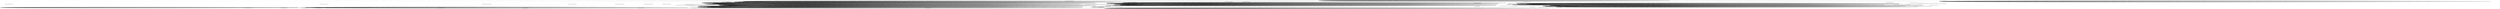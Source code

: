 digraph LM_orig_withSL {
s0 [label="s0"];
s1 [label="s1"];
s2 [label="s2"];
s3 [label="s3"];
s4 [label="s4"];
s5 [label="s5"];
s6 [label="s6"];
s7 [label="s7"];
s8 [label="s8"];
s9 [label="s9"];
s10 [label="s10"];
s11 [label="s11"];
s12 [label="s12"];
s13 [label="s13"];
s14 [label="s14"];
s15 [label="s15"];
s16 [label="s16"];
s17 [label="s17"];
s18 [label="s18"];
s19 [label="s19"];
s20 [label="s20"];
s21 [label="s21"];
s22 [label="s22"];
s23 [label="s23"];
s24 [label="s24"];
s25 [label="s25"];
s0 -> s0  [label="https:||lklamb.github.io|Test_Website|attribute_combinations.html;HREF;0;A;CLICK/NotOnCurrentPage"];
s0 -> s0  [label="https:||lklamb.github.io|Test_Website|attribute_combinations.html;HREF;1;B;CLICK/NotOnCurrentPage"];
s0 -> s0  [label="https:||lklamb.github.io|Test_Website|attribute_combinations.html;HREF;2;C;CLICK/NotOnCurrentPage"];
s0 -> s0  [label="https:||lklamb.github.io|Test_Website|attribute_combinations.html;HREF;3;F;CLICK/NotOnCurrentPage"];
s0 -> s0  [label="https:||lklamb.github.io|Test_Website|attribute_combinations.html;ONCHANGE;0;C;CLICK/NotOnCurrentPage"];
s0 -> s0  [label="https:||lklamb.github.io|Test_Website|attribute_combinations.html;ONCHANGE;1;D;CLICK/NotOnCurrentPage"];
s0 -> s0  [label="https:||lklamb.github.io|Test_Website|attribute_combinations.html;ONCHANGE;2;E;SELECT_OPTION;0;Stay/NotOnCurrentPage"];
s0 -> s0  [label="https:||lklamb.github.io|Test_Website|attribute_combinations.html;ONCHANGE;2;E;SELECT_OPTION;1;Go/NotOnCurrentPage"];
s0 -> s0  [label="https:||lklamb.github.io|Test_Website|attribute_combinations.html;ONCHANGE;3;G;SELECT_OPTION;0;hello/NotOnCurrentPage"];
s0 -> s0  [label="https:||lklamb.github.io|Test_Website|attribute_combinations.html;ONCHANGE;3;G;SELECT_OPTION;1;bye/NotOnCurrentPage"];
s0 -> s0  [label="https:||lklamb.github.io|Test_Website|attribute_combinations.html;ONCLICK;0;A;CLICK/NotOnCurrentPage"];
s0 -> s0  [label="https:||lklamb.github.io|Test_Website|attribute_combinations.html;ONCLICK;1;B;CLICK/NotOnCurrentPage"];
s0 -> s0  [label="https:||lklamb.github.io|Test_Website|attribute_combinations.html;ONCLICK;2;D;CLICK/NotOnCurrentPage"];
s0 -> s0  [label="https:||lklamb.github.io|Test_Website|attribute_combinations.html;ONCLICK;3;E;CLICK/NotOnCurrentPage"];
s0 -> s0  [label="https:||lklamb.github.io|Test_Website|attribute_combinations.html;ONMOUSEENTER;0;F;START_HOVER/NotOnCurrentPage"];
s0 -> s0  [label="https:||lklamb.github.io|Test_Website|attribute_combinations.html;ONMOUSEENTER;1;G;START_HOVER/NotOnCurrentPage"];
s0 -> s0  [label="https:||lklamb.github.io|Test_Website|attribute_combinations.html;ONMOUSEENTER;2;H;START_HOVER/NotOnCurrentPage"];
s0 -> s0  [label="https:||lklamb.github.io|Test_Website|attribute_combinations.html;ONMOUSEOVER;0;H;START_HOVER/NotOnCurrentPage"];
s0 -> s0  [label="https:||lklamb.github.io|Test_Website|basics.html;HREF;0;A;CLICK/NotOnCurrentPage"];
s0 -> s0  [label="https:||lklamb.github.io|Test_Website|basics.html;HREF;1;C;CLICK/NotOnCurrentPage"];
s0 -> s0  [label="https:||lklamb.github.io|Test_Website|basics.html;HREF;2;D;CLICK/NotOnCurrentPage"];
s0 -> s0  [label="https:||lklamb.github.io|Test_Website|basics.html;HREF;3;E2;CLICK/NotOnCurrentPage"];
s0 -> s0  [label="https:||lklamb.github.io|Test_Website|basics.html;HREF;4;F2 F3;CLICK/NotOnCurrentPage"];
s0 -> s0  [label="https:||lklamb.github.io|Test_Website|basics.html;ONCLICK;0;E1;CLICK/NotOnCurrentPage"];
s0 -> s0  [label="https:||lklamb.github.io|Test_Website|basics.html;ONCLICK;1;F1;CLICK/NotOnCurrentPage"];
s0 -> s0  [label="https:||lklamb.github.io|Test_Website|basics.html;ONCLICK;2;G;CLICK/NotOnCurrentPage"];
s0 -> s0  [label="https:||lklamb.github.io|Test_Website|checkboxes.html;HREF;0;A2;CLICK/NotOnCurrentPage"];
s0 -> s0  [label="https:||lklamb.github.io|Test_Website|checkboxes.html;HREF;1;B2;CLICK/NotOnCurrentPage"];
s0 -> s0  [label="https:||lklamb.github.io|Test_Website|checkboxes.html;ONCHANGE;0;A1;CLICK/NotOnCurrentPage"];
s0 -> s0  [label="https:||lklamb.github.io|Test_Website|checkboxes.html;ONCLICK;0;B1;CLICK/NotOnCurrentPage"];
s0 -> s0  [label="https:||lklamb.github.io|Test_Website|dropdowns.html;HREF;0;A2;CLICK/NotOnCurrentPage"];
s0 -> s0  [label="https:||lklamb.github.io|Test_Website|dropdowns.html;HREF;1;A3;CLICK/NotOnCurrentPage"];
s0 -> s0  [label="https:||lklamb.github.io|Test_Website|dropdowns.html;HREF;2;B2;CLICK/NotOnCurrentPage"];
s0 -> s0  [label="https:||lklamb.github.io|Test_Website|dropdowns.html;HREF;3;B3;CLICK/NotOnCurrentPage"];
s0 -> s0  [label="https:||lklamb.github.io|Test_Website|dropdowns.html;HREF;4;C2;CLICK/NotOnCurrentPage"];
s0 -> s0  [label="https:||lklamb.github.io|Test_Website|dropdowns.html;HREF;5;C3;CLICK/NotOnCurrentPage"];
s0 -> s0  [label="https:||lklamb.github.io|Test_Website|dropdowns.html;ONCLICK;0;A1;CLICK/NotOnCurrentPage"];
s0 -> s0  [label="https:||lklamb.github.io|Test_Website|dropdowns.html;ONMOUSEENTER;0;B1;START_HOVER/NotOnCurrentPage"];
s0 -> s0  [label="https:||lklamb.github.io|Test_Website|dropdowns.html;ONMOUSELEAVE;0;B1;END_HOVER/NotOnCurrentPage"];
s0 -> s0  [label="https:||lklamb.github.io|Test_Website|dropdowns.html;ONMOUSEOUT;0;C1;END_HOVER/NotOnCurrentPage"];
s0 -> s0  [label="https:||lklamb.github.io|Test_Website|dropdowns.html;ONMOUSEOVER;0;C1;START_HOVER/NotOnCurrentPage"];
s0 -> s1  [label="https:||lklamb.github.io|Test_Website|index.html;HREF;0;Basics: Hyperlinks & Buttons;CLICK/https:||lklamb.github.io|Test_Website|basics.html"];
s0 -> s2  [label="https:||lklamb.github.io|Test_Website|index.html;HREF;1;Map & Areas;CLICK/https:||lklamb.github.io|Test_Website|map_areas.html"];
s0 -> s3  [label="https:||lklamb.github.io|Test_Website|index.html;HREF;2;Dropdowns;CLICK/https:||lklamb.github.io|Test_Website|dropdowns.html"];
s0 -> s4  [label="https:||lklamb.github.io|Test_Website|index.html;HREF;3;Checkboxes;CLICK/https:||lklamb.github.io|Test_Website|checkboxes.html"];
s0 -> s5  [label="https:||lklamb.github.io|Test_Website|index.html;HREF;4;Selections & Choices;CLICK/https:||lklamb.github.io|Test_Website|selections_choices.html"];
s0 -> s6  [label="https:||lklamb.github.io|Test_Website|index.html;HREF;5;Attribute Combinations;CLICK/https:||lklamb.github.io|Test_Website|attribute_combinations.html"];
s0 -> s7  [label="https:||lklamb.github.io|Test_Website|index.html;HREF;6;Tabs & Windows;CLICK/https:||lklamb.github.io|Test_Website|tabs_windows.html"];
s0 -> s8  [label="https:||lklamb.github.io|Test_Website|index.html;HREF;7;Empty Page;CLICK/https:||lklamb.github.io|Test_Website|empty.html"];
s0 -> s0  [label="https:||lklamb.github.io|Test_Website|map_areas.html;HREF;0;D;CLICK/NotOnCurrentPage"];
s0 -> s0  [label="https:||lklamb.github.io|Test_Website|map_areas.html;HREF;1;A;CLICK/NotOnCurrentPage"];
s0 -> s0  [label="https:||lklamb.github.io|Test_Website|map_areas.html;HREF;2;B;CLICK/NotOnCurrentPage"];
s0 -> s0  [label="https:||lklamb.github.io|Test_Website|map_areas.html;HREF;3;C-covered;CLICK/NotOnCurrentPage"];
s0 -> s0  [label="https:||lklamb.github.io|Test_Website|selections_choices.html;HREF;0;A2;CLICK/NotOnCurrentPage"];
s0 -> s0  [label="https:||lklamb.github.io|Test_Website|selections_choices.html;HREF;1;B2;CLICK/NotOnCurrentPage"];
s0 -> s0  [label="https:||lklamb.github.io|Test_Website|selections_choices.html;HREF;2;C3;CLICK/NotOnCurrentPage"];
s0 -> s0  [label="https:||lklamb.github.io|Test_Website|selections_choices.html;ONCHANGE;0;A1;SELECT_OPTION;0;Inactive/NotOnCurrentPage"];
s0 -> s0  [label="https:||lklamb.github.io|Test_Website|selections_choices.html;ONCHANGE;0;A1;SELECT_OPTION;1;Active/NotOnCurrentPage"];
s0 -> s0  [label="https:||lklamb.github.io|Test_Website|selections_choices.html;ONCHANGE;1;B1;SELECT_OPTION;0;No/NotOnCurrentPage"];
s0 -> s0  [label="https:||lklamb.github.io|Test_Website|selections_choices.html;ONCHANGE;1;B1;SELECT_OPTION;1;Yes/NotOnCurrentPage"];
s0 -> s0  [label="https:||lklamb.github.io|Test_Website|selections_choices.html;ONCHANGE;2;C1-Yes ;CLICK/NotOnCurrentPage"];
s0 -> s0  [label="https:||lklamb.github.io|Test_Website|selections_choices.html;ONCHANGE;3;C2-No ;CLICK/NotOnCurrentPage"];
s0 -> s0  [label="https:||lklamb.github.io|Test_Website|tabs_windows.html;HREF;0;A;CLICK/NotOnCurrentPage"];
s0 -> s0  [label="https:||lklamb.github.io|Test_Website|tabs_windows.html;HREF;1;B;CLICK/NotOnCurrentPage"];
s0 -> s0  [label="https:||lklamb.github.io|Test_Website|tabs_windows.html;ONCLICK;0;B;CLICK/NotOnCurrentPage"];
s1 -> s1  [label="https:||lklamb.github.io|Test_Website|attribute_combinations.html;HREF;0;A;CLICK/NotOnCurrentPage"];
s1 -> s1  [label="https:||lklamb.github.io|Test_Website|attribute_combinations.html;HREF;1;B;CLICK/NotOnCurrentPage"];
s1 -> s1  [label="https:||lklamb.github.io|Test_Website|attribute_combinations.html;HREF;2;C;CLICK/NotOnCurrentPage"];
s1 -> s1  [label="https:||lklamb.github.io|Test_Website|attribute_combinations.html;HREF;3;F;CLICK/NotOnCurrentPage"];
s1 -> s1  [label="https:||lklamb.github.io|Test_Website|attribute_combinations.html;ONCHANGE;0;C;CLICK/NotOnCurrentPage"];
s1 -> s1  [label="https:||lklamb.github.io|Test_Website|attribute_combinations.html;ONCHANGE;1;D;CLICK/NotOnCurrentPage"];
s1 -> s1  [label="https:||lklamb.github.io|Test_Website|attribute_combinations.html;ONCHANGE;2;E;SELECT_OPTION;0;Stay/NotOnCurrentPage"];
s1 -> s1  [label="https:||lklamb.github.io|Test_Website|attribute_combinations.html;ONCHANGE;2;E;SELECT_OPTION;1;Go/NotOnCurrentPage"];
s1 -> s1  [label="https:||lklamb.github.io|Test_Website|attribute_combinations.html;ONCHANGE;3;G;SELECT_OPTION;0;hello/NotOnCurrentPage"];
s1 -> s1  [label="https:||lklamb.github.io|Test_Website|attribute_combinations.html;ONCHANGE;3;G;SELECT_OPTION;1;bye/NotOnCurrentPage"];
s1 -> s1  [label="https:||lklamb.github.io|Test_Website|attribute_combinations.html;ONCLICK;0;A;CLICK/NotOnCurrentPage"];
s1 -> s1  [label="https:||lklamb.github.io|Test_Website|attribute_combinations.html;ONCLICK;1;B;CLICK/NotOnCurrentPage"];
s1 -> s1  [label="https:||lklamb.github.io|Test_Website|attribute_combinations.html;ONCLICK;2;D;CLICK/NotOnCurrentPage"];
s1 -> s1  [label="https:||lklamb.github.io|Test_Website|attribute_combinations.html;ONCLICK;3;E;CLICK/NotOnCurrentPage"];
s1 -> s1  [label="https:||lklamb.github.io|Test_Website|attribute_combinations.html;ONMOUSEENTER;0;F;START_HOVER/NotOnCurrentPage"];
s1 -> s1  [label="https:||lklamb.github.io|Test_Website|attribute_combinations.html;ONMOUSEENTER;1;G;START_HOVER/NotOnCurrentPage"];
s1 -> s1  [label="https:||lklamb.github.io|Test_Website|attribute_combinations.html;ONMOUSEENTER;2;H;START_HOVER/NotOnCurrentPage"];
s1 -> s1  [label="https:||lklamb.github.io|Test_Website|attribute_combinations.html;ONMOUSEOVER;0;H;START_HOVER/NotOnCurrentPage"];
s1 -> s9  [label="https:||lklamb.github.io|Test_Website|basics.html;HREF;0;A;CLICK/https:||example.com|"];
s1 -> s5  [label="https:||lklamb.github.io|Test_Website|basics.html;HREF;1;C;CLICK/https:||lklamb.github.io|Test_Website|selections_choices.html"];
s1 -> s2  [label="https:||lklamb.github.io|Test_Website|basics.html;HREF;2;D;CLICK/https:||lklamb.github.io|Test_Website|map_areas.html"];
s1 -> s1  [label="https:||lklamb.github.io|Test_Website|basics.html;HREF;3;E2;CLICK/https:||lklamb.github.io|Test_Website|basics.html"];
s1 -> s4  [label="https:||lklamb.github.io|Test_Website|basics.html;HREF;4;F2 F3;CLICK/https:||lklamb.github.io|Test_Website|checkboxes.html"];
s1 -> s10  [label="https:||lklamb.github.io|Test_Website|basics.html;ONCLICK;0;E1;CLICK/https:||lklamb.github.io|Test_Website|basics.html"];
s1 -> s1  [label="https:||lklamb.github.io|Test_Website|basics.html;ONCLICK;1;F1;CLICK/https:||lklamb.github.io|Test_Website|basics.html"];
s1 -> s1  [label="https:||lklamb.github.io|Test_Website|basics.html;ONCLICK;2;G;CLICK/https:||lklamb.github.io|Test_Website|basics.html"];
s1 -> s1  [label="https:||lklamb.github.io|Test_Website|checkboxes.html;HREF;0;A2;CLICK/NotOnCurrentPage"];
s1 -> s1  [label="https:||lklamb.github.io|Test_Website|checkboxes.html;HREF;1;B2;CLICK/NotOnCurrentPage"];
s1 -> s1  [label="https:||lklamb.github.io|Test_Website|checkboxes.html;ONCHANGE;0;A1;CLICK/NotOnCurrentPage"];
s1 -> s1  [label="https:||lklamb.github.io|Test_Website|checkboxes.html;ONCLICK;0;B1;CLICK/NotOnCurrentPage"];
s1 -> s1  [label="https:||lklamb.github.io|Test_Website|dropdowns.html;HREF;0;A2;CLICK/NotOnCurrentPage"];
s1 -> s1  [label="https:||lklamb.github.io|Test_Website|dropdowns.html;HREF;1;A3;CLICK/NotOnCurrentPage"];
s1 -> s1  [label="https:||lklamb.github.io|Test_Website|dropdowns.html;HREF;2;B2;CLICK/NotOnCurrentPage"];
s1 -> s1  [label="https:||lklamb.github.io|Test_Website|dropdowns.html;HREF;3;B3;CLICK/NotOnCurrentPage"];
s1 -> s1  [label="https:||lklamb.github.io|Test_Website|dropdowns.html;HREF;4;C2;CLICK/NotOnCurrentPage"];
s1 -> s1  [label="https:||lklamb.github.io|Test_Website|dropdowns.html;HREF;5;C3;CLICK/NotOnCurrentPage"];
s1 -> s1  [label="https:||lklamb.github.io|Test_Website|dropdowns.html;ONCLICK;0;A1;CLICK/NotOnCurrentPage"];
s1 -> s1  [label="https:||lklamb.github.io|Test_Website|dropdowns.html;ONMOUSEENTER;0;B1;START_HOVER/NotOnCurrentPage"];
s1 -> s1  [label="https:||lklamb.github.io|Test_Website|dropdowns.html;ONMOUSELEAVE;0;B1;END_HOVER/NotOnCurrentPage"];
s1 -> s1  [label="https:||lklamb.github.io|Test_Website|dropdowns.html;ONMOUSEOUT;0;C1;END_HOVER/NotOnCurrentPage"];
s1 -> s1  [label="https:||lklamb.github.io|Test_Website|dropdowns.html;ONMOUSEOVER;0;C1;START_HOVER/NotOnCurrentPage"];
s1 -> s1  [label="https:||lklamb.github.io|Test_Website|index.html;HREF;0;Basics: Hyperlinks & Buttons;CLICK/NotOnCurrentPage"];
s1 -> s1  [label="https:||lklamb.github.io|Test_Website|index.html;HREF;1;Map & Areas;CLICK/NotOnCurrentPage"];
s1 -> s1  [label="https:||lklamb.github.io|Test_Website|index.html;HREF;2;Dropdowns;CLICK/NotOnCurrentPage"];
s1 -> s1  [label="https:||lklamb.github.io|Test_Website|index.html;HREF;3;Checkboxes;CLICK/NotOnCurrentPage"];
s1 -> s1  [label="https:||lklamb.github.io|Test_Website|index.html;HREF;4;Selections & Choices;CLICK/NotOnCurrentPage"];
s1 -> s1  [label="https:||lklamb.github.io|Test_Website|index.html;HREF;5;Attribute Combinations;CLICK/NotOnCurrentPage"];
s1 -> s1  [label="https:||lklamb.github.io|Test_Website|index.html;HREF;6;Tabs & Windows;CLICK/NotOnCurrentPage"];
s1 -> s1  [label="https:||lklamb.github.io|Test_Website|index.html;HREF;7;Empty Page;CLICK/NotOnCurrentPage"];
s1 -> s1  [label="https:||lklamb.github.io|Test_Website|map_areas.html;HREF;0;D;CLICK/NotOnCurrentPage"];
s1 -> s1  [label="https:||lklamb.github.io|Test_Website|map_areas.html;HREF;1;A;CLICK/NotOnCurrentPage"];
s1 -> s1  [label="https:||lklamb.github.io|Test_Website|map_areas.html;HREF;2;B;CLICK/NotOnCurrentPage"];
s1 -> s1  [label="https:||lklamb.github.io|Test_Website|map_areas.html;HREF;3;C-covered;CLICK/NotOnCurrentPage"];
s1 -> s1  [label="https:||lklamb.github.io|Test_Website|selections_choices.html;HREF;0;A2;CLICK/NotOnCurrentPage"];
s1 -> s1  [label="https:||lklamb.github.io|Test_Website|selections_choices.html;HREF;1;B2;CLICK/NotOnCurrentPage"];
s1 -> s1  [label="https:||lklamb.github.io|Test_Website|selections_choices.html;HREF;2;C3;CLICK/NotOnCurrentPage"];
s1 -> s1  [label="https:||lklamb.github.io|Test_Website|selections_choices.html;ONCHANGE;0;A1;SELECT_OPTION;0;Inactive/NotOnCurrentPage"];
s1 -> s1  [label="https:||lklamb.github.io|Test_Website|selections_choices.html;ONCHANGE;0;A1;SELECT_OPTION;1;Active/NotOnCurrentPage"];
s1 -> s1  [label="https:||lklamb.github.io|Test_Website|selections_choices.html;ONCHANGE;1;B1;SELECT_OPTION;0;No/NotOnCurrentPage"];
s1 -> s1  [label="https:||lklamb.github.io|Test_Website|selections_choices.html;ONCHANGE;1;B1;SELECT_OPTION;1;Yes/NotOnCurrentPage"];
s1 -> s1  [label="https:||lklamb.github.io|Test_Website|selections_choices.html;ONCHANGE;2;C1-Yes ;CLICK/NotOnCurrentPage"];
s1 -> s1  [label="https:||lklamb.github.io|Test_Website|selections_choices.html;ONCHANGE;3;C2-No ;CLICK/NotOnCurrentPage"];
s1 -> s1  [label="https:||lklamb.github.io|Test_Website|tabs_windows.html;HREF;0;A;CLICK/NotOnCurrentPage"];
s1 -> s1  [label="https:||lklamb.github.io|Test_Website|tabs_windows.html;HREF;1;B;CLICK/NotOnCurrentPage"];
s1 -> s1  [label="https:||lklamb.github.io|Test_Website|tabs_windows.html;ONCLICK;0;B;CLICK/NotOnCurrentPage"];
s2 -> s2  [label="https:||lklamb.github.io|Test_Website|attribute_combinations.html;HREF;0;A;CLICK/NotOnCurrentPage"];
s2 -> s2  [label="https:||lklamb.github.io|Test_Website|attribute_combinations.html;HREF;1;B;CLICK/NotOnCurrentPage"];
s2 -> s2  [label="https:||lklamb.github.io|Test_Website|attribute_combinations.html;HREF;2;C;CLICK/NotOnCurrentPage"];
s2 -> s2  [label="https:||lklamb.github.io|Test_Website|attribute_combinations.html;HREF;3;F;CLICK/NotOnCurrentPage"];
s2 -> s2  [label="https:||lklamb.github.io|Test_Website|attribute_combinations.html;ONCHANGE;0;C;CLICK/NotOnCurrentPage"];
s2 -> s2  [label="https:||lklamb.github.io|Test_Website|attribute_combinations.html;ONCHANGE;1;D;CLICK/NotOnCurrentPage"];
s2 -> s2  [label="https:||lklamb.github.io|Test_Website|attribute_combinations.html;ONCHANGE;2;E;SELECT_OPTION;0;Stay/NotOnCurrentPage"];
s2 -> s2  [label="https:||lklamb.github.io|Test_Website|attribute_combinations.html;ONCHANGE;2;E;SELECT_OPTION;1;Go/NotOnCurrentPage"];
s2 -> s2  [label="https:||lklamb.github.io|Test_Website|attribute_combinations.html;ONCHANGE;3;G;SELECT_OPTION;0;hello/NotOnCurrentPage"];
s2 -> s2  [label="https:||lklamb.github.io|Test_Website|attribute_combinations.html;ONCHANGE;3;G;SELECT_OPTION;1;bye/NotOnCurrentPage"];
s2 -> s2  [label="https:||lklamb.github.io|Test_Website|attribute_combinations.html;ONCLICK;0;A;CLICK/NotOnCurrentPage"];
s2 -> s2  [label="https:||lklamb.github.io|Test_Website|attribute_combinations.html;ONCLICK;1;B;CLICK/NotOnCurrentPage"];
s2 -> s2  [label="https:||lklamb.github.io|Test_Website|attribute_combinations.html;ONCLICK;2;D;CLICK/NotOnCurrentPage"];
s2 -> s2  [label="https:||lklamb.github.io|Test_Website|attribute_combinations.html;ONCLICK;3;E;CLICK/NotOnCurrentPage"];
s2 -> s2  [label="https:||lklamb.github.io|Test_Website|attribute_combinations.html;ONMOUSEENTER;0;F;START_HOVER/NotOnCurrentPage"];
s2 -> s2  [label="https:||lklamb.github.io|Test_Website|attribute_combinations.html;ONMOUSEENTER;1;G;START_HOVER/NotOnCurrentPage"];
s2 -> s2  [label="https:||lklamb.github.io|Test_Website|attribute_combinations.html;ONMOUSEENTER;2;H;START_HOVER/NotOnCurrentPage"];
s2 -> s2  [label="https:||lklamb.github.io|Test_Website|attribute_combinations.html;ONMOUSEOVER;0;H;START_HOVER/NotOnCurrentPage"];
s2 -> s2  [label="https:||lklamb.github.io|Test_Website|basics.html;HREF;0;A;CLICK/NotOnCurrentPage"];
s2 -> s2  [label="https:||lklamb.github.io|Test_Website|basics.html;HREF;1;C;CLICK/NotOnCurrentPage"];
s2 -> s2  [label="https:||lklamb.github.io|Test_Website|basics.html;HREF;2;D;CLICK/NotOnCurrentPage"];
s2 -> s2  [label="https:||lklamb.github.io|Test_Website|basics.html;HREF;3;E2;CLICK/NotOnCurrentPage"];
s2 -> s2  [label="https:||lklamb.github.io|Test_Website|basics.html;HREF;4;F2 F3;CLICK/NotOnCurrentPage"];
s2 -> s2  [label="https:||lklamb.github.io|Test_Website|basics.html;ONCLICK;0;E1;CLICK/NotOnCurrentPage"];
s2 -> s2  [label="https:||lklamb.github.io|Test_Website|basics.html;ONCLICK;1;F1;CLICK/NotOnCurrentPage"];
s2 -> s2  [label="https:||lklamb.github.io|Test_Website|basics.html;ONCLICK;2;G;CLICK/NotOnCurrentPage"];
s2 -> s2  [label="https:||lklamb.github.io|Test_Website|checkboxes.html;HREF;0;A2;CLICK/NotOnCurrentPage"];
s2 -> s2  [label="https:||lklamb.github.io|Test_Website|checkboxes.html;HREF;1;B2;CLICK/NotOnCurrentPage"];
s2 -> s2  [label="https:||lklamb.github.io|Test_Website|checkboxes.html;ONCHANGE;0;A1;CLICK/NotOnCurrentPage"];
s2 -> s2  [label="https:||lklamb.github.io|Test_Website|checkboxes.html;ONCLICK;0;B1;CLICK/NotOnCurrentPage"];
s2 -> s2  [label="https:||lklamb.github.io|Test_Website|dropdowns.html;HREF;0;A2;CLICK/NotOnCurrentPage"];
s2 -> s2  [label="https:||lklamb.github.io|Test_Website|dropdowns.html;HREF;1;A3;CLICK/NotOnCurrentPage"];
s2 -> s2  [label="https:||lklamb.github.io|Test_Website|dropdowns.html;HREF;2;B2;CLICK/NotOnCurrentPage"];
s2 -> s2  [label="https:||lklamb.github.io|Test_Website|dropdowns.html;HREF;3;B3;CLICK/NotOnCurrentPage"];
s2 -> s2  [label="https:||lklamb.github.io|Test_Website|dropdowns.html;HREF;4;C2;CLICK/NotOnCurrentPage"];
s2 -> s2  [label="https:||lklamb.github.io|Test_Website|dropdowns.html;HREF;5;C3;CLICK/NotOnCurrentPage"];
s2 -> s2  [label="https:||lklamb.github.io|Test_Website|dropdowns.html;ONCLICK;0;A1;CLICK/NotOnCurrentPage"];
s2 -> s2  [label="https:||lklamb.github.io|Test_Website|dropdowns.html;ONMOUSEENTER;0;B1;START_HOVER/NotOnCurrentPage"];
s2 -> s2  [label="https:||lklamb.github.io|Test_Website|dropdowns.html;ONMOUSELEAVE;0;B1;END_HOVER/NotOnCurrentPage"];
s2 -> s2  [label="https:||lklamb.github.io|Test_Website|dropdowns.html;ONMOUSEOUT;0;C1;END_HOVER/NotOnCurrentPage"];
s2 -> s2  [label="https:||lklamb.github.io|Test_Website|dropdowns.html;ONMOUSEOVER;0;C1;START_HOVER/NotOnCurrentPage"];
s2 -> s2  [label="https:||lklamb.github.io|Test_Website|index.html;HREF;0;Basics: Hyperlinks & Buttons;CLICK/NotOnCurrentPage"];
s2 -> s2  [label="https:||lklamb.github.io|Test_Website|index.html;HREF;1;Map & Areas;CLICK/NotOnCurrentPage"];
s2 -> s2  [label="https:||lklamb.github.io|Test_Website|index.html;HREF;2;Dropdowns;CLICK/NotOnCurrentPage"];
s2 -> s2  [label="https:||lklamb.github.io|Test_Website|index.html;HREF;3;Checkboxes;CLICK/NotOnCurrentPage"];
s2 -> s2  [label="https:||lklamb.github.io|Test_Website|index.html;HREF;4;Selections & Choices;CLICK/NotOnCurrentPage"];
s2 -> s2  [label="https:||lklamb.github.io|Test_Website|index.html;HREF;5;Attribute Combinations;CLICK/NotOnCurrentPage"];
s2 -> s2  [label="https:||lklamb.github.io|Test_Website|index.html;HREF;6;Tabs & Windows;CLICK/NotOnCurrentPage"];
s2 -> s2  [label="https:||lklamb.github.io|Test_Website|index.html;HREF;7;Empty Page;CLICK/NotOnCurrentPage"];
s2 -> s0  [label="https:||lklamb.github.io|Test_Website|map_areas.html;HREF;0;D;CLICK/https:||lklamb.github.io|Test_Website|index.html"];
s2 -> s3  [label="https:||lklamb.github.io|Test_Website|map_areas.html;HREF;1;A;CLICK/https:||lklamb.github.io|Test_Website|dropdowns.html"];
s2 -> s4  [label="https:||lklamb.github.io|Test_Website|map_areas.html;HREF;2;B;CLICK/https:||lklamb.github.io|Test_Website|checkboxes.html"];
s2 -> s2  [label="https:||lklamb.github.io|Test_Website|map_areas.html;HREF;3;C-covered;CLICK/InteractionIntercepted"];
s2 -> s2  [label="https:||lklamb.github.io|Test_Website|selections_choices.html;HREF;0;A2;CLICK/NotOnCurrentPage"];
s2 -> s2  [label="https:||lklamb.github.io|Test_Website|selections_choices.html;HREF;1;B2;CLICK/NotOnCurrentPage"];
s2 -> s2  [label="https:||lklamb.github.io|Test_Website|selections_choices.html;HREF;2;C3;CLICK/NotOnCurrentPage"];
s2 -> s2  [label="https:||lklamb.github.io|Test_Website|selections_choices.html;ONCHANGE;0;A1;SELECT_OPTION;0;Inactive/NotOnCurrentPage"];
s2 -> s2  [label="https:||lklamb.github.io|Test_Website|selections_choices.html;ONCHANGE;0;A1;SELECT_OPTION;1;Active/NotOnCurrentPage"];
s2 -> s2  [label="https:||lklamb.github.io|Test_Website|selections_choices.html;ONCHANGE;1;B1;SELECT_OPTION;0;No/NotOnCurrentPage"];
s2 -> s2  [label="https:||lklamb.github.io|Test_Website|selections_choices.html;ONCHANGE;1;B1;SELECT_OPTION;1;Yes/NotOnCurrentPage"];
s2 -> s2  [label="https:||lklamb.github.io|Test_Website|selections_choices.html;ONCHANGE;2;C1-Yes ;CLICK/NotOnCurrentPage"];
s2 -> s2  [label="https:||lklamb.github.io|Test_Website|selections_choices.html;ONCHANGE;3;C2-No ;CLICK/NotOnCurrentPage"];
s2 -> s2  [label="https:||lklamb.github.io|Test_Website|tabs_windows.html;HREF;0;A;CLICK/NotOnCurrentPage"];
s2 -> s2  [label="https:||lklamb.github.io|Test_Website|tabs_windows.html;HREF;1;B;CLICK/NotOnCurrentPage"];
s2 -> s2  [label="https:||lklamb.github.io|Test_Website|tabs_windows.html;ONCLICK;0;B;CLICK/NotOnCurrentPage"];
s3 -> s3  [label="https:||lklamb.github.io|Test_Website|attribute_combinations.html;HREF;0;A;CLICK/NotOnCurrentPage"];
s3 -> s3  [label="https:||lklamb.github.io|Test_Website|attribute_combinations.html;HREF;1;B;CLICK/NotOnCurrentPage"];
s3 -> s3  [label="https:||lklamb.github.io|Test_Website|attribute_combinations.html;HREF;2;C;CLICK/NotOnCurrentPage"];
s3 -> s3  [label="https:||lklamb.github.io|Test_Website|attribute_combinations.html;HREF;3;F;CLICK/NotOnCurrentPage"];
s3 -> s3  [label="https:||lklamb.github.io|Test_Website|attribute_combinations.html;ONCHANGE;0;C;CLICK/NotOnCurrentPage"];
s3 -> s3  [label="https:||lklamb.github.io|Test_Website|attribute_combinations.html;ONCHANGE;1;D;CLICK/NotOnCurrentPage"];
s3 -> s3  [label="https:||lklamb.github.io|Test_Website|attribute_combinations.html;ONCHANGE;2;E;SELECT_OPTION;0;Stay/NotOnCurrentPage"];
s3 -> s3  [label="https:||lklamb.github.io|Test_Website|attribute_combinations.html;ONCHANGE;2;E;SELECT_OPTION;1;Go/NotOnCurrentPage"];
s3 -> s3  [label="https:||lklamb.github.io|Test_Website|attribute_combinations.html;ONCHANGE;3;G;SELECT_OPTION;0;hello/NotOnCurrentPage"];
s3 -> s3  [label="https:||lklamb.github.io|Test_Website|attribute_combinations.html;ONCHANGE;3;G;SELECT_OPTION;1;bye/NotOnCurrentPage"];
s3 -> s3  [label="https:||lklamb.github.io|Test_Website|attribute_combinations.html;ONCLICK;0;A;CLICK/NotOnCurrentPage"];
s3 -> s3  [label="https:||lklamb.github.io|Test_Website|attribute_combinations.html;ONCLICK;1;B;CLICK/NotOnCurrentPage"];
s3 -> s3  [label="https:||lklamb.github.io|Test_Website|attribute_combinations.html;ONCLICK;2;D;CLICK/NotOnCurrentPage"];
s3 -> s3  [label="https:||lklamb.github.io|Test_Website|attribute_combinations.html;ONCLICK;3;E;CLICK/NotOnCurrentPage"];
s3 -> s3  [label="https:||lklamb.github.io|Test_Website|attribute_combinations.html;ONMOUSEENTER;0;F;START_HOVER/NotOnCurrentPage"];
s3 -> s3  [label="https:||lklamb.github.io|Test_Website|attribute_combinations.html;ONMOUSEENTER;1;G;START_HOVER/NotOnCurrentPage"];
s3 -> s3  [label="https:||lklamb.github.io|Test_Website|attribute_combinations.html;ONMOUSEENTER;2;H;START_HOVER/NotOnCurrentPage"];
s3 -> s3  [label="https:||lklamb.github.io|Test_Website|attribute_combinations.html;ONMOUSEOVER;0;H;START_HOVER/NotOnCurrentPage"];
s3 -> s3  [label="https:||lklamb.github.io|Test_Website|basics.html;HREF;0;A;CLICK/NotOnCurrentPage"];
s3 -> s3  [label="https:||lklamb.github.io|Test_Website|basics.html;HREF;1;C;CLICK/NotOnCurrentPage"];
s3 -> s3  [label="https:||lklamb.github.io|Test_Website|basics.html;HREF;2;D;CLICK/NotOnCurrentPage"];
s3 -> s3  [label="https:||lklamb.github.io|Test_Website|basics.html;HREF;3;E2;CLICK/NotOnCurrentPage"];
s3 -> s3  [label="https:||lklamb.github.io|Test_Website|basics.html;HREF;4;F2 F3;CLICK/NotOnCurrentPage"];
s3 -> s3  [label="https:||lklamb.github.io|Test_Website|basics.html;ONCLICK;0;E1;CLICK/NotOnCurrentPage"];
s3 -> s3  [label="https:||lklamb.github.io|Test_Website|basics.html;ONCLICK;1;F1;CLICK/NotOnCurrentPage"];
s3 -> s3  [label="https:||lklamb.github.io|Test_Website|basics.html;ONCLICK;2;G;CLICK/NotOnCurrentPage"];
s3 -> s3  [label="https:||lklamb.github.io|Test_Website|checkboxes.html;HREF;0;A2;CLICK/NotOnCurrentPage"];
s3 -> s3  [label="https:||lklamb.github.io|Test_Website|checkboxes.html;HREF;1;B2;CLICK/NotOnCurrentPage"];
s3 -> s3  [label="https:||lklamb.github.io|Test_Website|checkboxes.html;ONCHANGE;0;A1;CLICK/NotOnCurrentPage"];
s3 -> s3  [label="https:||lklamb.github.io|Test_Website|checkboxes.html;ONCLICK;0;B1;CLICK/NotOnCurrentPage"];
s3 -> s3  [label="https:||lklamb.github.io|Test_Website|dropdowns.html;HREF;0;A2;CLICK/NotInteractable"];
s3 -> s3  [label="https:||lklamb.github.io|Test_Website|dropdowns.html;HREF;1;A3;CLICK/NotInteractable"];
s3 -> s3  [label="https:||lklamb.github.io|Test_Website|dropdowns.html;HREF;2;B2;CLICK/NotInteractable"];
s3 -> s3  [label="https:||lklamb.github.io|Test_Website|dropdowns.html;HREF;3;B3;CLICK/NotInteractable"];
s3 -> s3  [label="https:||lklamb.github.io|Test_Website|dropdowns.html;HREF;4;C2;CLICK/NotInteractable"];
s3 -> s3  [label="https:||lklamb.github.io|Test_Website|dropdowns.html;HREF;5;C3;CLICK/NotInteractable"];
s3 -> s11  [label="https:||lklamb.github.io|Test_Website|dropdowns.html;ONCLICK;0;A1;CLICK/https:||lklamb.github.io|Test_Website|dropdowns.html"];
s3 -> s12  [label="https:||lklamb.github.io|Test_Website|dropdowns.html;ONMOUSEENTER;0;B1;START_HOVER/https:||lklamb.github.io|Test_Website|dropdowns.html"];
s3 -> s3  [label="https:||lklamb.github.io|Test_Website|dropdowns.html;ONMOUSELEAVE;0;B1;END_HOVER/https:||lklamb.github.io|Test_Website|dropdowns.html"];
s3 -> s3  [label="https:||lklamb.github.io|Test_Website|dropdowns.html;ONMOUSEOUT;0;C1;END_HOVER/https:||lklamb.github.io|Test_Website|dropdowns.html"];
s3 -> s13  [label="https:||lklamb.github.io|Test_Website|dropdowns.html;ONMOUSEOVER;0;C1;START_HOVER/https:||lklamb.github.io|Test_Website|dropdowns.html"];
s3 -> s3  [label="https:||lklamb.github.io|Test_Website|index.html;HREF;0;Basics: Hyperlinks & Buttons;CLICK/NotOnCurrentPage"];
s3 -> s3  [label="https:||lklamb.github.io|Test_Website|index.html;HREF;1;Map & Areas;CLICK/NotOnCurrentPage"];
s3 -> s3  [label="https:||lklamb.github.io|Test_Website|index.html;HREF;2;Dropdowns;CLICK/NotOnCurrentPage"];
s3 -> s3  [label="https:||lklamb.github.io|Test_Website|index.html;HREF;3;Checkboxes;CLICK/NotOnCurrentPage"];
s3 -> s3  [label="https:||lklamb.github.io|Test_Website|index.html;HREF;4;Selections & Choices;CLICK/NotOnCurrentPage"];
s3 -> s3  [label="https:||lklamb.github.io|Test_Website|index.html;HREF;5;Attribute Combinations;CLICK/NotOnCurrentPage"];
s3 -> s3  [label="https:||lklamb.github.io|Test_Website|index.html;HREF;6;Tabs & Windows;CLICK/NotOnCurrentPage"];
s3 -> s3  [label="https:||lklamb.github.io|Test_Website|index.html;HREF;7;Empty Page;CLICK/NotOnCurrentPage"];
s3 -> s3  [label="https:||lklamb.github.io|Test_Website|map_areas.html;HREF;0;D;CLICK/NotOnCurrentPage"];
s3 -> s3  [label="https:||lklamb.github.io|Test_Website|map_areas.html;HREF;1;A;CLICK/NotOnCurrentPage"];
s3 -> s3  [label="https:||lklamb.github.io|Test_Website|map_areas.html;HREF;2;B;CLICK/NotOnCurrentPage"];
s3 -> s3  [label="https:||lklamb.github.io|Test_Website|map_areas.html;HREF;3;C-covered;CLICK/NotOnCurrentPage"];
s3 -> s3  [label="https:||lklamb.github.io|Test_Website|selections_choices.html;HREF;0;A2;CLICK/NotOnCurrentPage"];
s3 -> s3  [label="https:||lklamb.github.io|Test_Website|selections_choices.html;HREF;1;B2;CLICK/NotOnCurrentPage"];
s3 -> s3  [label="https:||lklamb.github.io|Test_Website|selections_choices.html;HREF;2;C3;CLICK/NotOnCurrentPage"];
s3 -> s3  [label="https:||lklamb.github.io|Test_Website|selections_choices.html;ONCHANGE;0;A1;SELECT_OPTION;0;Inactive/NotOnCurrentPage"];
s3 -> s3  [label="https:||lklamb.github.io|Test_Website|selections_choices.html;ONCHANGE;0;A1;SELECT_OPTION;1;Active/NotOnCurrentPage"];
s3 -> s3  [label="https:||lklamb.github.io|Test_Website|selections_choices.html;ONCHANGE;1;B1;SELECT_OPTION;0;No/NotOnCurrentPage"];
s3 -> s3  [label="https:||lklamb.github.io|Test_Website|selections_choices.html;ONCHANGE;1;B1;SELECT_OPTION;1;Yes/NotOnCurrentPage"];
s3 -> s3  [label="https:||lklamb.github.io|Test_Website|selections_choices.html;ONCHANGE;2;C1-Yes ;CLICK/NotOnCurrentPage"];
s3 -> s3  [label="https:||lklamb.github.io|Test_Website|selections_choices.html;ONCHANGE;3;C2-No ;CLICK/NotOnCurrentPage"];
s3 -> s3  [label="https:||lklamb.github.io|Test_Website|tabs_windows.html;HREF;0;A;CLICK/NotOnCurrentPage"];
s3 -> s3  [label="https:||lklamb.github.io|Test_Website|tabs_windows.html;HREF;1;B;CLICK/NotOnCurrentPage"];
s3 -> s3  [label="https:||lklamb.github.io|Test_Website|tabs_windows.html;ONCLICK;0;B;CLICK/NotOnCurrentPage"];
s4 -> s4  [label="https:||lklamb.github.io|Test_Website|attribute_combinations.html;HREF;0;A;CLICK/NotOnCurrentPage"];
s4 -> s4  [label="https:||lklamb.github.io|Test_Website|attribute_combinations.html;HREF;1;B;CLICK/NotOnCurrentPage"];
s4 -> s4  [label="https:||lklamb.github.io|Test_Website|attribute_combinations.html;HREF;2;C;CLICK/NotOnCurrentPage"];
s4 -> s4  [label="https:||lklamb.github.io|Test_Website|attribute_combinations.html;HREF;3;F;CLICK/NotOnCurrentPage"];
s4 -> s4  [label="https:||lklamb.github.io|Test_Website|attribute_combinations.html;ONCHANGE;0;C;CLICK/NotOnCurrentPage"];
s4 -> s4  [label="https:||lklamb.github.io|Test_Website|attribute_combinations.html;ONCHANGE;1;D;CLICK/NotOnCurrentPage"];
s4 -> s4  [label="https:||lklamb.github.io|Test_Website|attribute_combinations.html;ONCHANGE;2;E;SELECT_OPTION;0;Stay/NotOnCurrentPage"];
s4 -> s4  [label="https:||lklamb.github.io|Test_Website|attribute_combinations.html;ONCHANGE;2;E;SELECT_OPTION;1;Go/NotOnCurrentPage"];
s4 -> s4  [label="https:||lklamb.github.io|Test_Website|attribute_combinations.html;ONCHANGE;3;G;SELECT_OPTION;0;hello/NotOnCurrentPage"];
s4 -> s4  [label="https:||lklamb.github.io|Test_Website|attribute_combinations.html;ONCHANGE;3;G;SELECT_OPTION;1;bye/NotOnCurrentPage"];
s4 -> s4  [label="https:||lklamb.github.io|Test_Website|attribute_combinations.html;ONCLICK;0;A;CLICK/NotOnCurrentPage"];
s4 -> s4  [label="https:||lklamb.github.io|Test_Website|attribute_combinations.html;ONCLICK;1;B;CLICK/NotOnCurrentPage"];
s4 -> s4  [label="https:||lklamb.github.io|Test_Website|attribute_combinations.html;ONCLICK;2;D;CLICK/NotOnCurrentPage"];
s4 -> s4  [label="https:||lklamb.github.io|Test_Website|attribute_combinations.html;ONCLICK;3;E;CLICK/NotOnCurrentPage"];
s4 -> s4  [label="https:||lklamb.github.io|Test_Website|attribute_combinations.html;ONMOUSEENTER;0;F;START_HOVER/NotOnCurrentPage"];
s4 -> s4  [label="https:||lklamb.github.io|Test_Website|attribute_combinations.html;ONMOUSEENTER;1;G;START_HOVER/NotOnCurrentPage"];
s4 -> s4  [label="https:||lklamb.github.io|Test_Website|attribute_combinations.html;ONMOUSEENTER;2;H;START_HOVER/NotOnCurrentPage"];
s4 -> s4  [label="https:||lklamb.github.io|Test_Website|attribute_combinations.html;ONMOUSEOVER;0;H;START_HOVER/NotOnCurrentPage"];
s4 -> s4  [label="https:||lklamb.github.io|Test_Website|basics.html;HREF;0;A;CLICK/NotOnCurrentPage"];
s4 -> s4  [label="https:||lklamb.github.io|Test_Website|basics.html;HREF;1;C;CLICK/NotOnCurrentPage"];
s4 -> s4  [label="https:||lklamb.github.io|Test_Website|basics.html;HREF;2;D;CLICK/NotOnCurrentPage"];
s4 -> s4  [label="https:||lklamb.github.io|Test_Website|basics.html;HREF;3;E2;CLICK/NotOnCurrentPage"];
s4 -> s4  [label="https:||lklamb.github.io|Test_Website|basics.html;HREF;4;F2 F3;CLICK/NotOnCurrentPage"];
s4 -> s4  [label="https:||lklamb.github.io|Test_Website|basics.html;ONCLICK;0;E1;CLICK/NotOnCurrentPage"];
s4 -> s4  [label="https:||lklamb.github.io|Test_Website|basics.html;ONCLICK;1;F1;CLICK/NotOnCurrentPage"];
s4 -> s4  [label="https:||lklamb.github.io|Test_Website|basics.html;ONCLICK;2;G;CLICK/NotOnCurrentPage"];
s4 -> s4  [label="https:||lklamb.github.io|Test_Website|checkboxes.html;HREF;0;A2;CLICK/https:||lklamb.github.io|Test_Website|checkboxes.html"];
s4 -> s4  [label="https:||lklamb.github.io|Test_Website|checkboxes.html;HREF;1;B2;CLICK/https:||lklamb.github.io|Test_Website|checkboxes.html"];
s4 -> s14  [label="https:||lklamb.github.io|Test_Website|checkboxes.html;ONCHANGE;0;A1;CLICK/https:||lklamb.github.io|Test_Website|checkboxes.html"];
s4 -> s15  [label="https:||lklamb.github.io|Test_Website|checkboxes.html;ONCLICK;0;B1;CLICK/https:||lklamb.github.io|Test_Website|checkboxes.html"];
s4 -> s4  [label="https:||lklamb.github.io|Test_Website|dropdowns.html;HREF;0;A2;CLICK/NotOnCurrentPage"];
s4 -> s4  [label="https:||lklamb.github.io|Test_Website|dropdowns.html;HREF;1;A3;CLICK/NotOnCurrentPage"];
s4 -> s4  [label="https:||lklamb.github.io|Test_Website|dropdowns.html;HREF;2;B2;CLICK/NotOnCurrentPage"];
s4 -> s4  [label="https:||lklamb.github.io|Test_Website|dropdowns.html;HREF;3;B3;CLICK/NotOnCurrentPage"];
s4 -> s4  [label="https:||lklamb.github.io|Test_Website|dropdowns.html;HREF;4;C2;CLICK/NotOnCurrentPage"];
s4 -> s4  [label="https:||lklamb.github.io|Test_Website|dropdowns.html;HREF;5;C3;CLICK/NotOnCurrentPage"];
s4 -> s4  [label="https:||lklamb.github.io|Test_Website|dropdowns.html;ONCLICK;0;A1;CLICK/NotOnCurrentPage"];
s4 -> s4  [label="https:||lklamb.github.io|Test_Website|dropdowns.html;ONMOUSEENTER;0;B1;START_HOVER/NotOnCurrentPage"];
s4 -> s4  [label="https:||lklamb.github.io|Test_Website|dropdowns.html;ONMOUSELEAVE;0;B1;END_HOVER/NotOnCurrentPage"];
s4 -> s4  [label="https:||lklamb.github.io|Test_Website|dropdowns.html;ONMOUSEOUT;0;C1;END_HOVER/NotOnCurrentPage"];
s4 -> s4  [label="https:||lklamb.github.io|Test_Website|dropdowns.html;ONMOUSEOVER;0;C1;START_HOVER/NotOnCurrentPage"];
s4 -> s4  [label="https:||lklamb.github.io|Test_Website|index.html;HREF;0;Basics: Hyperlinks & Buttons;CLICK/NotOnCurrentPage"];
s4 -> s4  [label="https:||lklamb.github.io|Test_Website|index.html;HREF;1;Map & Areas;CLICK/NotOnCurrentPage"];
s4 -> s4  [label="https:||lklamb.github.io|Test_Website|index.html;HREF;2;Dropdowns;CLICK/NotOnCurrentPage"];
s4 -> s4  [label="https:||lklamb.github.io|Test_Website|index.html;HREF;3;Checkboxes;CLICK/NotOnCurrentPage"];
s4 -> s4  [label="https:||lklamb.github.io|Test_Website|index.html;HREF;4;Selections & Choices;CLICK/NotOnCurrentPage"];
s4 -> s4  [label="https:||lklamb.github.io|Test_Website|index.html;HREF;5;Attribute Combinations;CLICK/NotOnCurrentPage"];
s4 -> s4  [label="https:||lklamb.github.io|Test_Website|index.html;HREF;6;Tabs & Windows;CLICK/NotOnCurrentPage"];
s4 -> s4  [label="https:||lklamb.github.io|Test_Website|index.html;HREF;7;Empty Page;CLICK/NotOnCurrentPage"];
s4 -> s4  [label="https:||lklamb.github.io|Test_Website|map_areas.html;HREF;0;D;CLICK/NotOnCurrentPage"];
s4 -> s4  [label="https:||lklamb.github.io|Test_Website|map_areas.html;HREF;1;A;CLICK/NotOnCurrentPage"];
s4 -> s4  [label="https:||lklamb.github.io|Test_Website|map_areas.html;HREF;2;B;CLICK/NotOnCurrentPage"];
s4 -> s4  [label="https:||lklamb.github.io|Test_Website|map_areas.html;HREF;3;C-covered;CLICK/NotOnCurrentPage"];
s4 -> s4  [label="https:||lklamb.github.io|Test_Website|selections_choices.html;HREF;0;A2;CLICK/NotOnCurrentPage"];
s4 -> s4  [label="https:||lklamb.github.io|Test_Website|selections_choices.html;HREF;1;B2;CLICK/NotOnCurrentPage"];
s4 -> s4  [label="https:||lklamb.github.io|Test_Website|selections_choices.html;HREF;2;C3;CLICK/NotOnCurrentPage"];
s4 -> s4  [label="https:||lklamb.github.io|Test_Website|selections_choices.html;ONCHANGE;0;A1;SELECT_OPTION;0;Inactive/NotOnCurrentPage"];
s4 -> s4  [label="https:||lklamb.github.io|Test_Website|selections_choices.html;ONCHANGE;0;A1;SELECT_OPTION;1;Active/NotOnCurrentPage"];
s4 -> s4  [label="https:||lklamb.github.io|Test_Website|selections_choices.html;ONCHANGE;1;B1;SELECT_OPTION;0;No/NotOnCurrentPage"];
s4 -> s4  [label="https:||lklamb.github.io|Test_Website|selections_choices.html;ONCHANGE;1;B1;SELECT_OPTION;1;Yes/NotOnCurrentPage"];
s4 -> s4  [label="https:||lklamb.github.io|Test_Website|selections_choices.html;ONCHANGE;2;C1-Yes ;CLICK/NotOnCurrentPage"];
s4 -> s4  [label="https:||lklamb.github.io|Test_Website|selections_choices.html;ONCHANGE;3;C2-No ;CLICK/NotOnCurrentPage"];
s4 -> s4  [label="https:||lklamb.github.io|Test_Website|tabs_windows.html;HREF;0;A;CLICK/NotOnCurrentPage"];
s4 -> s4  [label="https:||lklamb.github.io|Test_Website|tabs_windows.html;HREF;1;B;CLICK/NotOnCurrentPage"];
s4 -> s4  [label="https:||lklamb.github.io|Test_Website|tabs_windows.html;ONCLICK;0;B;CLICK/NotOnCurrentPage"];
s5 -> s5  [label="https:||lklamb.github.io|Test_Website|attribute_combinations.html;HREF;0;A;CLICK/NotOnCurrentPage"];
s5 -> s5  [label="https:||lklamb.github.io|Test_Website|attribute_combinations.html;HREF;1;B;CLICK/NotOnCurrentPage"];
s5 -> s5  [label="https:||lklamb.github.io|Test_Website|attribute_combinations.html;HREF;2;C;CLICK/NotOnCurrentPage"];
s5 -> s5  [label="https:||lklamb.github.io|Test_Website|attribute_combinations.html;HREF;3;F;CLICK/NotOnCurrentPage"];
s5 -> s5  [label="https:||lklamb.github.io|Test_Website|attribute_combinations.html;ONCHANGE;0;C;CLICK/NotOnCurrentPage"];
s5 -> s5  [label="https:||lklamb.github.io|Test_Website|attribute_combinations.html;ONCHANGE;1;D;CLICK/NotOnCurrentPage"];
s5 -> s5  [label="https:||lklamb.github.io|Test_Website|attribute_combinations.html;ONCHANGE;2;E;SELECT_OPTION;0;Stay/NotOnCurrentPage"];
s5 -> s5  [label="https:||lklamb.github.io|Test_Website|attribute_combinations.html;ONCHANGE;2;E;SELECT_OPTION;1;Go/NotOnCurrentPage"];
s5 -> s5  [label="https:||lklamb.github.io|Test_Website|attribute_combinations.html;ONCHANGE;3;G;SELECT_OPTION;0;hello/NotOnCurrentPage"];
s5 -> s5  [label="https:||lklamb.github.io|Test_Website|attribute_combinations.html;ONCHANGE;3;G;SELECT_OPTION;1;bye/NotOnCurrentPage"];
s5 -> s5  [label="https:||lklamb.github.io|Test_Website|attribute_combinations.html;ONCLICK;0;A;CLICK/NotOnCurrentPage"];
s5 -> s5  [label="https:||lklamb.github.io|Test_Website|attribute_combinations.html;ONCLICK;1;B;CLICK/NotOnCurrentPage"];
s5 -> s5  [label="https:||lklamb.github.io|Test_Website|attribute_combinations.html;ONCLICK;2;D;CLICK/NotOnCurrentPage"];
s5 -> s5  [label="https:||lklamb.github.io|Test_Website|attribute_combinations.html;ONCLICK;3;E;CLICK/NotOnCurrentPage"];
s5 -> s5  [label="https:||lklamb.github.io|Test_Website|attribute_combinations.html;ONMOUSEENTER;0;F;START_HOVER/NotOnCurrentPage"];
s5 -> s5  [label="https:||lklamb.github.io|Test_Website|attribute_combinations.html;ONMOUSEENTER;1;G;START_HOVER/NotOnCurrentPage"];
s5 -> s5  [label="https:||lklamb.github.io|Test_Website|attribute_combinations.html;ONMOUSEENTER;2;H;START_HOVER/NotOnCurrentPage"];
s5 -> s5  [label="https:||lklamb.github.io|Test_Website|attribute_combinations.html;ONMOUSEOVER;0;H;START_HOVER/NotOnCurrentPage"];
s5 -> s5  [label="https:||lklamb.github.io|Test_Website|basics.html;HREF;0;A;CLICK/NotOnCurrentPage"];
s5 -> s5  [label="https:||lklamb.github.io|Test_Website|basics.html;HREF;1;C;CLICK/NotOnCurrentPage"];
s5 -> s5  [label="https:||lklamb.github.io|Test_Website|basics.html;HREF;2;D;CLICK/NotOnCurrentPage"];
s5 -> s5  [label="https:||lklamb.github.io|Test_Website|basics.html;HREF;3;E2;CLICK/NotOnCurrentPage"];
s5 -> s5  [label="https:||lklamb.github.io|Test_Website|basics.html;HREF;4;F2 F3;CLICK/NotOnCurrentPage"];
s5 -> s5  [label="https:||lklamb.github.io|Test_Website|basics.html;ONCLICK;0;E1;CLICK/NotOnCurrentPage"];
s5 -> s5  [label="https:||lklamb.github.io|Test_Website|basics.html;ONCLICK;1;F1;CLICK/NotOnCurrentPage"];
s5 -> s5  [label="https:||lklamb.github.io|Test_Website|basics.html;ONCLICK;2;G;CLICK/NotOnCurrentPage"];
s5 -> s5  [label="https:||lklamb.github.io|Test_Website|checkboxes.html;HREF;0;A2;CLICK/NotOnCurrentPage"];
s5 -> s5  [label="https:||lklamb.github.io|Test_Website|checkboxes.html;HREF;1;B2;CLICK/NotOnCurrentPage"];
s5 -> s5  [label="https:||lklamb.github.io|Test_Website|checkboxes.html;ONCHANGE;0;A1;CLICK/NotOnCurrentPage"];
s5 -> s5  [label="https:||lklamb.github.io|Test_Website|checkboxes.html;ONCLICK;0;B1;CLICK/NotOnCurrentPage"];
s5 -> s5  [label="https:||lklamb.github.io|Test_Website|dropdowns.html;HREF;0;A2;CLICK/NotOnCurrentPage"];
s5 -> s5  [label="https:||lklamb.github.io|Test_Website|dropdowns.html;HREF;1;A3;CLICK/NotOnCurrentPage"];
s5 -> s5  [label="https:||lklamb.github.io|Test_Website|dropdowns.html;HREF;2;B2;CLICK/NotOnCurrentPage"];
s5 -> s5  [label="https:||lklamb.github.io|Test_Website|dropdowns.html;HREF;3;B3;CLICK/NotOnCurrentPage"];
s5 -> s5  [label="https:||lklamb.github.io|Test_Website|dropdowns.html;HREF;4;C2;CLICK/NotOnCurrentPage"];
s5 -> s5  [label="https:||lklamb.github.io|Test_Website|dropdowns.html;HREF;5;C3;CLICK/NotOnCurrentPage"];
s5 -> s5  [label="https:||lklamb.github.io|Test_Website|dropdowns.html;ONCLICK;0;A1;CLICK/NotOnCurrentPage"];
s5 -> s5  [label="https:||lklamb.github.io|Test_Website|dropdowns.html;ONMOUSEENTER;0;B1;START_HOVER/NotOnCurrentPage"];
s5 -> s5  [label="https:||lklamb.github.io|Test_Website|dropdowns.html;ONMOUSELEAVE;0;B1;END_HOVER/NotOnCurrentPage"];
s5 -> s5  [label="https:||lklamb.github.io|Test_Website|dropdowns.html;ONMOUSEOUT;0;C1;END_HOVER/NotOnCurrentPage"];
s5 -> s5  [label="https:||lklamb.github.io|Test_Website|dropdowns.html;ONMOUSEOVER;0;C1;START_HOVER/NotOnCurrentPage"];
s5 -> s5  [label="https:||lklamb.github.io|Test_Website|index.html;HREF;0;Basics: Hyperlinks & Buttons;CLICK/NotOnCurrentPage"];
s5 -> s5  [label="https:||lklamb.github.io|Test_Website|index.html;HREF;1;Map & Areas;CLICK/NotOnCurrentPage"];
s5 -> s5  [label="https:||lklamb.github.io|Test_Website|index.html;HREF;2;Dropdowns;CLICK/NotOnCurrentPage"];
s5 -> s5  [label="https:||lklamb.github.io|Test_Website|index.html;HREF;3;Checkboxes;CLICK/NotOnCurrentPage"];
s5 -> s5  [label="https:||lklamb.github.io|Test_Website|index.html;HREF;4;Selections & Choices;CLICK/NotOnCurrentPage"];
s5 -> s5  [label="https:||lklamb.github.io|Test_Website|index.html;HREF;5;Attribute Combinations;CLICK/NotOnCurrentPage"];
s5 -> s5  [label="https:||lklamb.github.io|Test_Website|index.html;HREF;6;Tabs & Windows;CLICK/NotOnCurrentPage"];
s5 -> s5  [label="https:||lklamb.github.io|Test_Website|index.html;HREF;7;Empty Page;CLICK/NotOnCurrentPage"];
s5 -> s5  [label="https:||lklamb.github.io|Test_Website|map_areas.html;HREF;0;D;CLICK/NotOnCurrentPage"];
s5 -> s5  [label="https:||lklamb.github.io|Test_Website|map_areas.html;HREF;1;A;CLICK/NotOnCurrentPage"];
s5 -> s5  [label="https:||lklamb.github.io|Test_Website|map_areas.html;HREF;2;B;CLICK/NotOnCurrentPage"];
s5 -> s5  [label="https:||lklamb.github.io|Test_Website|map_areas.html;HREF;3;C-covered;CLICK/NotOnCurrentPage"];
s5 -> s5  [label="https:||lklamb.github.io|Test_Website|selections_choices.html;HREF;0;A2;CLICK/https:||lklamb.github.io|Test_Website|selections_choices.html"];
s5 -> s5  [label="https:||lklamb.github.io|Test_Website|selections_choices.html;HREF;1;B2;CLICK/https:||lklamb.github.io|Test_Website|selections_choices.html"];
s5 -> s5  [label="https:||lklamb.github.io|Test_Website|selections_choices.html;HREF;2;C3;CLICK/https:||lklamb.github.io|Test_Website|selections_choices.html"];
s5 -> s5  [label="https:||lklamb.github.io|Test_Website|selections_choices.html;ONCHANGE;0;A1;SELECT_OPTION;0;Inactive/https:||lklamb.github.io|Test_Website|selections_choices.html"];
s5 -> s16  [label="https:||lklamb.github.io|Test_Website|selections_choices.html;ONCHANGE;0;A1;SELECT_OPTION;1;Active/https:||lklamb.github.io|Test_Website|selections_choices.html"];
s5 -> s5  [label="https:||lklamb.github.io|Test_Website|selections_choices.html;ONCHANGE;1;B1;SELECT_OPTION;0;No/https:||lklamb.github.io|Test_Website|selections_choices.html"];
s5 -> s17  [label="https:||lklamb.github.io|Test_Website|selections_choices.html;ONCHANGE;1;B1;SELECT_OPTION;1;Yes/https:||lklamb.github.io|Test_Website|selections_choices.html"];
s5 -> s18  [label="https:||lklamb.github.io|Test_Website|selections_choices.html;ONCHANGE;2;C1-Yes ;CLICK/https:||lklamb.github.io|Test_Website|selections_choices.html"];
s5 -> s5  [label="https:||lklamb.github.io|Test_Website|selections_choices.html;ONCHANGE;3;C2-No ;CLICK/https:||lklamb.github.io|Test_Website|selections_choices.html"];
s5 -> s5  [label="https:||lklamb.github.io|Test_Website|tabs_windows.html;HREF;0;A;CLICK/NotOnCurrentPage"];
s5 -> s5  [label="https:||lklamb.github.io|Test_Website|tabs_windows.html;HREF;1;B;CLICK/NotOnCurrentPage"];
s5 -> s5  [label="https:||lklamb.github.io|Test_Website|tabs_windows.html;ONCLICK;0;B;CLICK/NotOnCurrentPage"];
s6 -> s9  [label="https:||lklamb.github.io|Test_Website|attribute_combinations.html;HREF;0;A;CLICK/https:||example.com|"];
s6 -> s9  [label="https:||lklamb.github.io|Test_Website|attribute_combinations.html;HREF;1;B;CLICK/https:||example.com|"];
s6 -> s9  [label="https:||lklamb.github.io|Test_Website|attribute_combinations.html;HREF;2;C;CLICK/https:||example.com|"];
s6 -> s0  [label="https:||lklamb.github.io|Test_Website|attribute_combinations.html;HREF;3;F;CLICK/https:||lklamb.github.io|Test_Website|index.html"];
s6 -> s9  [label="https:||lklamb.github.io|Test_Website|attribute_combinations.html;ONCHANGE;0;C;CLICK/https:||example.com|"];
s6 -> s0  [label="https:||lklamb.github.io|Test_Website|attribute_combinations.html;ONCHANGE;1;D;CLICK/https:||lklamb.github.io|Test_Website|index.html"];
s6 -> s9  [label="https:||lklamb.github.io|Test_Website|attribute_combinations.html;ONCHANGE;2;E;SELECT_OPTION;0;Stay/https:||example.com|"];
s6 -> s9  [label="https:||lklamb.github.io|Test_Website|attribute_combinations.html;ONCHANGE;2;E;SELECT_OPTION;1;Go/https:||example.com|"];
s6 -> s6  [label="https:||lklamb.github.io|Test_Website|attribute_combinations.html;ONCHANGE;3;G;SELECT_OPTION;0;hello/https:||lklamb.github.io|Test_Website|attribute_combinations.html"];
s6 -> s0  [label="https:||lklamb.github.io|Test_Website|attribute_combinations.html;ONCHANGE;3;G;SELECT_OPTION;1;bye/https:||lklamb.github.io|Test_Website|index.html"];
s6 -> s9  [label="https:||lklamb.github.io|Test_Website|attribute_combinations.html;ONCLICK;0;A;CLICK/https:||example.com|"];
s6 -> s9  [label="https:||lklamb.github.io|Test_Website|attribute_combinations.html;ONCLICK;1;B;CLICK/https:||example.com|"];
s6 -> s0  [label="https:||lklamb.github.io|Test_Website|attribute_combinations.html;ONCLICK;2;D;CLICK/https:||lklamb.github.io|Test_Website|index.html"];
s6 -> s9  [label="https:||lklamb.github.io|Test_Website|attribute_combinations.html;ONCLICK;3;E;CLICK/https:||example.com|"];
s6 -> s0  [label="https:||lklamb.github.io|Test_Website|attribute_combinations.html;ONMOUSEENTER;0;F;START_HOVER/https:||lklamb.github.io|Test_Website|index.html"];
s6 -> s6  [label="https:||lklamb.github.io|Test_Website|attribute_combinations.html;ONMOUSEENTER;1;G;START_HOVER/https:||lklamb.github.io|Test_Website|attribute_combinations.html"];
s6 -> s9  [label="https:||lklamb.github.io|Test_Website|attribute_combinations.html;ONMOUSEENTER;2;H;START_HOVER/https:||example.com|"];
s6 -> s9  [label="https:||lklamb.github.io|Test_Website|attribute_combinations.html;ONMOUSEOVER;0;H;START_HOVER/https:||example.com|"];
s6 -> s6  [label="https:||lklamb.github.io|Test_Website|basics.html;HREF;0;A;CLICK/NotOnCurrentPage"];
s6 -> s6  [label="https:||lklamb.github.io|Test_Website|basics.html;HREF;1;C;CLICK/NotOnCurrentPage"];
s6 -> s6  [label="https:||lklamb.github.io|Test_Website|basics.html;HREF;2;D;CLICK/NotOnCurrentPage"];
s6 -> s6  [label="https:||lklamb.github.io|Test_Website|basics.html;HREF;3;E2;CLICK/NotOnCurrentPage"];
s6 -> s6  [label="https:||lklamb.github.io|Test_Website|basics.html;HREF;4;F2 F3;CLICK/NotOnCurrentPage"];
s6 -> s6  [label="https:||lklamb.github.io|Test_Website|basics.html;ONCLICK;0;E1;CLICK/NotOnCurrentPage"];
s6 -> s6  [label="https:||lklamb.github.io|Test_Website|basics.html;ONCLICK;1;F1;CLICK/NotOnCurrentPage"];
s6 -> s6  [label="https:||lklamb.github.io|Test_Website|basics.html;ONCLICK;2;G;CLICK/NotOnCurrentPage"];
s6 -> s6  [label="https:||lklamb.github.io|Test_Website|checkboxes.html;HREF;0;A2;CLICK/NotOnCurrentPage"];
s6 -> s6  [label="https:||lklamb.github.io|Test_Website|checkboxes.html;HREF;1;B2;CLICK/NotOnCurrentPage"];
s6 -> s6  [label="https:||lklamb.github.io|Test_Website|checkboxes.html;ONCHANGE;0;A1;CLICK/NotOnCurrentPage"];
s6 -> s6  [label="https:||lklamb.github.io|Test_Website|checkboxes.html;ONCLICK;0;B1;CLICK/NotOnCurrentPage"];
s6 -> s6  [label="https:||lklamb.github.io|Test_Website|dropdowns.html;HREF;0;A2;CLICK/NotOnCurrentPage"];
s6 -> s6  [label="https:||lklamb.github.io|Test_Website|dropdowns.html;HREF;1;A3;CLICK/NotOnCurrentPage"];
s6 -> s6  [label="https:||lklamb.github.io|Test_Website|dropdowns.html;HREF;2;B2;CLICK/NotOnCurrentPage"];
s6 -> s6  [label="https:||lklamb.github.io|Test_Website|dropdowns.html;HREF;3;B3;CLICK/NotOnCurrentPage"];
s6 -> s6  [label="https:||lklamb.github.io|Test_Website|dropdowns.html;HREF;4;C2;CLICK/NotOnCurrentPage"];
s6 -> s6  [label="https:||lklamb.github.io|Test_Website|dropdowns.html;HREF;5;C3;CLICK/NotOnCurrentPage"];
s6 -> s6  [label="https:||lklamb.github.io|Test_Website|dropdowns.html;ONCLICK;0;A1;CLICK/NotOnCurrentPage"];
s6 -> s6  [label="https:||lklamb.github.io|Test_Website|dropdowns.html;ONMOUSEENTER;0;B1;START_HOVER/NotOnCurrentPage"];
s6 -> s6  [label="https:||lklamb.github.io|Test_Website|dropdowns.html;ONMOUSELEAVE;0;B1;END_HOVER/NotOnCurrentPage"];
s6 -> s6  [label="https:||lklamb.github.io|Test_Website|dropdowns.html;ONMOUSEOUT;0;C1;END_HOVER/NotOnCurrentPage"];
s6 -> s6  [label="https:||lklamb.github.io|Test_Website|dropdowns.html;ONMOUSEOVER;0;C1;START_HOVER/NotOnCurrentPage"];
s6 -> s6  [label="https:||lklamb.github.io|Test_Website|index.html;HREF;0;Basics: Hyperlinks & Buttons;CLICK/NotOnCurrentPage"];
s6 -> s6  [label="https:||lklamb.github.io|Test_Website|index.html;HREF;1;Map & Areas;CLICK/NotOnCurrentPage"];
s6 -> s6  [label="https:||lklamb.github.io|Test_Website|index.html;HREF;2;Dropdowns;CLICK/NotOnCurrentPage"];
s6 -> s6  [label="https:||lklamb.github.io|Test_Website|index.html;HREF;3;Checkboxes;CLICK/NotOnCurrentPage"];
s6 -> s6  [label="https:||lklamb.github.io|Test_Website|index.html;HREF;4;Selections & Choices;CLICK/NotOnCurrentPage"];
s6 -> s6  [label="https:||lklamb.github.io|Test_Website|index.html;HREF;5;Attribute Combinations;CLICK/NotOnCurrentPage"];
s6 -> s6  [label="https:||lklamb.github.io|Test_Website|index.html;HREF;6;Tabs & Windows;CLICK/NotOnCurrentPage"];
s6 -> s6  [label="https:||lklamb.github.io|Test_Website|index.html;HREF;7;Empty Page;CLICK/NotOnCurrentPage"];
s6 -> s6  [label="https:||lklamb.github.io|Test_Website|map_areas.html;HREF;0;D;CLICK/NotOnCurrentPage"];
s6 -> s6  [label="https:||lklamb.github.io|Test_Website|map_areas.html;HREF;1;A;CLICK/NotOnCurrentPage"];
s6 -> s6  [label="https:||lklamb.github.io|Test_Website|map_areas.html;HREF;2;B;CLICK/NotOnCurrentPage"];
s6 -> s6  [label="https:||lklamb.github.io|Test_Website|map_areas.html;HREF;3;C-covered;CLICK/NotOnCurrentPage"];
s6 -> s6  [label="https:||lklamb.github.io|Test_Website|selections_choices.html;HREF;0;A2;CLICK/NotOnCurrentPage"];
s6 -> s6  [label="https:||lklamb.github.io|Test_Website|selections_choices.html;HREF;1;B2;CLICK/NotOnCurrentPage"];
s6 -> s6  [label="https:||lklamb.github.io|Test_Website|selections_choices.html;HREF;2;C3;CLICK/NotOnCurrentPage"];
s6 -> s6  [label="https:||lklamb.github.io|Test_Website|selections_choices.html;ONCHANGE;0;A1;SELECT_OPTION;0;Inactive/NotOnCurrentPage"];
s6 -> s6  [label="https:||lklamb.github.io|Test_Website|selections_choices.html;ONCHANGE;0;A1;SELECT_OPTION;1;Active/NotOnCurrentPage"];
s6 -> s6  [label="https:||lklamb.github.io|Test_Website|selections_choices.html;ONCHANGE;1;B1;SELECT_OPTION;0;No/NotOnCurrentPage"];
s6 -> s6  [label="https:||lklamb.github.io|Test_Website|selections_choices.html;ONCHANGE;1;B1;SELECT_OPTION;1;Yes/NotOnCurrentPage"];
s6 -> s6  [label="https:||lklamb.github.io|Test_Website|selections_choices.html;ONCHANGE;2;C1-Yes ;CLICK/NotOnCurrentPage"];
s6 -> s6  [label="https:||lklamb.github.io|Test_Website|selections_choices.html;ONCHANGE;3;C2-No ;CLICK/NotOnCurrentPage"];
s6 -> s6  [label="https:||lklamb.github.io|Test_Website|tabs_windows.html;HREF;0;A;CLICK/NotOnCurrentPage"];
s6 -> s6  [label="https:||lklamb.github.io|Test_Website|tabs_windows.html;HREF;1;B;CLICK/NotOnCurrentPage"];
s6 -> s6  [label="https:||lklamb.github.io|Test_Website|tabs_windows.html;ONCLICK;0;B;CLICK/NotOnCurrentPage"];
s7 -> s7  [label="https:||lklamb.github.io|Test_Website|attribute_combinations.html;HREF;0;A;CLICK/NotOnCurrentPage"];
s7 -> s7  [label="https:||lklamb.github.io|Test_Website|attribute_combinations.html;HREF;1;B;CLICK/NotOnCurrentPage"];
s7 -> s7  [label="https:||lklamb.github.io|Test_Website|attribute_combinations.html;HREF;2;C;CLICK/NotOnCurrentPage"];
s7 -> s7  [label="https:||lklamb.github.io|Test_Website|attribute_combinations.html;HREF;3;F;CLICK/NotOnCurrentPage"];
s7 -> s7  [label="https:||lklamb.github.io|Test_Website|attribute_combinations.html;ONCHANGE;0;C;CLICK/NotOnCurrentPage"];
s7 -> s7  [label="https:||lklamb.github.io|Test_Website|attribute_combinations.html;ONCHANGE;1;D;CLICK/NotOnCurrentPage"];
s7 -> s7  [label="https:||lklamb.github.io|Test_Website|attribute_combinations.html;ONCHANGE;2;E;SELECT_OPTION;0;Stay/NotOnCurrentPage"];
s7 -> s7  [label="https:||lklamb.github.io|Test_Website|attribute_combinations.html;ONCHANGE;2;E;SELECT_OPTION;1;Go/NotOnCurrentPage"];
s7 -> s7  [label="https:||lklamb.github.io|Test_Website|attribute_combinations.html;ONCHANGE;3;G;SELECT_OPTION;0;hello/NotOnCurrentPage"];
s7 -> s7  [label="https:||lklamb.github.io|Test_Website|attribute_combinations.html;ONCHANGE;3;G;SELECT_OPTION;1;bye/NotOnCurrentPage"];
s7 -> s7  [label="https:||lklamb.github.io|Test_Website|attribute_combinations.html;ONCLICK;0;A;CLICK/NotOnCurrentPage"];
s7 -> s7  [label="https:||lklamb.github.io|Test_Website|attribute_combinations.html;ONCLICK;1;B;CLICK/NotOnCurrentPage"];
s7 -> s7  [label="https:||lklamb.github.io|Test_Website|attribute_combinations.html;ONCLICK;2;D;CLICK/NotOnCurrentPage"];
s7 -> s7  [label="https:||lklamb.github.io|Test_Website|attribute_combinations.html;ONCLICK;3;E;CLICK/NotOnCurrentPage"];
s7 -> s7  [label="https:||lklamb.github.io|Test_Website|attribute_combinations.html;ONMOUSEENTER;0;F;START_HOVER/NotOnCurrentPage"];
s7 -> s7  [label="https:||lklamb.github.io|Test_Website|attribute_combinations.html;ONMOUSEENTER;1;G;START_HOVER/NotOnCurrentPage"];
s7 -> s7  [label="https:||lklamb.github.io|Test_Website|attribute_combinations.html;ONMOUSEENTER;2;H;START_HOVER/NotOnCurrentPage"];
s7 -> s7  [label="https:||lklamb.github.io|Test_Website|attribute_combinations.html;ONMOUSEOVER;0;H;START_HOVER/NotOnCurrentPage"];
s7 -> s7  [label="https:||lklamb.github.io|Test_Website|basics.html;HREF;0;A;CLICK/NotOnCurrentPage"];
s7 -> s7  [label="https:||lklamb.github.io|Test_Website|basics.html;HREF;1;C;CLICK/NotOnCurrentPage"];
s7 -> s7  [label="https:||lklamb.github.io|Test_Website|basics.html;HREF;2;D;CLICK/NotOnCurrentPage"];
s7 -> s7  [label="https:||lklamb.github.io|Test_Website|basics.html;HREF;3;E2;CLICK/NotOnCurrentPage"];
s7 -> s7  [label="https:||lklamb.github.io|Test_Website|basics.html;HREF;4;F2 F3;CLICK/NotOnCurrentPage"];
s7 -> s7  [label="https:||lklamb.github.io|Test_Website|basics.html;ONCLICK;0;E1;CLICK/NotOnCurrentPage"];
s7 -> s7  [label="https:||lklamb.github.io|Test_Website|basics.html;ONCLICK;1;F1;CLICK/NotOnCurrentPage"];
s7 -> s7  [label="https:||lklamb.github.io|Test_Website|basics.html;ONCLICK;2;G;CLICK/NotOnCurrentPage"];
s7 -> s7  [label="https:||lklamb.github.io|Test_Website|checkboxes.html;HREF;0;A2;CLICK/NotOnCurrentPage"];
s7 -> s7  [label="https:||lklamb.github.io|Test_Website|checkboxes.html;HREF;1;B2;CLICK/NotOnCurrentPage"];
s7 -> s7  [label="https:||lklamb.github.io|Test_Website|checkboxes.html;ONCHANGE;0;A1;CLICK/NotOnCurrentPage"];
s7 -> s7  [label="https:||lklamb.github.io|Test_Website|checkboxes.html;ONCLICK;0;B1;CLICK/NotOnCurrentPage"];
s7 -> s7  [label="https:||lklamb.github.io|Test_Website|dropdowns.html;HREF;0;A2;CLICK/NotOnCurrentPage"];
s7 -> s7  [label="https:||lklamb.github.io|Test_Website|dropdowns.html;HREF;1;A3;CLICK/NotOnCurrentPage"];
s7 -> s7  [label="https:||lklamb.github.io|Test_Website|dropdowns.html;HREF;2;B2;CLICK/NotOnCurrentPage"];
s7 -> s7  [label="https:||lklamb.github.io|Test_Website|dropdowns.html;HREF;3;B3;CLICK/NotOnCurrentPage"];
s7 -> s7  [label="https:||lklamb.github.io|Test_Website|dropdowns.html;HREF;4;C2;CLICK/NotOnCurrentPage"];
s7 -> s7  [label="https:||lklamb.github.io|Test_Website|dropdowns.html;HREF;5;C3;CLICK/NotOnCurrentPage"];
s7 -> s7  [label="https:||lklamb.github.io|Test_Website|dropdowns.html;ONCLICK;0;A1;CLICK/NotOnCurrentPage"];
s7 -> s7  [label="https:||lklamb.github.io|Test_Website|dropdowns.html;ONMOUSEENTER;0;B1;START_HOVER/NotOnCurrentPage"];
s7 -> s7  [label="https:||lklamb.github.io|Test_Website|dropdowns.html;ONMOUSELEAVE;0;B1;END_HOVER/NotOnCurrentPage"];
s7 -> s7  [label="https:||lklamb.github.io|Test_Website|dropdowns.html;ONMOUSEOUT;0;C1;END_HOVER/NotOnCurrentPage"];
s7 -> s7  [label="https:||lklamb.github.io|Test_Website|dropdowns.html;ONMOUSEOVER;0;C1;START_HOVER/NotOnCurrentPage"];
s7 -> s7  [label="https:||lklamb.github.io|Test_Website|index.html;HREF;0;Basics: Hyperlinks & Buttons;CLICK/NotOnCurrentPage"];
s7 -> s7  [label="https:||lklamb.github.io|Test_Website|index.html;HREF;1;Map & Areas;CLICK/NotOnCurrentPage"];
s7 -> s7  [label="https:||lklamb.github.io|Test_Website|index.html;HREF;2;Dropdowns;CLICK/NotOnCurrentPage"];
s7 -> s7  [label="https:||lklamb.github.io|Test_Website|index.html;HREF;3;Checkboxes;CLICK/NotOnCurrentPage"];
s7 -> s7  [label="https:||lklamb.github.io|Test_Website|index.html;HREF;4;Selections & Choices;CLICK/NotOnCurrentPage"];
s7 -> s7  [label="https:||lklamb.github.io|Test_Website|index.html;HREF;5;Attribute Combinations;CLICK/NotOnCurrentPage"];
s7 -> s7  [label="https:||lklamb.github.io|Test_Website|index.html;HREF;6;Tabs & Windows;CLICK/NotOnCurrentPage"];
s7 -> s7  [label="https:||lklamb.github.io|Test_Website|index.html;HREF;7;Empty Page;CLICK/NotOnCurrentPage"];
s7 -> s7  [label="https:||lklamb.github.io|Test_Website|map_areas.html;HREF;0;D;CLICK/NotOnCurrentPage"];
s7 -> s7  [label="https:||lklamb.github.io|Test_Website|map_areas.html;HREF;1;A;CLICK/NotOnCurrentPage"];
s7 -> s7  [label="https:||lklamb.github.io|Test_Website|map_areas.html;HREF;2;B;CLICK/NotOnCurrentPage"];
s7 -> s7  [label="https:||lklamb.github.io|Test_Website|map_areas.html;HREF;3;C-covered;CLICK/NotOnCurrentPage"];
s7 -> s7  [label="https:||lklamb.github.io|Test_Website|selections_choices.html;HREF;0;A2;CLICK/NotOnCurrentPage"];
s7 -> s7  [label="https:||lklamb.github.io|Test_Website|selections_choices.html;HREF;1;B2;CLICK/NotOnCurrentPage"];
s7 -> s7  [label="https:||lklamb.github.io|Test_Website|selections_choices.html;HREF;2;C3;CLICK/NotOnCurrentPage"];
s7 -> s7  [label="https:||lklamb.github.io|Test_Website|selections_choices.html;ONCHANGE;0;A1;SELECT_OPTION;0;Inactive/NotOnCurrentPage"];
s7 -> s7  [label="https:||lklamb.github.io|Test_Website|selections_choices.html;ONCHANGE;0;A1;SELECT_OPTION;1;Active/NotOnCurrentPage"];
s7 -> s7  [label="https:||lklamb.github.io|Test_Website|selections_choices.html;ONCHANGE;1;B1;SELECT_OPTION;0;No/NotOnCurrentPage"];
s7 -> s7  [label="https:||lklamb.github.io|Test_Website|selections_choices.html;ONCHANGE;1;B1;SELECT_OPTION;1;Yes/NotOnCurrentPage"];
s7 -> s7  [label="https:||lklamb.github.io|Test_Website|selections_choices.html;ONCHANGE;2;C1-Yes ;CLICK/NotOnCurrentPage"];
s7 -> s7  [label="https:||lklamb.github.io|Test_Website|selections_choices.html;ONCHANGE;3;C2-No ;CLICK/NotOnCurrentPage"];
s7 -> s9  [label="https:||lklamb.github.io|Test_Website|tabs_windows.html;HREF;0;A;CLICK/https:||example.com|"];
s7 -> s9  [label="https:||lklamb.github.io|Test_Website|tabs_windows.html;HREF;1;B;CLICK/https:||example.com|"];
s7 -> s9  [label="https:||lklamb.github.io|Test_Website|tabs_windows.html;ONCLICK;0;B;CLICK/https:||example.com|"];
s8 -> s8  [label="https:||lklamb.github.io|Test_Website|attribute_combinations.html;HREF;0;A;CLICK/DeadEnd-https:||lklamb.github.io|Test_Website|empty.html"];
s8 -> s8  [label="https:||lklamb.github.io|Test_Website|attribute_combinations.html;HREF;1;B;CLICK/DeadEnd-https:||lklamb.github.io|Test_Website|empty.html"];
s8 -> s8  [label="https:||lklamb.github.io|Test_Website|attribute_combinations.html;HREF;2;C;CLICK/DeadEnd-https:||lklamb.github.io|Test_Website|empty.html"];
s8 -> s8  [label="https:||lklamb.github.io|Test_Website|attribute_combinations.html;HREF;3;F;CLICK/DeadEnd-https:||lklamb.github.io|Test_Website|empty.html"];
s8 -> s8  [label="https:||lklamb.github.io|Test_Website|attribute_combinations.html;ONCHANGE;0;C;CLICK/DeadEnd-https:||lklamb.github.io|Test_Website|empty.html"];
s8 -> s8  [label="https:||lklamb.github.io|Test_Website|attribute_combinations.html;ONCHANGE;1;D;CLICK/DeadEnd-https:||lklamb.github.io|Test_Website|empty.html"];
s8 -> s8  [label="https:||lklamb.github.io|Test_Website|attribute_combinations.html;ONCHANGE;2;E;SELECT_OPTION;0;Stay/DeadEnd-https:||lklamb.github.io|Test_Website|empty.html"];
s8 -> s8  [label="https:||lklamb.github.io|Test_Website|attribute_combinations.html;ONCHANGE;2;E;SELECT_OPTION;1;Go/DeadEnd-https:||lklamb.github.io|Test_Website|empty.html"];
s8 -> s8  [label="https:||lklamb.github.io|Test_Website|attribute_combinations.html;ONCHANGE;3;G;SELECT_OPTION;0;hello/DeadEnd-https:||lklamb.github.io|Test_Website|empty.html"];
s8 -> s8  [label="https:||lklamb.github.io|Test_Website|attribute_combinations.html;ONCHANGE;3;G;SELECT_OPTION;1;bye/DeadEnd-https:||lklamb.github.io|Test_Website|empty.html"];
s8 -> s8  [label="https:||lklamb.github.io|Test_Website|attribute_combinations.html;ONCLICK;0;A;CLICK/DeadEnd-https:||lklamb.github.io|Test_Website|empty.html"];
s8 -> s8  [label="https:||lklamb.github.io|Test_Website|attribute_combinations.html;ONCLICK;1;B;CLICK/DeadEnd-https:||lklamb.github.io|Test_Website|empty.html"];
s8 -> s8  [label="https:||lklamb.github.io|Test_Website|attribute_combinations.html;ONCLICK;2;D;CLICK/DeadEnd-https:||lklamb.github.io|Test_Website|empty.html"];
s8 -> s8  [label="https:||lklamb.github.io|Test_Website|attribute_combinations.html;ONCLICK;3;E;CLICK/DeadEnd-https:||lklamb.github.io|Test_Website|empty.html"];
s8 -> s8  [label="https:||lklamb.github.io|Test_Website|attribute_combinations.html;ONMOUSEENTER;0;F;START_HOVER/DeadEnd-https:||lklamb.github.io|Test_Website|empty.html"];
s8 -> s8  [label="https:||lklamb.github.io|Test_Website|attribute_combinations.html;ONMOUSEENTER;1;G;START_HOVER/DeadEnd-https:||lklamb.github.io|Test_Website|empty.html"];
s8 -> s8  [label="https:||lklamb.github.io|Test_Website|attribute_combinations.html;ONMOUSEENTER;2;H;START_HOVER/DeadEnd-https:||lklamb.github.io|Test_Website|empty.html"];
s8 -> s8  [label="https:||lklamb.github.io|Test_Website|attribute_combinations.html;ONMOUSEOVER;0;H;START_HOVER/DeadEnd-https:||lklamb.github.io|Test_Website|empty.html"];
s8 -> s8  [label="https:||lklamb.github.io|Test_Website|basics.html;HREF;0;A;CLICK/DeadEnd-https:||lklamb.github.io|Test_Website|empty.html"];
s8 -> s8  [label="https:||lklamb.github.io|Test_Website|basics.html;HREF;1;C;CLICK/DeadEnd-https:||lklamb.github.io|Test_Website|empty.html"];
s8 -> s8  [label="https:||lklamb.github.io|Test_Website|basics.html;HREF;2;D;CLICK/DeadEnd-https:||lklamb.github.io|Test_Website|empty.html"];
s8 -> s8  [label="https:||lklamb.github.io|Test_Website|basics.html;HREF;3;E2;CLICK/DeadEnd-https:||lklamb.github.io|Test_Website|empty.html"];
s8 -> s8  [label="https:||lklamb.github.io|Test_Website|basics.html;HREF;4;F2 F3;CLICK/DeadEnd-https:||lklamb.github.io|Test_Website|empty.html"];
s8 -> s8  [label="https:||lklamb.github.io|Test_Website|basics.html;ONCLICK;0;E1;CLICK/DeadEnd-https:||lklamb.github.io|Test_Website|empty.html"];
s8 -> s8  [label="https:||lklamb.github.io|Test_Website|basics.html;ONCLICK;1;F1;CLICK/DeadEnd-https:||lklamb.github.io|Test_Website|empty.html"];
s8 -> s8  [label="https:||lklamb.github.io|Test_Website|basics.html;ONCLICK;2;G;CLICK/DeadEnd-https:||lklamb.github.io|Test_Website|empty.html"];
s8 -> s8  [label="https:||lklamb.github.io|Test_Website|checkboxes.html;HREF;0;A2;CLICK/DeadEnd-https:||lklamb.github.io|Test_Website|empty.html"];
s8 -> s8  [label="https:||lklamb.github.io|Test_Website|checkboxes.html;HREF;1;B2;CLICK/DeadEnd-https:||lklamb.github.io|Test_Website|empty.html"];
s8 -> s8  [label="https:||lklamb.github.io|Test_Website|checkboxes.html;ONCHANGE;0;A1;CLICK/DeadEnd-https:||lklamb.github.io|Test_Website|empty.html"];
s8 -> s8  [label="https:||lklamb.github.io|Test_Website|checkboxes.html;ONCLICK;0;B1;CLICK/DeadEnd-https:||lklamb.github.io|Test_Website|empty.html"];
s8 -> s8  [label="https:||lklamb.github.io|Test_Website|dropdowns.html;HREF;0;A2;CLICK/DeadEnd-https:||lklamb.github.io|Test_Website|empty.html"];
s8 -> s8  [label="https:||lklamb.github.io|Test_Website|dropdowns.html;HREF;1;A3;CLICK/DeadEnd-https:||lklamb.github.io|Test_Website|empty.html"];
s8 -> s8  [label="https:||lklamb.github.io|Test_Website|dropdowns.html;HREF;2;B2;CLICK/DeadEnd-https:||lklamb.github.io|Test_Website|empty.html"];
s8 -> s8  [label="https:||lklamb.github.io|Test_Website|dropdowns.html;HREF;3;B3;CLICK/DeadEnd-https:||lklamb.github.io|Test_Website|empty.html"];
s8 -> s8  [label="https:||lklamb.github.io|Test_Website|dropdowns.html;HREF;4;C2;CLICK/DeadEnd-https:||lklamb.github.io|Test_Website|empty.html"];
s8 -> s8  [label="https:||lklamb.github.io|Test_Website|dropdowns.html;HREF;5;C3;CLICK/DeadEnd-https:||lklamb.github.io|Test_Website|empty.html"];
s8 -> s8  [label="https:||lklamb.github.io|Test_Website|dropdowns.html;ONCLICK;0;A1;CLICK/DeadEnd-https:||lklamb.github.io|Test_Website|empty.html"];
s8 -> s8  [label="https:||lklamb.github.io|Test_Website|dropdowns.html;ONMOUSEENTER;0;B1;START_HOVER/DeadEnd-https:||lklamb.github.io|Test_Website|empty.html"];
s8 -> s8  [label="https:||lklamb.github.io|Test_Website|dropdowns.html;ONMOUSELEAVE;0;B1;END_HOVER/DeadEnd-https:||lklamb.github.io|Test_Website|empty.html"];
s8 -> s8  [label="https:||lklamb.github.io|Test_Website|dropdowns.html;ONMOUSEOUT;0;C1;END_HOVER/DeadEnd-https:||lklamb.github.io|Test_Website|empty.html"];
s8 -> s8  [label="https:||lklamb.github.io|Test_Website|dropdowns.html;ONMOUSEOVER;0;C1;START_HOVER/DeadEnd-https:||lklamb.github.io|Test_Website|empty.html"];
s8 -> s8  [label="https:||lklamb.github.io|Test_Website|index.html;HREF;0;Basics: Hyperlinks & Buttons;CLICK/DeadEnd-https:||lklamb.github.io|Test_Website|empty.html"];
s8 -> s8  [label="https:||lklamb.github.io|Test_Website|index.html;HREF;1;Map & Areas;CLICK/DeadEnd-https:||lklamb.github.io|Test_Website|empty.html"];
s8 -> s8  [label="https:||lklamb.github.io|Test_Website|index.html;HREF;2;Dropdowns;CLICK/DeadEnd-https:||lklamb.github.io|Test_Website|empty.html"];
s8 -> s8  [label="https:||lklamb.github.io|Test_Website|index.html;HREF;3;Checkboxes;CLICK/DeadEnd-https:||lklamb.github.io|Test_Website|empty.html"];
s8 -> s8  [label="https:||lklamb.github.io|Test_Website|index.html;HREF;4;Selections & Choices;CLICK/DeadEnd-https:||lklamb.github.io|Test_Website|empty.html"];
s8 -> s8  [label="https:||lklamb.github.io|Test_Website|index.html;HREF;5;Attribute Combinations;CLICK/DeadEnd-https:||lklamb.github.io|Test_Website|empty.html"];
s8 -> s8  [label="https:||lklamb.github.io|Test_Website|index.html;HREF;6;Tabs & Windows;CLICK/DeadEnd-https:||lklamb.github.io|Test_Website|empty.html"];
s8 -> s8  [label="https:||lklamb.github.io|Test_Website|index.html;HREF;7;Empty Page;CLICK/DeadEnd-https:||lklamb.github.io|Test_Website|empty.html"];
s8 -> s8  [label="https:||lklamb.github.io|Test_Website|map_areas.html;HREF;0;D;CLICK/DeadEnd-https:||lklamb.github.io|Test_Website|empty.html"];
s8 -> s8  [label="https:||lklamb.github.io|Test_Website|map_areas.html;HREF;1;A;CLICK/DeadEnd-https:||lklamb.github.io|Test_Website|empty.html"];
s8 -> s8  [label="https:||lklamb.github.io|Test_Website|map_areas.html;HREF;2;B;CLICK/DeadEnd-https:||lklamb.github.io|Test_Website|empty.html"];
s8 -> s8  [label="https:||lklamb.github.io|Test_Website|map_areas.html;HREF;3;C-covered;CLICK/DeadEnd-https:||lklamb.github.io|Test_Website|empty.html"];
s8 -> s8  [label="https:||lklamb.github.io|Test_Website|selections_choices.html;HREF;0;A2;CLICK/DeadEnd-https:||lklamb.github.io|Test_Website|empty.html"];
s8 -> s8  [label="https:||lklamb.github.io|Test_Website|selections_choices.html;HREF;1;B2;CLICK/DeadEnd-https:||lklamb.github.io|Test_Website|empty.html"];
s8 -> s8  [label="https:||lklamb.github.io|Test_Website|selections_choices.html;HREF;2;C3;CLICK/DeadEnd-https:||lklamb.github.io|Test_Website|empty.html"];
s8 -> s8  [label="https:||lklamb.github.io|Test_Website|selections_choices.html;ONCHANGE;0;A1;SELECT_OPTION;0;Inactive/DeadEnd-https:||lklamb.github.io|Test_Website|empty.html"];
s8 -> s8  [label="https:||lklamb.github.io|Test_Website|selections_choices.html;ONCHANGE;0;A1;SELECT_OPTION;1;Active/DeadEnd-https:||lklamb.github.io|Test_Website|empty.html"];
s8 -> s8  [label="https:||lklamb.github.io|Test_Website|selections_choices.html;ONCHANGE;1;B1;SELECT_OPTION;0;No/DeadEnd-https:||lklamb.github.io|Test_Website|empty.html"];
s8 -> s8  [label="https:||lklamb.github.io|Test_Website|selections_choices.html;ONCHANGE;1;B1;SELECT_OPTION;1;Yes/DeadEnd-https:||lklamb.github.io|Test_Website|empty.html"];
s8 -> s8  [label="https:||lklamb.github.io|Test_Website|selections_choices.html;ONCHANGE;2;C1-Yes ;CLICK/DeadEnd-https:||lklamb.github.io|Test_Website|empty.html"];
s8 -> s8  [label="https:||lklamb.github.io|Test_Website|selections_choices.html;ONCHANGE;3;C2-No ;CLICK/DeadEnd-https:||lklamb.github.io|Test_Website|empty.html"];
s8 -> s8  [label="https:||lklamb.github.io|Test_Website|tabs_windows.html;HREF;0;A;CLICK/DeadEnd-https:||lklamb.github.io|Test_Website|empty.html"];
s8 -> s8  [label="https:||lklamb.github.io|Test_Website|tabs_windows.html;HREF;1;B;CLICK/DeadEnd-https:||lklamb.github.io|Test_Website|empty.html"];
s8 -> s8  [label="https:||lklamb.github.io|Test_Website|tabs_windows.html;ONCLICK;0;B;CLICK/DeadEnd-https:||lklamb.github.io|Test_Website|empty.html"];
s9 -> s9  [label="https:||lklamb.github.io|Test_Website|attribute_combinations.html;HREF;0;A;CLICK/Boundary-https:||example.com|"];
s9 -> s9  [label="https:||lklamb.github.io|Test_Website|attribute_combinations.html;HREF;1;B;CLICK/Boundary-https:||example.com|"];
s9 -> s9  [label="https:||lklamb.github.io|Test_Website|attribute_combinations.html;HREF;2;C;CLICK/Boundary-https:||example.com|"];
s9 -> s9  [label="https:||lklamb.github.io|Test_Website|attribute_combinations.html;HREF;3;F;CLICK/Boundary-https:||example.com|"];
s9 -> s9  [label="https:||lklamb.github.io|Test_Website|attribute_combinations.html;ONCHANGE;0;C;CLICK/Boundary-https:||example.com|"];
s9 -> s9  [label="https:||lklamb.github.io|Test_Website|attribute_combinations.html;ONCHANGE;1;D;CLICK/Boundary-https:||example.com|"];
s9 -> s9  [label="https:||lklamb.github.io|Test_Website|attribute_combinations.html;ONCHANGE;2;E;SELECT_OPTION;0;Stay/Boundary-https:||example.com|"];
s9 -> s9  [label="https:||lklamb.github.io|Test_Website|attribute_combinations.html;ONCHANGE;2;E;SELECT_OPTION;1;Go/Boundary-https:||example.com|"];
s9 -> s9  [label="https:||lklamb.github.io|Test_Website|attribute_combinations.html;ONCHANGE;3;G;SELECT_OPTION;0;hello/Boundary-https:||example.com|"];
s9 -> s9  [label="https:||lklamb.github.io|Test_Website|attribute_combinations.html;ONCHANGE;3;G;SELECT_OPTION;1;bye/Boundary-https:||example.com|"];
s9 -> s9  [label="https:||lklamb.github.io|Test_Website|attribute_combinations.html;ONCLICK;0;A;CLICK/Boundary-https:||example.com|"];
s9 -> s9  [label="https:||lklamb.github.io|Test_Website|attribute_combinations.html;ONCLICK;1;B;CLICK/Boundary-https:||example.com|"];
s9 -> s9  [label="https:||lklamb.github.io|Test_Website|attribute_combinations.html;ONCLICK;2;D;CLICK/Boundary-https:||example.com|"];
s9 -> s9  [label="https:||lklamb.github.io|Test_Website|attribute_combinations.html;ONCLICK;3;E;CLICK/Boundary-https:||example.com|"];
s9 -> s9  [label="https:||lklamb.github.io|Test_Website|attribute_combinations.html;ONMOUSEENTER;0;F;START_HOVER/Boundary-https:||example.com|"];
s9 -> s9  [label="https:||lklamb.github.io|Test_Website|attribute_combinations.html;ONMOUSEENTER;1;G;START_HOVER/Boundary-https:||example.com|"];
s9 -> s9  [label="https:||lklamb.github.io|Test_Website|attribute_combinations.html;ONMOUSEENTER;2;H;START_HOVER/Boundary-https:||example.com|"];
s9 -> s9  [label="https:||lklamb.github.io|Test_Website|attribute_combinations.html;ONMOUSEOVER;0;H;START_HOVER/Boundary-https:||example.com|"];
s9 -> s9  [label="https:||lklamb.github.io|Test_Website|basics.html;HREF;0;A;CLICK/Boundary-https:||example.com|"];
s9 -> s9  [label="https:||lklamb.github.io|Test_Website|basics.html;HREF;1;C;CLICK/Boundary-https:||example.com|"];
s9 -> s9  [label="https:||lklamb.github.io|Test_Website|basics.html;HREF;2;D;CLICK/Boundary-https:||example.com|"];
s9 -> s9  [label="https:||lklamb.github.io|Test_Website|basics.html;HREF;3;E2;CLICK/Boundary-https:||example.com|"];
s9 -> s9  [label="https:||lklamb.github.io|Test_Website|basics.html;HREF;4;F2 F3;CLICK/Boundary-https:||example.com|"];
s9 -> s9  [label="https:||lklamb.github.io|Test_Website|basics.html;ONCLICK;0;E1;CLICK/Boundary-https:||example.com|"];
s9 -> s9  [label="https:||lklamb.github.io|Test_Website|basics.html;ONCLICK;1;F1;CLICK/Boundary-https:||example.com|"];
s9 -> s9  [label="https:||lklamb.github.io|Test_Website|basics.html;ONCLICK;2;G;CLICK/Boundary-https:||example.com|"];
s9 -> s9  [label="https:||lklamb.github.io|Test_Website|checkboxes.html;HREF;0;A2;CLICK/Boundary-https:||example.com|"];
s9 -> s9  [label="https:||lklamb.github.io|Test_Website|checkboxes.html;HREF;1;B2;CLICK/Boundary-https:||example.com|"];
s9 -> s9  [label="https:||lklamb.github.io|Test_Website|checkboxes.html;ONCHANGE;0;A1;CLICK/Boundary-https:||example.com|"];
s9 -> s9  [label="https:||lklamb.github.io|Test_Website|checkboxes.html;ONCLICK;0;B1;CLICK/Boundary-https:||example.com|"];
s9 -> s9  [label="https:||lklamb.github.io|Test_Website|dropdowns.html;HREF;0;A2;CLICK/Boundary-https:||example.com|"];
s9 -> s9  [label="https:||lklamb.github.io|Test_Website|dropdowns.html;HREF;1;A3;CLICK/Boundary-https:||example.com|"];
s9 -> s9  [label="https:||lklamb.github.io|Test_Website|dropdowns.html;HREF;2;B2;CLICK/Boundary-https:||example.com|"];
s9 -> s9  [label="https:||lklamb.github.io|Test_Website|dropdowns.html;HREF;3;B3;CLICK/Boundary-https:||example.com|"];
s9 -> s9  [label="https:||lklamb.github.io|Test_Website|dropdowns.html;HREF;4;C2;CLICK/Boundary-https:||example.com|"];
s9 -> s9  [label="https:||lklamb.github.io|Test_Website|dropdowns.html;HREF;5;C3;CLICK/Boundary-https:||example.com|"];
s9 -> s9  [label="https:||lklamb.github.io|Test_Website|dropdowns.html;ONCLICK;0;A1;CLICK/Boundary-https:||example.com|"];
s9 -> s9  [label="https:||lklamb.github.io|Test_Website|dropdowns.html;ONMOUSEENTER;0;B1;START_HOVER/Boundary-https:||example.com|"];
s9 -> s9  [label="https:||lklamb.github.io|Test_Website|dropdowns.html;ONMOUSELEAVE;0;B1;END_HOVER/Boundary-https:||example.com|"];
s9 -> s9  [label="https:||lklamb.github.io|Test_Website|dropdowns.html;ONMOUSEOUT;0;C1;END_HOVER/Boundary-https:||example.com|"];
s9 -> s9  [label="https:||lklamb.github.io|Test_Website|dropdowns.html;ONMOUSEOVER;0;C1;START_HOVER/Boundary-https:||example.com|"];
s9 -> s9  [label="https:||lklamb.github.io|Test_Website|index.html;HREF;0;Basics: Hyperlinks & Buttons;CLICK/Boundary-https:||example.com|"];
s9 -> s9  [label="https:||lklamb.github.io|Test_Website|index.html;HREF;1;Map & Areas;CLICK/Boundary-https:||example.com|"];
s9 -> s9  [label="https:||lklamb.github.io|Test_Website|index.html;HREF;2;Dropdowns;CLICK/Boundary-https:||example.com|"];
s9 -> s9  [label="https:||lklamb.github.io|Test_Website|index.html;HREF;3;Checkboxes;CLICK/Boundary-https:||example.com|"];
s9 -> s9  [label="https:||lklamb.github.io|Test_Website|index.html;HREF;4;Selections & Choices;CLICK/Boundary-https:||example.com|"];
s9 -> s9  [label="https:||lklamb.github.io|Test_Website|index.html;HREF;5;Attribute Combinations;CLICK/Boundary-https:||example.com|"];
s9 -> s9  [label="https:||lklamb.github.io|Test_Website|index.html;HREF;6;Tabs & Windows;CLICK/Boundary-https:||example.com|"];
s9 -> s9  [label="https:||lklamb.github.io|Test_Website|index.html;HREF;7;Empty Page;CLICK/Boundary-https:||example.com|"];
s9 -> s9  [label="https:||lklamb.github.io|Test_Website|map_areas.html;HREF;0;D;CLICK/Boundary-https:||example.com|"];
s9 -> s9  [label="https:||lklamb.github.io|Test_Website|map_areas.html;HREF;1;A;CLICK/Boundary-https:||example.com|"];
s9 -> s9  [label="https:||lklamb.github.io|Test_Website|map_areas.html;HREF;2;B;CLICK/Boundary-https:||example.com|"];
s9 -> s9  [label="https:||lklamb.github.io|Test_Website|map_areas.html;HREF;3;C-covered;CLICK/Boundary-https:||example.com|"];
s9 -> s9  [label="https:||lklamb.github.io|Test_Website|selections_choices.html;HREF;0;A2;CLICK/Boundary-https:||example.com|"];
s9 -> s9  [label="https:||lklamb.github.io|Test_Website|selections_choices.html;HREF;1;B2;CLICK/Boundary-https:||example.com|"];
s9 -> s9  [label="https:||lklamb.github.io|Test_Website|selections_choices.html;HREF;2;C3;CLICK/Boundary-https:||example.com|"];
s9 -> s9  [label="https:||lklamb.github.io|Test_Website|selections_choices.html;ONCHANGE;0;A1;SELECT_OPTION;0;Inactive/Boundary-https:||example.com|"];
s9 -> s9  [label="https:||lklamb.github.io|Test_Website|selections_choices.html;ONCHANGE;0;A1;SELECT_OPTION;1;Active/Boundary-https:||example.com|"];
s9 -> s9  [label="https:||lklamb.github.io|Test_Website|selections_choices.html;ONCHANGE;1;B1;SELECT_OPTION;0;No/Boundary-https:||example.com|"];
s9 -> s9  [label="https:||lklamb.github.io|Test_Website|selections_choices.html;ONCHANGE;1;B1;SELECT_OPTION;1;Yes/Boundary-https:||example.com|"];
s9 -> s9  [label="https:||lklamb.github.io|Test_Website|selections_choices.html;ONCHANGE;2;C1-Yes ;CLICK/Boundary-https:||example.com|"];
s9 -> s9  [label="https:||lklamb.github.io|Test_Website|selections_choices.html;ONCHANGE;3;C2-No ;CLICK/Boundary-https:||example.com|"];
s9 -> s9  [label="https:||lklamb.github.io|Test_Website|tabs_windows.html;HREF;0;A;CLICK/Boundary-https:||example.com|"];
s9 -> s9  [label="https:||lklamb.github.io|Test_Website|tabs_windows.html;HREF;1;B;CLICK/Boundary-https:||example.com|"];
s9 -> s9  [label="https:||lklamb.github.io|Test_Website|tabs_windows.html;ONCLICK;0;B;CLICK/Boundary-https:||example.com|"];
s10 -> s10  [label="https:||lklamb.github.io|Test_Website|attribute_combinations.html;HREF;0;A;CLICK/NotOnCurrentPage"];
s10 -> s10  [label="https:||lklamb.github.io|Test_Website|attribute_combinations.html;HREF;1;B;CLICK/NotOnCurrentPage"];
s10 -> s10  [label="https:||lklamb.github.io|Test_Website|attribute_combinations.html;HREF;2;C;CLICK/NotOnCurrentPage"];
s10 -> s10  [label="https:||lklamb.github.io|Test_Website|attribute_combinations.html;HREF;3;F;CLICK/NotOnCurrentPage"];
s10 -> s10  [label="https:||lklamb.github.io|Test_Website|attribute_combinations.html;ONCHANGE;0;C;CLICK/NotOnCurrentPage"];
s10 -> s10  [label="https:||lklamb.github.io|Test_Website|attribute_combinations.html;ONCHANGE;1;D;CLICK/NotOnCurrentPage"];
s10 -> s10  [label="https:||lklamb.github.io|Test_Website|attribute_combinations.html;ONCHANGE;2;E;SELECT_OPTION;0;Stay/NotOnCurrentPage"];
s10 -> s10  [label="https:||lklamb.github.io|Test_Website|attribute_combinations.html;ONCHANGE;2;E;SELECT_OPTION;1;Go/NotOnCurrentPage"];
s10 -> s10  [label="https:||lklamb.github.io|Test_Website|attribute_combinations.html;ONCHANGE;3;G;SELECT_OPTION;0;hello/NotOnCurrentPage"];
s10 -> s10  [label="https:||lklamb.github.io|Test_Website|attribute_combinations.html;ONCHANGE;3;G;SELECT_OPTION;1;bye/NotOnCurrentPage"];
s10 -> s10  [label="https:||lklamb.github.io|Test_Website|attribute_combinations.html;ONCLICK;0;A;CLICK/NotOnCurrentPage"];
s10 -> s10  [label="https:||lklamb.github.io|Test_Website|attribute_combinations.html;ONCLICK;1;B;CLICK/NotOnCurrentPage"];
s10 -> s10  [label="https:||lklamb.github.io|Test_Website|attribute_combinations.html;ONCLICK;2;D;CLICK/NotOnCurrentPage"];
s10 -> s10  [label="https:||lklamb.github.io|Test_Website|attribute_combinations.html;ONCLICK;3;E;CLICK/NotOnCurrentPage"];
s10 -> s10  [label="https:||lklamb.github.io|Test_Website|attribute_combinations.html;ONMOUSEENTER;0;F;START_HOVER/NotOnCurrentPage"];
s10 -> s10  [label="https:||lklamb.github.io|Test_Website|attribute_combinations.html;ONMOUSEENTER;1;G;START_HOVER/NotOnCurrentPage"];
s10 -> s10  [label="https:||lklamb.github.io|Test_Website|attribute_combinations.html;ONMOUSEENTER;2;H;START_HOVER/NotOnCurrentPage"];
s10 -> s10  [label="https:||lklamb.github.io|Test_Website|attribute_combinations.html;ONMOUSEOVER;0;H;START_HOVER/NotOnCurrentPage"];
s10 -> s9  [label="https:||lklamb.github.io|Test_Website|basics.html;HREF;0;A;CLICK/https:||example.com|"];
s10 -> s5  [label="https:||lklamb.github.io|Test_Website|basics.html;HREF;1;C;CLICK/https:||lklamb.github.io|Test_Website|selections_choices.html"];
s10 -> s2  [label="https:||lklamb.github.io|Test_Website|basics.html;HREF;2;D;CLICK/https:||lklamb.github.io|Test_Website|map_areas.html"];
s10 -> s3  [label="https:||lklamb.github.io|Test_Website|basics.html;HREF;3;E2;CLICK/https:||lklamb.github.io|Test_Website|dropdowns.html"];
s10 -> s4  [label="https:||lklamb.github.io|Test_Website|basics.html;HREF;4;F2 F3;CLICK/https:||lklamb.github.io|Test_Website|checkboxes.html"];
s10 -> s1  [label="https:||lklamb.github.io|Test_Website|basics.html;ONCLICK;0;E1;CLICK/https:||lklamb.github.io|Test_Website|basics.html"];
s10 -> s10  [label="https:||lklamb.github.io|Test_Website|basics.html;ONCLICK;1;F1;CLICK/https:||lklamb.github.io|Test_Website|basics.html"];
s10 -> s10  [label="https:||lklamb.github.io|Test_Website|basics.html;ONCLICK;2;G;CLICK/https:||lklamb.github.io|Test_Website|basics.html"];
s10 -> s10  [label="https:||lklamb.github.io|Test_Website|checkboxes.html;HREF;0;A2;CLICK/NotOnCurrentPage"];
s10 -> s10  [label="https:||lklamb.github.io|Test_Website|checkboxes.html;HREF;1;B2;CLICK/NotOnCurrentPage"];
s10 -> s10  [label="https:||lklamb.github.io|Test_Website|checkboxes.html;ONCHANGE;0;A1;CLICK/NotOnCurrentPage"];
s10 -> s10  [label="https:||lklamb.github.io|Test_Website|checkboxes.html;ONCLICK;0;B1;CLICK/NotOnCurrentPage"];
s10 -> s10  [label="https:||lklamb.github.io|Test_Website|dropdowns.html;HREF;0;A2;CLICK/NotOnCurrentPage"];
s10 -> s10  [label="https:||lklamb.github.io|Test_Website|dropdowns.html;HREF;1;A3;CLICK/NotOnCurrentPage"];
s10 -> s10  [label="https:||lklamb.github.io|Test_Website|dropdowns.html;HREF;2;B2;CLICK/NotOnCurrentPage"];
s10 -> s10  [label="https:||lklamb.github.io|Test_Website|dropdowns.html;HREF;3;B3;CLICK/NotOnCurrentPage"];
s10 -> s10  [label="https:||lklamb.github.io|Test_Website|dropdowns.html;HREF;4;C2;CLICK/NotOnCurrentPage"];
s10 -> s10  [label="https:||lklamb.github.io|Test_Website|dropdowns.html;HREF;5;C3;CLICK/NotOnCurrentPage"];
s10 -> s10  [label="https:||lklamb.github.io|Test_Website|dropdowns.html;ONCLICK;0;A1;CLICK/NotOnCurrentPage"];
s10 -> s10  [label="https:||lklamb.github.io|Test_Website|dropdowns.html;ONMOUSEENTER;0;B1;START_HOVER/NotOnCurrentPage"];
s10 -> s10  [label="https:||lklamb.github.io|Test_Website|dropdowns.html;ONMOUSELEAVE;0;B1;END_HOVER/NotOnCurrentPage"];
s10 -> s10  [label="https:||lklamb.github.io|Test_Website|dropdowns.html;ONMOUSEOUT;0;C1;END_HOVER/NotOnCurrentPage"];
s10 -> s10  [label="https:||lklamb.github.io|Test_Website|dropdowns.html;ONMOUSEOVER;0;C1;START_HOVER/NotOnCurrentPage"];
s10 -> s10  [label="https:||lklamb.github.io|Test_Website|index.html;HREF;0;Basics: Hyperlinks & Buttons;CLICK/NotOnCurrentPage"];
s10 -> s10  [label="https:||lklamb.github.io|Test_Website|index.html;HREF;1;Map & Areas;CLICK/NotOnCurrentPage"];
s10 -> s10  [label="https:||lklamb.github.io|Test_Website|index.html;HREF;2;Dropdowns;CLICK/NotOnCurrentPage"];
s10 -> s10  [label="https:||lklamb.github.io|Test_Website|index.html;HREF;3;Checkboxes;CLICK/NotOnCurrentPage"];
s10 -> s10  [label="https:||lklamb.github.io|Test_Website|index.html;HREF;4;Selections & Choices;CLICK/NotOnCurrentPage"];
s10 -> s10  [label="https:||lklamb.github.io|Test_Website|index.html;HREF;5;Attribute Combinations;CLICK/NotOnCurrentPage"];
s10 -> s10  [label="https:||lklamb.github.io|Test_Website|index.html;HREF;6;Tabs & Windows;CLICK/NotOnCurrentPage"];
s10 -> s10  [label="https:||lklamb.github.io|Test_Website|index.html;HREF;7;Empty Page;CLICK/NotOnCurrentPage"];
s10 -> s10  [label="https:||lklamb.github.io|Test_Website|map_areas.html;HREF;0;D;CLICK/NotOnCurrentPage"];
s10 -> s10  [label="https:||lklamb.github.io|Test_Website|map_areas.html;HREF;1;A;CLICK/NotOnCurrentPage"];
s10 -> s10  [label="https:||lklamb.github.io|Test_Website|map_areas.html;HREF;2;B;CLICK/NotOnCurrentPage"];
s10 -> s10  [label="https:||lklamb.github.io|Test_Website|map_areas.html;HREF;3;C-covered;CLICK/NotOnCurrentPage"];
s10 -> s10  [label="https:||lklamb.github.io|Test_Website|selections_choices.html;HREF;0;A2;CLICK/NotOnCurrentPage"];
s10 -> s10  [label="https:||lklamb.github.io|Test_Website|selections_choices.html;HREF;1;B2;CLICK/NotOnCurrentPage"];
s10 -> s10  [label="https:||lklamb.github.io|Test_Website|selections_choices.html;HREF;2;C3;CLICK/NotOnCurrentPage"];
s10 -> s10  [label="https:||lklamb.github.io|Test_Website|selections_choices.html;ONCHANGE;0;A1;SELECT_OPTION;0;Inactive/NotOnCurrentPage"];
s10 -> s10  [label="https:||lklamb.github.io|Test_Website|selections_choices.html;ONCHANGE;0;A1;SELECT_OPTION;1;Active/NotOnCurrentPage"];
s10 -> s10  [label="https:||lklamb.github.io|Test_Website|selections_choices.html;ONCHANGE;1;B1;SELECT_OPTION;0;No/NotOnCurrentPage"];
s10 -> s10  [label="https:||lklamb.github.io|Test_Website|selections_choices.html;ONCHANGE;1;B1;SELECT_OPTION;1;Yes/NotOnCurrentPage"];
s10 -> s10  [label="https:||lklamb.github.io|Test_Website|selections_choices.html;ONCHANGE;2;C1-Yes ;CLICK/NotOnCurrentPage"];
s10 -> s10  [label="https:||lklamb.github.io|Test_Website|selections_choices.html;ONCHANGE;3;C2-No ;CLICK/NotOnCurrentPage"];
s10 -> s10  [label="https:||lklamb.github.io|Test_Website|tabs_windows.html;HREF;0;A;CLICK/NotOnCurrentPage"];
s10 -> s10  [label="https:||lklamb.github.io|Test_Website|tabs_windows.html;HREF;1;B;CLICK/NotOnCurrentPage"];
s10 -> s10  [label="https:||lklamb.github.io|Test_Website|tabs_windows.html;ONCLICK;0;B;CLICK/NotOnCurrentPage"];
s11 -> s11  [label="https:||lklamb.github.io|Test_Website|attribute_combinations.html;HREF;0;A;CLICK/NotOnCurrentPage"];
s11 -> s11  [label="https:||lklamb.github.io|Test_Website|attribute_combinations.html;HREF;1;B;CLICK/NotOnCurrentPage"];
s11 -> s11  [label="https:||lklamb.github.io|Test_Website|attribute_combinations.html;HREF;2;C;CLICK/NotOnCurrentPage"];
s11 -> s11  [label="https:||lklamb.github.io|Test_Website|attribute_combinations.html;HREF;3;F;CLICK/NotOnCurrentPage"];
s11 -> s11  [label="https:||lklamb.github.io|Test_Website|attribute_combinations.html;ONCHANGE;0;C;CLICK/NotOnCurrentPage"];
s11 -> s11  [label="https:||lklamb.github.io|Test_Website|attribute_combinations.html;ONCHANGE;1;D;CLICK/NotOnCurrentPage"];
s11 -> s11  [label="https:||lklamb.github.io|Test_Website|attribute_combinations.html;ONCHANGE;2;E;SELECT_OPTION;0;Stay/NotOnCurrentPage"];
s11 -> s11  [label="https:||lklamb.github.io|Test_Website|attribute_combinations.html;ONCHANGE;2;E;SELECT_OPTION;1;Go/NotOnCurrentPage"];
s11 -> s11  [label="https:||lklamb.github.io|Test_Website|attribute_combinations.html;ONCHANGE;3;G;SELECT_OPTION;0;hello/NotOnCurrentPage"];
s11 -> s11  [label="https:||lklamb.github.io|Test_Website|attribute_combinations.html;ONCHANGE;3;G;SELECT_OPTION;1;bye/NotOnCurrentPage"];
s11 -> s11  [label="https:||lklamb.github.io|Test_Website|attribute_combinations.html;ONCLICK;0;A;CLICK/NotOnCurrentPage"];
s11 -> s11  [label="https:||lklamb.github.io|Test_Website|attribute_combinations.html;ONCLICK;1;B;CLICK/NotOnCurrentPage"];
s11 -> s11  [label="https:||lklamb.github.io|Test_Website|attribute_combinations.html;ONCLICK;2;D;CLICK/NotOnCurrentPage"];
s11 -> s11  [label="https:||lklamb.github.io|Test_Website|attribute_combinations.html;ONCLICK;3;E;CLICK/NotOnCurrentPage"];
s11 -> s11  [label="https:||lklamb.github.io|Test_Website|attribute_combinations.html;ONMOUSEENTER;0;F;START_HOVER/NotOnCurrentPage"];
s11 -> s11  [label="https:||lklamb.github.io|Test_Website|attribute_combinations.html;ONMOUSEENTER;1;G;START_HOVER/NotOnCurrentPage"];
s11 -> s11  [label="https:||lklamb.github.io|Test_Website|attribute_combinations.html;ONMOUSEENTER;2;H;START_HOVER/NotOnCurrentPage"];
s11 -> s11  [label="https:||lklamb.github.io|Test_Website|attribute_combinations.html;ONMOUSEOVER;0;H;START_HOVER/NotOnCurrentPage"];
s11 -> s11  [label="https:||lklamb.github.io|Test_Website|basics.html;HREF;0;A;CLICK/NotOnCurrentPage"];
s11 -> s11  [label="https:||lklamb.github.io|Test_Website|basics.html;HREF;1;C;CLICK/NotOnCurrentPage"];
s11 -> s11  [label="https:||lklamb.github.io|Test_Website|basics.html;HREF;2;D;CLICK/NotOnCurrentPage"];
s11 -> s11  [label="https:||lklamb.github.io|Test_Website|basics.html;HREF;3;E2;CLICK/NotOnCurrentPage"];
s11 -> s11  [label="https:||lklamb.github.io|Test_Website|basics.html;HREF;4;F2 F3;CLICK/NotOnCurrentPage"];
s11 -> s11  [label="https:||lklamb.github.io|Test_Website|basics.html;ONCLICK;0;E1;CLICK/NotOnCurrentPage"];
s11 -> s11  [label="https:||lklamb.github.io|Test_Website|basics.html;ONCLICK;1;F1;CLICK/NotOnCurrentPage"];
s11 -> s11  [label="https:||lklamb.github.io|Test_Website|basics.html;ONCLICK;2;G;CLICK/NotOnCurrentPage"];
s11 -> s11  [label="https:||lklamb.github.io|Test_Website|checkboxes.html;HREF;0;A2;CLICK/NotOnCurrentPage"];
s11 -> s11  [label="https:||lklamb.github.io|Test_Website|checkboxes.html;HREF;1;B2;CLICK/NotOnCurrentPage"];
s11 -> s11  [label="https:||lklamb.github.io|Test_Website|checkboxes.html;ONCHANGE;0;A1;CLICK/NotOnCurrentPage"];
s11 -> s11  [label="https:||lklamb.github.io|Test_Website|checkboxes.html;ONCLICK;0;B1;CLICK/NotOnCurrentPage"];
s11 -> s0  [label="https:||lklamb.github.io|Test_Website|dropdowns.html;HREF;0;A2;CLICK/https:||lklamb.github.io|Test_Website|index.html"];
s11 -> s9  [label="https:||lklamb.github.io|Test_Website|dropdowns.html;HREF;1;A3;CLICK/https:||example.com|"];
s11 -> s11  [label="https:||lklamb.github.io|Test_Website|dropdowns.html;HREF;2;B2;CLICK/NotInteractable"];
s11 -> s11  [label="https:||lklamb.github.io|Test_Website|dropdowns.html;HREF;3;B3;CLICK/NotInteractable"];
s11 -> s11  [label="https:||lklamb.github.io|Test_Website|dropdowns.html;HREF;4;C2;CLICK/NotInteractable"];
s11 -> s11  [label="https:||lklamb.github.io|Test_Website|dropdowns.html;HREF;5;C3;CLICK/NotInteractable"];
s11 -> s3  [label="https:||lklamb.github.io|Test_Website|dropdowns.html;ONCLICK;0;A1;CLICK/https:||lklamb.github.io|Test_Website|dropdowns.html"];
s11 -> s19  [label="https:||lklamb.github.io|Test_Website|dropdowns.html;ONMOUSEENTER;0;B1;START_HOVER/https:||lklamb.github.io|Test_Website|dropdowns.html"];
s11 -> s11  [label="https:||lklamb.github.io|Test_Website|dropdowns.html;ONMOUSELEAVE;0;B1;END_HOVER/https:||lklamb.github.io|Test_Website|dropdowns.html"];
s11 -> s11  [label="https:||lklamb.github.io|Test_Website|dropdowns.html;ONMOUSEOUT;0;C1;END_HOVER/https:||lklamb.github.io|Test_Website|dropdowns.html"];
s11 -> s20  [label="https:||lklamb.github.io|Test_Website|dropdowns.html;ONMOUSEOVER;0;C1;START_HOVER/https:||lklamb.github.io|Test_Website|dropdowns.html"];
s11 -> s11  [label="https:||lklamb.github.io|Test_Website|index.html;HREF;0;Basics: Hyperlinks & Buttons;CLICK/NotOnCurrentPage"];
s11 -> s11  [label="https:||lklamb.github.io|Test_Website|index.html;HREF;1;Map & Areas;CLICK/NotOnCurrentPage"];
s11 -> s11  [label="https:||lklamb.github.io|Test_Website|index.html;HREF;2;Dropdowns;CLICK/NotOnCurrentPage"];
s11 -> s11  [label="https:||lklamb.github.io|Test_Website|index.html;HREF;3;Checkboxes;CLICK/NotOnCurrentPage"];
s11 -> s11  [label="https:||lklamb.github.io|Test_Website|index.html;HREF;4;Selections & Choices;CLICK/NotOnCurrentPage"];
s11 -> s11  [label="https:||lklamb.github.io|Test_Website|index.html;HREF;5;Attribute Combinations;CLICK/NotOnCurrentPage"];
s11 -> s11  [label="https:||lklamb.github.io|Test_Website|index.html;HREF;6;Tabs & Windows;CLICK/NotOnCurrentPage"];
s11 -> s11  [label="https:||lklamb.github.io|Test_Website|index.html;HREF;7;Empty Page;CLICK/NotOnCurrentPage"];
s11 -> s11  [label="https:||lklamb.github.io|Test_Website|map_areas.html;HREF;0;D;CLICK/NotOnCurrentPage"];
s11 -> s11  [label="https:||lklamb.github.io|Test_Website|map_areas.html;HREF;1;A;CLICK/NotOnCurrentPage"];
s11 -> s11  [label="https:||lklamb.github.io|Test_Website|map_areas.html;HREF;2;B;CLICK/NotOnCurrentPage"];
s11 -> s11  [label="https:||lklamb.github.io|Test_Website|map_areas.html;HREF;3;C-covered;CLICK/NotOnCurrentPage"];
s11 -> s11  [label="https:||lklamb.github.io|Test_Website|selections_choices.html;HREF;0;A2;CLICK/NotOnCurrentPage"];
s11 -> s11  [label="https:||lklamb.github.io|Test_Website|selections_choices.html;HREF;1;B2;CLICK/NotOnCurrentPage"];
s11 -> s11  [label="https:||lklamb.github.io|Test_Website|selections_choices.html;HREF;2;C3;CLICK/NotOnCurrentPage"];
s11 -> s11  [label="https:||lklamb.github.io|Test_Website|selections_choices.html;ONCHANGE;0;A1;SELECT_OPTION;0;Inactive/NotOnCurrentPage"];
s11 -> s11  [label="https:||lklamb.github.io|Test_Website|selections_choices.html;ONCHANGE;0;A1;SELECT_OPTION;1;Active/NotOnCurrentPage"];
s11 -> s11  [label="https:||lklamb.github.io|Test_Website|selections_choices.html;ONCHANGE;1;B1;SELECT_OPTION;0;No/NotOnCurrentPage"];
s11 -> s11  [label="https:||lklamb.github.io|Test_Website|selections_choices.html;ONCHANGE;1;B1;SELECT_OPTION;1;Yes/NotOnCurrentPage"];
s11 -> s11  [label="https:||lklamb.github.io|Test_Website|selections_choices.html;ONCHANGE;2;C1-Yes ;CLICK/NotOnCurrentPage"];
s11 -> s11  [label="https:||lklamb.github.io|Test_Website|selections_choices.html;ONCHANGE;3;C2-No ;CLICK/NotOnCurrentPage"];
s11 -> s11  [label="https:||lklamb.github.io|Test_Website|tabs_windows.html;HREF;0;A;CLICK/NotOnCurrentPage"];
s11 -> s11  [label="https:||lklamb.github.io|Test_Website|tabs_windows.html;HREF;1;B;CLICK/NotOnCurrentPage"];
s11 -> s11  [label="https:||lklamb.github.io|Test_Website|tabs_windows.html;ONCLICK;0;B;CLICK/NotOnCurrentPage"];
s12 -> s12  [label="https:||lklamb.github.io|Test_Website|attribute_combinations.html;HREF;0;A;CLICK/NotOnCurrentPage"];
s12 -> s12  [label="https:||lklamb.github.io|Test_Website|attribute_combinations.html;HREF;1;B;CLICK/NotOnCurrentPage"];
s12 -> s12  [label="https:||lklamb.github.io|Test_Website|attribute_combinations.html;HREF;2;C;CLICK/NotOnCurrentPage"];
s12 -> s12  [label="https:||lklamb.github.io|Test_Website|attribute_combinations.html;HREF;3;F;CLICK/NotOnCurrentPage"];
s12 -> s12  [label="https:||lklamb.github.io|Test_Website|attribute_combinations.html;ONCHANGE;0;C;CLICK/NotOnCurrentPage"];
s12 -> s12  [label="https:||lklamb.github.io|Test_Website|attribute_combinations.html;ONCHANGE;1;D;CLICK/NotOnCurrentPage"];
s12 -> s12  [label="https:||lklamb.github.io|Test_Website|attribute_combinations.html;ONCHANGE;2;E;SELECT_OPTION;0;Stay/NotOnCurrentPage"];
s12 -> s12  [label="https:||lklamb.github.io|Test_Website|attribute_combinations.html;ONCHANGE;2;E;SELECT_OPTION;1;Go/NotOnCurrentPage"];
s12 -> s12  [label="https:||lklamb.github.io|Test_Website|attribute_combinations.html;ONCHANGE;3;G;SELECT_OPTION;0;hello/NotOnCurrentPage"];
s12 -> s12  [label="https:||lklamb.github.io|Test_Website|attribute_combinations.html;ONCHANGE;3;G;SELECT_OPTION;1;bye/NotOnCurrentPage"];
s12 -> s12  [label="https:||lklamb.github.io|Test_Website|attribute_combinations.html;ONCLICK;0;A;CLICK/NotOnCurrentPage"];
s12 -> s12  [label="https:||lklamb.github.io|Test_Website|attribute_combinations.html;ONCLICK;1;B;CLICK/NotOnCurrentPage"];
s12 -> s12  [label="https:||lklamb.github.io|Test_Website|attribute_combinations.html;ONCLICK;2;D;CLICK/NotOnCurrentPage"];
s12 -> s12  [label="https:||lklamb.github.io|Test_Website|attribute_combinations.html;ONCLICK;3;E;CLICK/NotOnCurrentPage"];
s12 -> s12  [label="https:||lklamb.github.io|Test_Website|attribute_combinations.html;ONMOUSEENTER;0;F;START_HOVER/NotOnCurrentPage"];
s12 -> s12  [label="https:||lklamb.github.io|Test_Website|attribute_combinations.html;ONMOUSEENTER;1;G;START_HOVER/NotOnCurrentPage"];
s12 -> s12  [label="https:||lklamb.github.io|Test_Website|attribute_combinations.html;ONMOUSEENTER;2;H;START_HOVER/NotOnCurrentPage"];
s12 -> s12  [label="https:||lklamb.github.io|Test_Website|attribute_combinations.html;ONMOUSEOVER;0;H;START_HOVER/NotOnCurrentPage"];
s12 -> s12  [label="https:||lklamb.github.io|Test_Website|basics.html;HREF;0;A;CLICK/NotOnCurrentPage"];
s12 -> s12  [label="https:||lklamb.github.io|Test_Website|basics.html;HREF;1;C;CLICK/NotOnCurrentPage"];
s12 -> s12  [label="https:||lklamb.github.io|Test_Website|basics.html;HREF;2;D;CLICK/NotOnCurrentPage"];
s12 -> s12  [label="https:||lklamb.github.io|Test_Website|basics.html;HREF;3;E2;CLICK/NotOnCurrentPage"];
s12 -> s12  [label="https:||lklamb.github.io|Test_Website|basics.html;HREF;4;F2 F3;CLICK/NotOnCurrentPage"];
s12 -> s12  [label="https:||lklamb.github.io|Test_Website|basics.html;ONCLICK;0;E1;CLICK/NotOnCurrentPage"];
s12 -> s12  [label="https:||lklamb.github.io|Test_Website|basics.html;ONCLICK;1;F1;CLICK/NotOnCurrentPage"];
s12 -> s12  [label="https:||lklamb.github.io|Test_Website|basics.html;ONCLICK;2;G;CLICK/NotOnCurrentPage"];
s12 -> s12  [label="https:||lklamb.github.io|Test_Website|checkboxes.html;HREF;0;A2;CLICK/NotOnCurrentPage"];
s12 -> s12  [label="https:||lklamb.github.io|Test_Website|checkboxes.html;HREF;1;B2;CLICK/NotOnCurrentPage"];
s12 -> s12  [label="https:||lklamb.github.io|Test_Website|checkboxes.html;ONCHANGE;0;A1;CLICK/NotOnCurrentPage"];
s12 -> s12  [label="https:||lklamb.github.io|Test_Website|checkboxes.html;ONCLICK;0;B1;CLICK/NotOnCurrentPage"];
s12 -> s12  [label="https:||lklamb.github.io|Test_Website|dropdowns.html;HREF;0;A2;CLICK/NotInteractable"];
s12 -> s12  [label="https:||lklamb.github.io|Test_Website|dropdowns.html;HREF;1;A3;CLICK/NotInteractable"];
s12 -> s0  [label="https:||lklamb.github.io|Test_Website|dropdowns.html;HREF;2;B2;CLICK/https:||lklamb.github.io|Test_Website|index.html"];
s12 -> s9  [label="https:||lklamb.github.io|Test_Website|dropdowns.html;HREF;3;B3;CLICK/https:||example.com|"];
s12 -> s12  [label="https:||lklamb.github.io|Test_Website|dropdowns.html;HREF;4;C2;CLICK/NotInteractable"];
s12 -> s12  [label="https:||lklamb.github.io|Test_Website|dropdowns.html;HREF;5;C3;CLICK/NotInteractable"];
s12 -> s11  [label="https:||lklamb.github.io|Test_Website|dropdowns.html;ONCLICK;0;A1;CLICK/https:||lklamb.github.io|Test_Website|dropdowns.html"];
s12 -> s12  [label="https:||lklamb.github.io|Test_Website|dropdowns.html;ONMOUSEENTER;0;B1;START_HOVER/https:||lklamb.github.io|Test_Website|dropdowns.html"];
s12 -> s3  [label="https:||lklamb.github.io|Test_Website|dropdowns.html;ONMOUSELEAVE;0;B1;END_HOVER/https:||lklamb.github.io|Test_Website|dropdowns.html"];
s12 -> s12  [label="https:||lklamb.github.io|Test_Website|dropdowns.html;ONMOUSEOUT;0;C1;END_HOVER/https:||lklamb.github.io|Test_Website|dropdowns.html"];
s12 -> s13  [label="https:||lklamb.github.io|Test_Website|dropdowns.html;ONMOUSEOVER;0;C1;START_HOVER/https:||lklamb.github.io|Test_Website|dropdowns.html"];
s12 -> s12  [label="https:||lklamb.github.io|Test_Website|index.html;HREF;0;Basics: Hyperlinks & Buttons;CLICK/NotOnCurrentPage"];
s12 -> s12  [label="https:||lklamb.github.io|Test_Website|index.html;HREF;1;Map & Areas;CLICK/NotOnCurrentPage"];
s12 -> s12  [label="https:||lklamb.github.io|Test_Website|index.html;HREF;2;Dropdowns;CLICK/NotOnCurrentPage"];
s12 -> s12  [label="https:||lklamb.github.io|Test_Website|index.html;HREF;3;Checkboxes;CLICK/NotOnCurrentPage"];
s12 -> s12  [label="https:||lklamb.github.io|Test_Website|index.html;HREF;4;Selections & Choices;CLICK/NotOnCurrentPage"];
s12 -> s12  [label="https:||lklamb.github.io|Test_Website|index.html;HREF;5;Attribute Combinations;CLICK/NotOnCurrentPage"];
s12 -> s12  [label="https:||lklamb.github.io|Test_Website|index.html;HREF;6;Tabs & Windows;CLICK/NotOnCurrentPage"];
s12 -> s12  [label="https:||lklamb.github.io|Test_Website|index.html;HREF;7;Empty Page;CLICK/NotOnCurrentPage"];
s12 -> s12  [label="https:||lklamb.github.io|Test_Website|map_areas.html;HREF;0;D;CLICK/NotOnCurrentPage"];
s12 -> s12  [label="https:||lklamb.github.io|Test_Website|map_areas.html;HREF;1;A;CLICK/NotOnCurrentPage"];
s12 -> s12  [label="https:||lklamb.github.io|Test_Website|map_areas.html;HREF;2;B;CLICK/NotOnCurrentPage"];
s12 -> s12  [label="https:||lklamb.github.io|Test_Website|map_areas.html;HREF;3;C-covered;CLICK/NotOnCurrentPage"];
s12 -> s12  [label="https:||lklamb.github.io|Test_Website|selections_choices.html;HREF;0;A2;CLICK/NotOnCurrentPage"];
s12 -> s12  [label="https:||lklamb.github.io|Test_Website|selections_choices.html;HREF;1;B2;CLICK/NotOnCurrentPage"];
s12 -> s12  [label="https:||lklamb.github.io|Test_Website|selections_choices.html;HREF;2;C3;CLICK/NotOnCurrentPage"];
s12 -> s12  [label="https:||lklamb.github.io|Test_Website|selections_choices.html;ONCHANGE;0;A1;SELECT_OPTION;0;Inactive/NotOnCurrentPage"];
s12 -> s12  [label="https:||lklamb.github.io|Test_Website|selections_choices.html;ONCHANGE;0;A1;SELECT_OPTION;1;Active/NotOnCurrentPage"];
s12 -> s12  [label="https:||lklamb.github.io|Test_Website|selections_choices.html;ONCHANGE;1;B1;SELECT_OPTION;0;No/NotOnCurrentPage"];
s12 -> s12  [label="https:||lklamb.github.io|Test_Website|selections_choices.html;ONCHANGE;1;B1;SELECT_OPTION;1;Yes/NotOnCurrentPage"];
s12 -> s12  [label="https:||lklamb.github.io|Test_Website|selections_choices.html;ONCHANGE;2;C1-Yes ;CLICK/NotOnCurrentPage"];
s12 -> s12  [label="https:||lklamb.github.io|Test_Website|selections_choices.html;ONCHANGE;3;C2-No ;CLICK/NotOnCurrentPage"];
s12 -> s12  [label="https:||lklamb.github.io|Test_Website|tabs_windows.html;HREF;0;A;CLICK/NotOnCurrentPage"];
s12 -> s12  [label="https:||lklamb.github.io|Test_Website|tabs_windows.html;HREF;1;B;CLICK/NotOnCurrentPage"];
s12 -> s12  [label="https:||lklamb.github.io|Test_Website|tabs_windows.html;ONCLICK;0;B;CLICK/NotOnCurrentPage"];
s13 -> s13  [label="https:||lklamb.github.io|Test_Website|attribute_combinations.html;HREF;0;A;CLICK/NotOnCurrentPage"];
s13 -> s13  [label="https:||lklamb.github.io|Test_Website|attribute_combinations.html;HREF;1;B;CLICK/NotOnCurrentPage"];
s13 -> s13  [label="https:||lklamb.github.io|Test_Website|attribute_combinations.html;HREF;2;C;CLICK/NotOnCurrentPage"];
s13 -> s13  [label="https:||lklamb.github.io|Test_Website|attribute_combinations.html;HREF;3;F;CLICK/NotOnCurrentPage"];
s13 -> s13  [label="https:||lklamb.github.io|Test_Website|attribute_combinations.html;ONCHANGE;0;C;CLICK/NotOnCurrentPage"];
s13 -> s13  [label="https:||lklamb.github.io|Test_Website|attribute_combinations.html;ONCHANGE;1;D;CLICK/NotOnCurrentPage"];
s13 -> s13  [label="https:||lklamb.github.io|Test_Website|attribute_combinations.html;ONCHANGE;2;E;SELECT_OPTION;0;Stay/NotOnCurrentPage"];
s13 -> s13  [label="https:||lklamb.github.io|Test_Website|attribute_combinations.html;ONCHANGE;2;E;SELECT_OPTION;1;Go/NotOnCurrentPage"];
s13 -> s13  [label="https:||lklamb.github.io|Test_Website|attribute_combinations.html;ONCHANGE;3;G;SELECT_OPTION;0;hello/NotOnCurrentPage"];
s13 -> s13  [label="https:||lklamb.github.io|Test_Website|attribute_combinations.html;ONCHANGE;3;G;SELECT_OPTION;1;bye/NotOnCurrentPage"];
s13 -> s13  [label="https:||lklamb.github.io|Test_Website|attribute_combinations.html;ONCLICK;0;A;CLICK/NotOnCurrentPage"];
s13 -> s13  [label="https:||lklamb.github.io|Test_Website|attribute_combinations.html;ONCLICK;1;B;CLICK/NotOnCurrentPage"];
s13 -> s13  [label="https:||lklamb.github.io|Test_Website|attribute_combinations.html;ONCLICK;2;D;CLICK/NotOnCurrentPage"];
s13 -> s13  [label="https:||lklamb.github.io|Test_Website|attribute_combinations.html;ONCLICK;3;E;CLICK/NotOnCurrentPage"];
s13 -> s13  [label="https:||lklamb.github.io|Test_Website|attribute_combinations.html;ONMOUSEENTER;0;F;START_HOVER/NotOnCurrentPage"];
s13 -> s13  [label="https:||lklamb.github.io|Test_Website|attribute_combinations.html;ONMOUSEENTER;1;G;START_HOVER/NotOnCurrentPage"];
s13 -> s13  [label="https:||lklamb.github.io|Test_Website|attribute_combinations.html;ONMOUSEENTER;2;H;START_HOVER/NotOnCurrentPage"];
s13 -> s13  [label="https:||lklamb.github.io|Test_Website|attribute_combinations.html;ONMOUSEOVER;0;H;START_HOVER/NotOnCurrentPage"];
s13 -> s13  [label="https:||lklamb.github.io|Test_Website|basics.html;HREF;0;A;CLICK/NotOnCurrentPage"];
s13 -> s13  [label="https:||lklamb.github.io|Test_Website|basics.html;HREF;1;C;CLICK/NotOnCurrentPage"];
s13 -> s13  [label="https:||lklamb.github.io|Test_Website|basics.html;HREF;2;D;CLICK/NotOnCurrentPage"];
s13 -> s13  [label="https:||lklamb.github.io|Test_Website|basics.html;HREF;3;E2;CLICK/NotOnCurrentPage"];
s13 -> s13  [label="https:||lklamb.github.io|Test_Website|basics.html;HREF;4;F2 F3;CLICK/NotOnCurrentPage"];
s13 -> s13  [label="https:||lklamb.github.io|Test_Website|basics.html;ONCLICK;0;E1;CLICK/NotOnCurrentPage"];
s13 -> s13  [label="https:||lklamb.github.io|Test_Website|basics.html;ONCLICK;1;F1;CLICK/NotOnCurrentPage"];
s13 -> s13  [label="https:||lklamb.github.io|Test_Website|basics.html;ONCLICK;2;G;CLICK/NotOnCurrentPage"];
s13 -> s13  [label="https:||lklamb.github.io|Test_Website|checkboxes.html;HREF;0;A2;CLICK/NotOnCurrentPage"];
s13 -> s13  [label="https:||lklamb.github.io|Test_Website|checkboxes.html;HREF;1;B2;CLICK/NotOnCurrentPage"];
s13 -> s13  [label="https:||lklamb.github.io|Test_Website|checkboxes.html;ONCHANGE;0;A1;CLICK/NotOnCurrentPage"];
s13 -> s13  [label="https:||lklamb.github.io|Test_Website|checkboxes.html;ONCLICK;0;B1;CLICK/NotOnCurrentPage"];
s13 -> s13  [label="https:||lklamb.github.io|Test_Website|dropdowns.html;HREF;0;A2;CLICK/NotInteractable"];
s13 -> s13  [label="https:||lklamb.github.io|Test_Website|dropdowns.html;HREF;1;A3;CLICK/NotInteractable"];
s13 -> s13  [label="https:||lklamb.github.io|Test_Website|dropdowns.html;HREF;2;B2;CLICK/NotInteractable"];
s13 -> s13  [label="https:||lklamb.github.io|Test_Website|dropdowns.html;HREF;3;B3;CLICK/NotInteractable"];
s13 -> s0  [label="https:||lklamb.github.io|Test_Website|dropdowns.html;HREF;4;C2;CLICK/https:||lklamb.github.io|Test_Website|index.html"];
s13 -> s9  [label="https:||lklamb.github.io|Test_Website|dropdowns.html;HREF;5;C3;CLICK/https:||example.com|"];
s13 -> s11  [label="https:||lklamb.github.io|Test_Website|dropdowns.html;ONCLICK;0;A1;CLICK/https:||lklamb.github.io|Test_Website|dropdowns.html"];
s13 -> s12  [label="https:||lklamb.github.io|Test_Website|dropdowns.html;ONMOUSEENTER;0;B1;START_HOVER/https:||lklamb.github.io|Test_Website|dropdowns.html"];
s13 -> s13  [label="https:||lklamb.github.io|Test_Website|dropdowns.html;ONMOUSELEAVE;0;B1;END_HOVER/https:||lklamb.github.io|Test_Website|dropdowns.html"];
s13 -> s3  [label="https:||lklamb.github.io|Test_Website|dropdowns.html;ONMOUSEOUT;0;C1;END_HOVER/https:||lklamb.github.io|Test_Website|dropdowns.html"];
s13 -> s13  [label="https:||lklamb.github.io|Test_Website|dropdowns.html;ONMOUSEOVER;0;C1;START_HOVER/https:||lklamb.github.io|Test_Website|dropdowns.html"];
s13 -> s13  [label="https:||lklamb.github.io|Test_Website|index.html;HREF;0;Basics: Hyperlinks & Buttons;CLICK/NotOnCurrentPage"];
s13 -> s13  [label="https:||lklamb.github.io|Test_Website|index.html;HREF;1;Map & Areas;CLICK/NotOnCurrentPage"];
s13 -> s13  [label="https:||lklamb.github.io|Test_Website|index.html;HREF;2;Dropdowns;CLICK/NotOnCurrentPage"];
s13 -> s13  [label="https:||lklamb.github.io|Test_Website|index.html;HREF;3;Checkboxes;CLICK/NotOnCurrentPage"];
s13 -> s13  [label="https:||lklamb.github.io|Test_Website|index.html;HREF;4;Selections & Choices;CLICK/NotOnCurrentPage"];
s13 -> s13  [label="https:||lklamb.github.io|Test_Website|index.html;HREF;5;Attribute Combinations;CLICK/NotOnCurrentPage"];
s13 -> s13  [label="https:||lklamb.github.io|Test_Website|index.html;HREF;6;Tabs & Windows;CLICK/NotOnCurrentPage"];
s13 -> s13  [label="https:||lklamb.github.io|Test_Website|index.html;HREF;7;Empty Page;CLICK/NotOnCurrentPage"];
s13 -> s13  [label="https:||lklamb.github.io|Test_Website|map_areas.html;HREF;0;D;CLICK/NotOnCurrentPage"];
s13 -> s13  [label="https:||lklamb.github.io|Test_Website|map_areas.html;HREF;1;A;CLICK/NotOnCurrentPage"];
s13 -> s13  [label="https:||lklamb.github.io|Test_Website|map_areas.html;HREF;2;B;CLICK/NotOnCurrentPage"];
s13 -> s13  [label="https:||lklamb.github.io|Test_Website|map_areas.html;HREF;3;C-covered;CLICK/NotOnCurrentPage"];
s13 -> s13  [label="https:||lklamb.github.io|Test_Website|selections_choices.html;HREF;0;A2;CLICK/NotOnCurrentPage"];
s13 -> s13  [label="https:||lklamb.github.io|Test_Website|selections_choices.html;HREF;1;B2;CLICK/NotOnCurrentPage"];
s13 -> s13  [label="https:||lklamb.github.io|Test_Website|selections_choices.html;HREF;2;C3;CLICK/NotOnCurrentPage"];
s13 -> s13  [label="https:||lklamb.github.io|Test_Website|selections_choices.html;ONCHANGE;0;A1;SELECT_OPTION;0;Inactive/NotOnCurrentPage"];
s13 -> s13  [label="https:||lklamb.github.io|Test_Website|selections_choices.html;ONCHANGE;0;A1;SELECT_OPTION;1;Active/NotOnCurrentPage"];
s13 -> s13  [label="https:||lklamb.github.io|Test_Website|selections_choices.html;ONCHANGE;1;B1;SELECT_OPTION;0;No/NotOnCurrentPage"];
s13 -> s13  [label="https:||lklamb.github.io|Test_Website|selections_choices.html;ONCHANGE;1;B1;SELECT_OPTION;1;Yes/NotOnCurrentPage"];
s13 -> s13  [label="https:||lklamb.github.io|Test_Website|selections_choices.html;ONCHANGE;2;C1-Yes ;CLICK/NotOnCurrentPage"];
s13 -> s13  [label="https:||lklamb.github.io|Test_Website|selections_choices.html;ONCHANGE;3;C2-No ;CLICK/NotOnCurrentPage"];
s13 -> s13  [label="https:||lklamb.github.io|Test_Website|tabs_windows.html;HREF;0;A;CLICK/NotOnCurrentPage"];
s13 -> s13  [label="https:||lklamb.github.io|Test_Website|tabs_windows.html;HREF;1;B;CLICK/NotOnCurrentPage"];
s13 -> s13  [label="https:||lklamb.github.io|Test_Website|tabs_windows.html;ONCLICK;0;B;CLICK/NotOnCurrentPage"];
s14 -> s14  [label="https:||lklamb.github.io|Test_Website|attribute_combinations.html;HREF;0;A;CLICK/NotOnCurrentPage"];
s14 -> s14  [label="https:||lklamb.github.io|Test_Website|attribute_combinations.html;HREF;1;B;CLICK/NotOnCurrentPage"];
s14 -> s14  [label="https:||lklamb.github.io|Test_Website|attribute_combinations.html;HREF;2;C;CLICK/NotOnCurrentPage"];
s14 -> s14  [label="https:||lklamb.github.io|Test_Website|attribute_combinations.html;HREF;3;F;CLICK/NotOnCurrentPage"];
s14 -> s14  [label="https:||lklamb.github.io|Test_Website|attribute_combinations.html;ONCHANGE;0;C;CLICK/NotOnCurrentPage"];
s14 -> s14  [label="https:||lklamb.github.io|Test_Website|attribute_combinations.html;ONCHANGE;1;D;CLICK/NotOnCurrentPage"];
s14 -> s14  [label="https:||lklamb.github.io|Test_Website|attribute_combinations.html;ONCHANGE;2;E;SELECT_OPTION;0;Stay/NotOnCurrentPage"];
s14 -> s14  [label="https:||lklamb.github.io|Test_Website|attribute_combinations.html;ONCHANGE;2;E;SELECT_OPTION;1;Go/NotOnCurrentPage"];
s14 -> s14  [label="https:||lklamb.github.io|Test_Website|attribute_combinations.html;ONCHANGE;3;G;SELECT_OPTION;0;hello/NotOnCurrentPage"];
s14 -> s14  [label="https:||lklamb.github.io|Test_Website|attribute_combinations.html;ONCHANGE;3;G;SELECT_OPTION;1;bye/NotOnCurrentPage"];
s14 -> s14  [label="https:||lklamb.github.io|Test_Website|attribute_combinations.html;ONCLICK;0;A;CLICK/NotOnCurrentPage"];
s14 -> s14  [label="https:||lklamb.github.io|Test_Website|attribute_combinations.html;ONCLICK;1;B;CLICK/NotOnCurrentPage"];
s14 -> s14  [label="https:||lklamb.github.io|Test_Website|attribute_combinations.html;ONCLICK;2;D;CLICK/NotOnCurrentPage"];
s14 -> s14  [label="https:||lklamb.github.io|Test_Website|attribute_combinations.html;ONCLICK;3;E;CLICK/NotOnCurrentPage"];
s14 -> s14  [label="https:||lklamb.github.io|Test_Website|attribute_combinations.html;ONMOUSEENTER;0;F;START_HOVER/NotOnCurrentPage"];
s14 -> s14  [label="https:||lklamb.github.io|Test_Website|attribute_combinations.html;ONMOUSEENTER;1;G;START_HOVER/NotOnCurrentPage"];
s14 -> s14  [label="https:||lklamb.github.io|Test_Website|attribute_combinations.html;ONMOUSEENTER;2;H;START_HOVER/NotOnCurrentPage"];
s14 -> s14  [label="https:||lklamb.github.io|Test_Website|attribute_combinations.html;ONMOUSEOVER;0;H;START_HOVER/NotOnCurrentPage"];
s14 -> s14  [label="https:||lklamb.github.io|Test_Website|basics.html;HREF;0;A;CLICK/NotOnCurrentPage"];
s14 -> s14  [label="https:||lklamb.github.io|Test_Website|basics.html;HREF;1;C;CLICK/NotOnCurrentPage"];
s14 -> s14  [label="https:||lklamb.github.io|Test_Website|basics.html;HREF;2;D;CLICK/NotOnCurrentPage"];
s14 -> s14  [label="https:||lklamb.github.io|Test_Website|basics.html;HREF;3;E2;CLICK/NotOnCurrentPage"];
s14 -> s14  [label="https:||lklamb.github.io|Test_Website|basics.html;HREF;4;F2 F3;CLICK/NotOnCurrentPage"];
s14 -> s14  [label="https:||lklamb.github.io|Test_Website|basics.html;ONCLICK;0;E1;CLICK/NotOnCurrentPage"];
s14 -> s14  [label="https:||lklamb.github.io|Test_Website|basics.html;ONCLICK;1;F1;CLICK/NotOnCurrentPage"];
s14 -> s14  [label="https:||lklamb.github.io|Test_Website|basics.html;ONCLICK;2;G;CLICK/NotOnCurrentPage"];
s14 -> s9  [label="https:||lklamb.github.io|Test_Website|checkboxes.html;HREF;0;A2;CLICK/https:||example.com|"];
s14 -> s14  [label="https:||lklamb.github.io|Test_Website|checkboxes.html;HREF;1;B2;CLICK/https:||lklamb.github.io|Test_Website|checkboxes.html"];
s14 -> s4  [label="https:||lklamb.github.io|Test_Website|checkboxes.html;ONCHANGE;0;A1;CLICK/https:||lklamb.github.io|Test_Website|checkboxes.html"];
s14 -> s21  [label="https:||lklamb.github.io|Test_Website|checkboxes.html;ONCLICK;0;B1;CLICK/https:||lklamb.github.io|Test_Website|checkboxes.html"];
s14 -> s14  [label="https:||lklamb.github.io|Test_Website|dropdowns.html;HREF;0;A2;CLICK/NotOnCurrentPage"];
s14 -> s14  [label="https:||lklamb.github.io|Test_Website|dropdowns.html;HREF;1;A3;CLICK/NotOnCurrentPage"];
s14 -> s14  [label="https:||lklamb.github.io|Test_Website|dropdowns.html;HREF;2;B2;CLICK/NotOnCurrentPage"];
s14 -> s14  [label="https:||lklamb.github.io|Test_Website|dropdowns.html;HREF;3;B3;CLICK/NotOnCurrentPage"];
s14 -> s14  [label="https:||lklamb.github.io|Test_Website|dropdowns.html;HREF;4;C2;CLICK/NotOnCurrentPage"];
s14 -> s14  [label="https:||lklamb.github.io|Test_Website|dropdowns.html;HREF;5;C3;CLICK/NotOnCurrentPage"];
s14 -> s14  [label="https:||lklamb.github.io|Test_Website|dropdowns.html;ONCLICK;0;A1;CLICK/NotOnCurrentPage"];
s14 -> s14  [label="https:||lklamb.github.io|Test_Website|dropdowns.html;ONMOUSEENTER;0;B1;START_HOVER/NotOnCurrentPage"];
s14 -> s14  [label="https:||lklamb.github.io|Test_Website|dropdowns.html;ONMOUSELEAVE;0;B1;END_HOVER/NotOnCurrentPage"];
s14 -> s14  [label="https:||lklamb.github.io|Test_Website|dropdowns.html;ONMOUSEOUT;0;C1;END_HOVER/NotOnCurrentPage"];
s14 -> s14  [label="https:||lklamb.github.io|Test_Website|dropdowns.html;ONMOUSEOVER;0;C1;START_HOVER/NotOnCurrentPage"];
s14 -> s14  [label="https:||lklamb.github.io|Test_Website|index.html;HREF;0;Basics: Hyperlinks & Buttons;CLICK/NotOnCurrentPage"];
s14 -> s14  [label="https:||lklamb.github.io|Test_Website|index.html;HREF;1;Map & Areas;CLICK/NotOnCurrentPage"];
s14 -> s14  [label="https:||lklamb.github.io|Test_Website|index.html;HREF;2;Dropdowns;CLICK/NotOnCurrentPage"];
s14 -> s14  [label="https:||lklamb.github.io|Test_Website|index.html;HREF;3;Checkboxes;CLICK/NotOnCurrentPage"];
s14 -> s14  [label="https:||lklamb.github.io|Test_Website|index.html;HREF;4;Selections & Choices;CLICK/NotOnCurrentPage"];
s14 -> s14  [label="https:||lklamb.github.io|Test_Website|index.html;HREF;5;Attribute Combinations;CLICK/NotOnCurrentPage"];
s14 -> s14  [label="https:||lklamb.github.io|Test_Website|index.html;HREF;6;Tabs & Windows;CLICK/NotOnCurrentPage"];
s14 -> s14  [label="https:||lklamb.github.io|Test_Website|index.html;HREF;7;Empty Page;CLICK/NotOnCurrentPage"];
s14 -> s14  [label="https:||lklamb.github.io|Test_Website|map_areas.html;HREF;0;D;CLICK/NotOnCurrentPage"];
s14 -> s14  [label="https:||lklamb.github.io|Test_Website|map_areas.html;HREF;1;A;CLICK/NotOnCurrentPage"];
s14 -> s14  [label="https:||lklamb.github.io|Test_Website|map_areas.html;HREF;2;B;CLICK/NotOnCurrentPage"];
s14 -> s14  [label="https:||lklamb.github.io|Test_Website|map_areas.html;HREF;3;C-covered;CLICK/NotOnCurrentPage"];
s14 -> s14  [label="https:||lklamb.github.io|Test_Website|selections_choices.html;HREF;0;A2;CLICK/NotOnCurrentPage"];
s14 -> s14  [label="https:||lklamb.github.io|Test_Website|selections_choices.html;HREF;1;B2;CLICK/NotOnCurrentPage"];
s14 -> s14  [label="https:||lklamb.github.io|Test_Website|selections_choices.html;HREF;2;C3;CLICK/NotOnCurrentPage"];
s14 -> s14  [label="https:||lklamb.github.io|Test_Website|selections_choices.html;ONCHANGE;0;A1;SELECT_OPTION;0;Inactive/NotOnCurrentPage"];
s14 -> s14  [label="https:||lklamb.github.io|Test_Website|selections_choices.html;ONCHANGE;0;A1;SELECT_OPTION;1;Active/NotOnCurrentPage"];
s14 -> s14  [label="https:||lklamb.github.io|Test_Website|selections_choices.html;ONCHANGE;1;B1;SELECT_OPTION;0;No/NotOnCurrentPage"];
s14 -> s14  [label="https:||lklamb.github.io|Test_Website|selections_choices.html;ONCHANGE;1;B1;SELECT_OPTION;1;Yes/NotOnCurrentPage"];
s14 -> s14  [label="https:||lklamb.github.io|Test_Website|selections_choices.html;ONCHANGE;2;C1-Yes ;CLICK/NotOnCurrentPage"];
s14 -> s14  [label="https:||lklamb.github.io|Test_Website|selections_choices.html;ONCHANGE;3;C2-No ;CLICK/NotOnCurrentPage"];
s14 -> s14  [label="https:||lklamb.github.io|Test_Website|tabs_windows.html;HREF;0;A;CLICK/NotOnCurrentPage"];
s14 -> s14  [label="https:||lklamb.github.io|Test_Website|tabs_windows.html;HREF;1;B;CLICK/NotOnCurrentPage"];
s14 -> s14  [label="https:||lklamb.github.io|Test_Website|tabs_windows.html;ONCLICK;0;B;CLICK/NotOnCurrentPage"];
s15 -> s15  [label="https:||lklamb.github.io|Test_Website|attribute_combinations.html;HREF;0;A;CLICK/NotOnCurrentPage"];
s15 -> s15  [label="https:||lklamb.github.io|Test_Website|attribute_combinations.html;HREF;1;B;CLICK/NotOnCurrentPage"];
s15 -> s15  [label="https:||lklamb.github.io|Test_Website|attribute_combinations.html;HREF;2;C;CLICK/NotOnCurrentPage"];
s15 -> s15  [label="https:||lklamb.github.io|Test_Website|attribute_combinations.html;HREF;3;F;CLICK/NotOnCurrentPage"];
s15 -> s15  [label="https:||lklamb.github.io|Test_Website|attribute_combinations.html;ONCHANGE;0;C;CLICK/NotOnCurrentPage"];
s15 -> s15  [label="https:||lklamb.github.io|Test_Website|attribute_combinations.html;ONCHANGE;1;D;CLICK/NotOnCurrentPage"];
s15 -> s15  [label="https:||lklamb.github.io|Test_Website|attribute_combinations.html;ONCHANGE;2;E;SELECT_OPTION;0;Stay/NotOnCurrentPage"];
s15 -> s15  [label="https:||lklamb.github.io|Test_Website|attribute_combinations.html;ONCHANGE;2;E;SELECT_OPTION;1;Go/NotOnCurrentPage"];
s15 -> s15  [label="https:||lklamb.github.io|Test_Website|attribute_combinations.html;ONCHANGE;3;G;SELECT_OPTION;0;hello/NotOnCurrentPage"];
s15 -> s15  [label="https:||lklamb.github.io|Test_Website|attribute_combinations.html;ONCHANGE;3;G;SELECT_OPTION;1;bye/NotOnCurrentPage"];
s15 -> s15  [label="https:||lklamb.github.io|Test_Website|attribute_combinations.html;ONCLICK;0;A;CLICK/NotOnCurrentPage"];
s15 -> s15  [label="https:||lklamb.github.io|Test_Website|attribute_combinations.html;ONCLICK;1;B;CLICK/NotOnCurrentPage"];
s15 -> s15  [label="https:||lklamb.github.io|Test_Website|attribute_combinations.html;ONCLICK;2;D;CLICK/NotOnCurrentPage"];
s15 -> s15  [label="https:||lklamb.github.io|Test_Website|attribute_combinations.html;ONCLICK;3;E;CLICK/NotOnCurrentPage"];
s15 -> s15  [label="https:||lklamb.github.io|Test_Website|attribute_combinations.html;ONMOUSEENTER;0;F;START_HOVER/NotOnCurrentPage"];
s15 -> s15  [label="https:||lklamb.github.io|Test_Website|attribute_combinations.html;ONMOUSEENTER;1;G;START_HOVER/NotOnCurrentPage"];
s15 -> s15  [label="https:||lklamb.github.io|Test_Website|attribute_combinations.html;ONMOUSEENTER;2;H;START_HOVER/NotOnCurrentPage"];
s15 -> s15  [label="https:||lklamb.github.io|Test_Website|attribute_combinations.html;ONMOUSEOVER;0;H;START_HOVER/NotOnCurrentPage"];
s15 -> s15  [label="https:||lklamb.github.io|Test_Website|basics.html;HREF;0;A;CLICK/NotOnCurrentPage"];
s15 -> s15  [label="https:||lklamb.github.io|Test_Website|basics.html;HREF;1;C;CLICK/NotOnCurrentPage"];
s15 -> s15  [label="https:||lklamb.github.io|Test_Website|basics.html;HREF;2;D;CLICK/NotOnCurrentPage"];
s15 -> s15  [label="https:||lklamb.github.io|Test_Website|basics.html;HREF;3;E2;CLICK/NotOnCurrentPage"];
s15 -> s15  [label="https:||lklamb.github.io|Test_Website|basics.html;HREF;4;F2 F3;CLICK/NotOnCurrentPage"];
s15 -> s15  [label="https:||lklamb.github.io|Test_Website|basics.html;ONCLICK;0;E1;CLICK/NotOnCurrentPage"];
s15 -> s15  [label="https:||lklamb.github.io|Test_Website|basics.html;ONCLICK;1;F1;CLICK/NotOnCurrentPage"];
s15 -> s15  [label="https:||lklamb.github.io|Test_Website|basics.html;ONCLICK;2;G;CLICK/NotOnCurrentPage"];
s15 -> s15  [label="https:||lklamb.github.io|Test_Website|checkboxes.html;HREF;0;A2;CLICK/https:||lklamb.github.io|Test_Website|checkboxes.html"];
s15 -> s9  [label="https:||lklamb.github.io|Test_Website|checkboxes.html;HREF;1;B2;CLICK/https:||example.com|"];
s15 -> s21  [label="https:||lklamb.github.io|Test_Website|checkboxes.html;ONCHANGE;0;A1;CLICK/https:||lklamb.github.io|Test_Website|checkboxes.html"];
s15 -> s4  [label="https:||lklamb.github.io|Test_Website|checkboxes.html;ONCLICK;0;B1;CLICK/https:||lklamb.github.io|Test_Website|checkboxes.html"];
s15 -> s15  [label="https:||lklamb.github.io|Test_Website|dropdowns.html;HREF;0;A2;CLICK/NotOnCurrentPage"];
s15 -> s15  [label="https:||lklamb.github.io|Test_Website|dropdowns.html;HREF;1;A3;CLICK/NotOnCurrentPage"];
s15 -> s15  [label="https:||lklamb.github.io|Test_Website|dropdowns.html;HREF;2;B2;CLICK/NotOnCurrentPage"];
s15 -> s15  [label="https:||lklamb.github.io|Test_Website|dropdowns.html;HREF;3;B3;CLICK/NotOnCurrentPage"];
s15 -> s15  [label="https:||lklamb.github.io|Test_Website|dropdowns.html;HREF;4;C2;CLICK/NotOnCurrentPage"];
s15 -> s15  [label="https:||lklamb.github.io|Test_Website|dropdowns.html;HREF;5;C3;CLICK/NotOnCurrentPage"];
s15 -> s15  [label="https:||lklamb.github.io|Test_Website|dropdowns.html;ONCLICK;0;A1;CLICK/NotOnCurrentPage"];
s15 -> s15  [label="https:||lklamb.github.io|Test_Website|dropdowns.html;ONMOUSEENTER;0;B1;START_HOVER/NotOnCurrentPage"];
s15 -> s15  [label="https:||lklamb.github.io|Test_Website|dropdowns.html;ONMOUSELEAVE;0;B1;END_HOVER/NotOnCurrentPage"];
s15 -> s15  [label="https:||lklamb.github.io|Test_Website|dropdowns.html;ONMOUSEOUT;0;C1;END_HOVER/NotOnCurrentPage"];
s15 -> s15  [label="https:||lklamb.github.io|Test_Website|dropdowns.html;ONMOUSEOVER;0;C1;START_HOVER/NotOnCurrentPage"];
s15 -> s15  [label="https:||lklamb.github.io|Test_Website|index.html;HREF;0;Basics: Hyperlinks & Buttons;CLICK/NotOnCurrentPage"];
s15 -> s15  [label="https:||lklamb.github.io|Test_Website|index.html;HREF;1;Map & Areas;CLICK/NotOnCurrentPage"];
s15 -> s15  [label="https:||lklamb.github.io|Test_Website|index.html;HREF;2;Dropdowns;CLICK/NotOnCurrentPage"];
s15 -> s15  [label="https:||lklamb.github.io|Test_Website|index.html;HREF;3;Checkboxes;CLICK/NotOnCurrentPage"];
s15 -> s15  [label="https:||lklamb.github.io|Test_Website|index.html;HREF;4;Selections & Choices;CLICK/NotOnCurrentPage"];
s15 -> s15  [label="https:||lklamb.github.io|Test_Website|index.html;HREF;5;Attribute Combinations;CLICK/NotOnCurrentPage"];
s15 -> s15  [label="https:||lklamb.github.io|Test_Website|index.html;HREF;6;Tabs & Windows;CLICK/NotOnCurrentPage"];
s15 -> s15  [label="https:||lklamb.github.io|Test_Website|index.html;HREF;7;Empty Page;CLICK/NotOnCurrentPage"];
s15 -> s15  [label="https:||lklamb.github.io|Test_Website|map_areas.html;HREF;0;D;CLICK/NotOnCurrentPage"];
s15 -> s15  [label="https:||lklamb.github.io|Test_Website|map_areas.html;HREF;1;A;CLICK/NotOnCurrentPage"];
s15 -> s15  [label="https:||lklamb.github.io|Test_Website|map_areas.html;HREF;2;B;CLICK/NotOnCurrentPage"];
s15 -> s15  [label="https:||lklamb.github.io|Test_Website|map_areas.html;HREF;3;C-covered;CLICK/NotOnCurrentPage"];
s15 -> s15  [label="https:||lklamb.github.io|Test_Website|selections_choices.html;HREF;0;A2;CLICK/NotOnCurrentPage"];
s15 -> s15  [label="https:||lklamb.github.io|Test_Website|selections_choices.html;HREF;1;B2;CLICK/NotOnCurrentPage"];
s15 -> s15  [label="https:||lklamb.github.io|Test_Website|selections_choices.html;HREF;2;C3;CLICK/NotOnCurrentPage"];
s15 -> s15  [label="https:||lklamb.github.io|Test_Website|selections_choices.html;ONCHANGE;0;A1;SELECT_OPTION;0;Inactive/NotOnCurrentPage"];
s15 -> s15  [label="https:||lklamb.github.io|Test_Website|selections_choices.html;ONCHANGE;0;A1;SELECT_OPTION;1;Active/NotOnCurrentPage"];
s15 -> s15  [label="https:||lklamb.github.io|Test_Website|selections_choices.html;ONCHANGE;1;B1;SELECT_OPTION;0;No/NotOnCurrentPage"];
s15 -> s15  [label="https:||lklamb.github.io|Test_Website|selections_choices.html;ONCHANGE;1;B1;SELECT_OPTION;1;Yes/NotOnCurrentPage"];
s15 -> s15  [label="https:||lklamb.github.io|Test_Website|selections_choices.html;ONCHANGE;2;C1-Yes ;CLICK/NotOnCurrentPage"];
s15 -> s15  [label="https:||lklamb.github.io|Test_Website|selections_choices.html;ONCHANGE;3;C2-No ;CLICK/NotOnCurrentPage"];
s15 -> s15  [label="https:||lklamb.github.io|Test_Website|tabs_windows.html;HREF;0;A;CLICK/NotOnCurrentPage"];
s15 -> s15  [label="https:||lklamb.github.io|Test_Website|tabs_windows.html;HREF;1;B;CLICK/NotOnCurrentPage"];
s15 -> s15  [label="https:||lklamb.github.io|Test_Website|tabs_windows.html;ONCLICK;0;B;CLICK/NotOnCurrentPage"];
s16 -> s16  [label="https:||lklamb.github.io|Test_Website|attribute_combinations.html;HREF;0;A;CLICK/NotOnCurrentPage"];
s16 -> s16  [label="https:||lklamb.github.io|Test_Website|attribute_combinations.html;HREF;1;B;CLICK/NotOnCurrentPage"];
s16 -> s16  [label="https:||lklamb.github.io|Test_Website|attribute_combinations.html;HREF;2;C;CLICK/NotOnCurrentPage"];
s16 -> s16  [label="https:||lklamb.github.io|Test_Website|attribute_combinations.html;HREF;3;F;CLICK/NotOnCurrentPage"];
s16 -> s16  [label="https:||lklamb.github.io|Test_Website|attribute_combinations.html;ONCHANGE;0;C;CLICK/NotOnCurrentPage"];
s16 -> s16  [label="https:||lklamb.github.io|Test_Website|attribute_combinations.html;ONCHANGE;1;D;CLICK/NotOnCurrentPage"];
s16 -> s16  [label="https:||lklamb.github.io|Test_Website|attribute_combinations.html;ONCHANGE;2;E;SELECT_OPTION;0;Stay/NotOnCurrentPage"];
s16 -> s16  [label="https:||lklamb.github.io|Test_Website|attribute_combinations.html;ONCHANGE;2;E;SELECT_OPTION;1;Go/NotOnCurrentPage"];
s16 -> s16  [label="https:||lklamb.github.io|Test_Website|attribute_combinations.html;ONCHANGE;3;G;SELECT_OPTION;0;hello/NotOnCurrentPage"];
s16 -> s16  [label="https:||lklamb.github.io|Test_Website|attribute_combinations.html;ONCHANGE;3;G;SELECT_OPTION;1;bye/NotOnCurrentPage"];
s16 -> s16  [label="https:||lklamb.github.io|Test_Website|attribute_combinations.html;ONCLICK;0;A;CLICK/NotOnCurrentPage"];
s16 -> s16  [label="https:||lklamb.github.io|Test_Website|attribute_combinations.html;ONCLICK;1;B;CLICK/NotOnCurrentPage"];
s16 -> s16  [label="https:||lklamb.github.io|Test_Website|attribute_combinations.html;ONCLICK;2;D;CLICK/NotOnCurrentPage"];
s16 -> s16  [label="https:||lklamb.github.io|Test_Website|attribute_combinations.html;ONCLICK;3;E;CLICK/NotOnCurrentPage"];
s16 -> s16  [label="https:||lklamb.github.io|Test_Website|attribute_combinations.html;ONMOUSEENTER;0;F;START_HOVER/NotOnCurrentPage"];
s16 -> s16  [label="https:||lklamb.github.io|Test_Website|attribute_combinations.html;ONMOUSEENTER;1;G;START_HOVER/NotOnCurrentPage"];
s16 -> s16  [label="https:||lklamb.github.io|Test_Website|attribute_combinations.html;ONMOUSEENTER;2;H;START_HOVER/NotOnCurrentPage"];
s16 -> s16  [label="https:||lklamb.github.io|Test_Website|attribute_combinations.html;ONMOUSEOVER;0;H;START_HOVER/NotOnCurrentPage"];
s16 -> s16  [label="https:||lklamb.github.io|Test_Website|basics.html;HREF;0;A;CLICK/NotOnCurrentPage"];
s16 -> s16  [label="https:||lklamb.github.io|Test_Website|basics.html;HREF;1;C;CLICK/NotOnCurrentPage"];
s16 -> s16  [label="https:||lklamb.github.io|Test_Website|basics.html;HREF;2;D;CLICK/NotOnCurrentPage"];
s16 -> s16  [label="https:||lklamb.github.io|Test_Website|basics.html;HREF;3;E2;CLICK/NotOnCurrentPage"];
s16 -> s16  [label="https:||lklamb.github.io|Test_Website|basics.html;HREF;4;F2 F3;CLICK/NotOnCurrentPage"];
s16 -> s16  [label="https:||lklamb.github.io|Test_Website|basics.html;ONCLICK;0;E1;CLICK/NotOnCurrentPage"];
s16 -> s16  [label="https:||lklamb.github.io|Test_Website|basics.html;ONCLICK;1;F1;CLICK/NotOnCurrentPage"];
s16 -> s16  [label="https:||lklamb.github.io|Test_Website|basics.html;ONCLICK;2;G;CLICK/NotOnCurrentPage"];
s16 -> s16  [label="https:||lklamb.github.io|Test_Website|checkboxes.html;HREF;0;A2;CLICK/NotOnCurrentPage"];
s16 -> s16  [label="https:||lklamb.github.io|Test_Website|checkboxes.html;HREF;1;B2;CLICK/NotOnCurrentPage"];
s16 -> s16  [label="https:||lklamb.github.io|Test_Website|checkboxes.html;ONCHANGE;0;A1;CLICK/NotOnCurrentPage"];
s16 -> s16  [label="https:||lklamb.github.io|Test_Website|checkboxes.html;ONCLICK;0;B1;CLICK/NotOnCurrentPage"];
s16 -> s16  [label="https:||lklamb.github.io|Test_Website|dropdowns.html;HREF;0;A2;CLICK/NotOnCurrentPage"];
s16 -> s16  [label="https:||lklamb.github.io|Test_Website|dropdowns.html;HREF;1;A3;CLICK/NotOnCurrentPage"];
s16 -> s16  [label="https:||lklamb.github.io|Test_Website|dropdowns.html;HREF;2;B2;CLICK/NotOnCurrentPage"];
s16 -> s16  [label="https:||lklamb.github.io|Test_Website|dropdowns.html;HREF;3;B3;CLICK/NotOnCurrentPage"];
s16 -> s16  [label="https:||lklamb.github.io|Test_Website|dropdowns.html;HREF;4;C2;CLICK/NotOnCurrentPage"];
s16 -> s16  [label="https:||lklamb.github.io|Test_Website|dropdowns.html;HREF;5;C3;CLICK/NotOnCurrentPage"];
s16 -> s16  [label="https:||lklamb.github.io|Test_Website|dropdowns.html;ONCLICK;0;A1;CLICK/NotOnCurrentPage"];
s16 -> s16  [label="https:||lklamb.github.io|Test_Website|dropdowns.html;ONMOUSEENTER;0;B1;START_HOVER/NotOnCurrentPage"];
s16 -> s16  [label="https:||lklamb.github.io|Test_Website|dropdowns.html;ONMOUSELEAVE;0;B1;END_HOVER/NotOnCurrentPage"];
s16 -> s16  [label="https:||lklamb.github.io|Test_Website|dropdowns.html;ONMOUSEOUT;0;C1;END_HOVER/NotOnCurrentPage"];
s16 -> s16  [label="https:||lklamb.github.io|Test_Website|dropdowns.html;ONMOUSEOVER;0;C1;START_HOVER/NotOnCurrentPage"];
s16 -> s16  [label="https:||lklamb.github.io|Test_Website|index.html;HREF;0;Basics: Hyperlinks & Buttons;CLICK/NotOnCurrentPage"];
s16 -> s16  [label="https:||lklamb.github.io|Test_Website|index.html;HREF;1;Map & Areas;CLICK/NotOnCurrentPage"];
s16 -> s16  [label="https:||lklamb.github.io|Test_Website|index.html;HREF;2;Dropdowns;CLICK/NotOnCurrentPage"];
s16 -> s16  [label="https:||lklamb.github.io|Test_Website|index.html;HREF;3;Checkboxes;CLICK/NotOnCurrentPage"];
s16 -> s16  [label="https:||lklamb.github.io|Test_Website|index.html;HREF;4;Selections & Choices;CLICK/NotOnCurrentPage"];
s16 -> s16  [label="https:||lklamb.github.io|Test_Website|index.html;HREF;5;Attribute Combinations;CLICK/NotOnCurrentPage"];
s16 -> s16  [label="https:||lklamb.github.io|Test_Website|index.html;HREF;6;Tabs & Windows;CLICK/NotOnCurrentPage"];
s16 -> s16  [label="https:||lklamb.github.io|Test_Website|index.html;HREF;7;Empty Page;CLICK/NotOnCurrentPage"];
s16 -> s16  [label="https:||lklamb.github.io|Test_Website|map_areas.html;HREF;0;D;CLICK/NotOnCurrentPage"];
s16 -> s16  [label="https:||lklamb.github.io|Test_Website|map_areas.html;HREF;1;A;CLICK/NotOnCurrentPage"];
s16 -> s16  [label="https:||lklamb.github.io|Test_Website|map_areas.html;HREF;2;B;CLICK/NotOnCurrentPage"];
s16 -> s16  [label="https:||lklamb.github.io|Test_Website|map_areas.html;HREF;3;C-covered;CLICK/NotOnCurrentPage"];
s16 -> s9  [label="https:||lklamb.github.io|Test_Website|selections_choices.html;HREF;0;A2;CLICK/https:||example.com|"];
s16 -> s16  [label="https:||lklamb.github.io|Test_Website|selections_choices.html;HREF;1;B2;CLICK/https:||lklamb.github.io|Test_Website|selections_choices.html"];
s16 -> s16  [label="https:||lklamb.github.io|Test_Website|selections_choices.html;HREF;2;C3;CLICK/https:||lklamb.github.io|Test_Website|selections_choices.html"];
s16 -> s5  [label="https:||lklamb.github.io|Test_Website|selections_choices.html;ONCHANGE;0;A1;SELECT_OPTION;0;Inactive/https:||lklamb.github.io|Test_Website|selections_choices.html"];
s16 -> s16  [label="https:||lklamb.github.io|Test_Website|selections_choices.html;ONCHANGE;0;A1;SELECT_OPTION;1;Active/https:||lklamb.github.io|Test_Website|selections_choices.html"];
s16 -> s16  [label="https:||lklamb.github.io|Test_Website|selections_choices.html;ONCHANGE;1;B1;SELECT_OPTION;0;No/https:||lklamb.github.io|Test_Website|selections_choices.html"];
s16 -> s22  [label="https:||lklamb.github.io|Test_Website|selections_choices.html;ONCHANGE;1;B1;SELECT_OPTION;1;Yes/https:||lklamb.github.io|Test_Website|selections_choices.html"];
s16 -> s23  [label="https:||lklamb.github.io|Test_Website|selections_choices.html;ONCHANGE;2;C1-Yes ;CLICK/https:||lklamb.github.io|Test_Website|selections_choices.html"];
s16 -> s16  [label="https:||lklamb.github.io|Test_Website|selections_choices.html;ONCHANGE;3;C2-No ;CLICK/https:||lklamb.github.io|Test_Website|selections_choices.html"];
s16 -> s16  [label="https:||lklamb.github.io|Test_Website|tabs_windows.html;HREF;0;A;CLICK/NotOnCurrentPage"];
s16 -> s16  [label="https:||lklamb.github.io|Test_Website|tabs_windows.html;HREF;1;B;CLICK/NotOnCurrentPage"];
s16 -> s16  [label="https:||lklamb.github.io|Test_Website|tabs_windows.html;ONCLICK;0;B;CLICK/NotOnCurrentPage"];
s17 -> s17  [label="https:||lklamb.github.io|Test_Website|attribute_combinations.html;HREF;0;A;CLICK/NotOnCurrentPage"];
s17 -> s17  [label="https:||lklamb.github.io|Test_Website|attribute_combinations.html;HREF;1;B;CLICK/NotOnCurrentPage"];
s17 -> s17  [label="https:||lklamb.github.io|Test_Website|attribute_combinations.html;HREF;2;C;CLICK/NotOnCurrentPage"];
s17 -> s17  [label="https:||lklamb.github.io|Test_Website|attribute_combinations.html;HREF;3;F;CLICK/NotOnCurrentPage"];
s17 -> s17  [label="https:||lklamb.github.io|Test_Website|attribute_combinations.html;ONCHANGE;0;C;CLICK/NotOnCurrentPage"];
s17 -> s17  [label="https:||lklamb.github.io|Test_Website|attribute_combinations.html;ONCHANGE;1;D;CLICK/NotOnCurrentPage"];
s17 -> s17  [label="https:||lklamb.github.io|Test_Website|attribute_combinations.html;ONCHANGE;2;E;SELECT_OPTION;0;Stay/NotOnCurrentPage"];
s17 -> s17  [label="https:||lklamb.github.io|Test_Website|attribute_combinations.html;ONCHANGE;2;E;SELECT_OPTION;1;Go/NotOnCurrentPage"];
s17 -> s17  [label="https:||lklamb.github.io|Test_Website|attribute_combinations.html;ONCHANGE;3;G;SELECT_OPTION;0;hello/NotOnCurrentPage"];
s17 -> s17  [label="https:||lklamb.github.io|Test_Website|attribute_combinations.html;ONCHANGE;3;G;SELECT_OPTION;1;bye/NotOnCurrentPage"];
s17 -> s17  [label="https:||lklamb.github.io|Test_Website|attribute_combinations.html;ONCLICK;0;A;CLICK/NotOnCurrentPage"];
s17 -> s17  [label="https:||lklamb.github.io|Test_Website|attribute_combinations.html;ONCLICK;1;B;CLICK/NotOnCurrentPage"];
s17 -> s17  [label="https:||lklamb.github.io|Test_Website|attribute_combinations.html;ONCLICK;2;D;CLICK/NotOnCurrentPage"];
s17 -> s17  [label="https:||lklamb.github.io|Test_Website|attribute_combinations.html;ONCLICK;3;E;CLICK/NotOnCurrentPage"];
s17 -> s17  [label="https:||lklamb.github.io|Test_Website|attribute_combinations.html;ONMOUSEENTER;0;F;START_HOVER/NotOnCurrentPage"];
s17 -> s17  [label="https:||lklamb.github.io|Test_Website|attribute_combinations.html;ONMOUSEENTER;1;G;START_HOVER/NotOnCurrentPage"];
s17 -> s17  [label="https:||lklamb.github.io|Test_Website|attribute_combinations.html;ONMOUSEENTER;2;H;START_HOVER/NotOnCurrentPage"];
s17 -> s17  [label="https:||lklamb.github.io|Test_Website|attribute_combinations.html;ONMOUSEOVER;0;H;START_HOVER/NotOnCurrentPage"];
s17 -> s17  [label="https:||lklamb.github.io|Test_Website|basics.html;HREF;0;A;CLICK/NotOnCurrentPage"];
s17 -> s17  [label="https:||lklamb.github.io|Test_Website|basics.html;HREF;1;C;CLICK/NotOnCurrentPage"];
s17 -> s17  [label="https:||lklamb.github.io|Test_Website|basics.html;HREF;2;D;CLICK/NotOnCurrentPage"];
s17 -> s17  [label="https:||lklamb.github.io|Test_Website|basics.html;HREF;3;E2;CLICK/NotOnCurrentPage"];
s17 -> s17  [label="https:||lklamb.github.io|Test_Website|basics.html;HREF;4;F2 F3;CLICK/NotOnCurrentPage"];
s17 -> s17  [label="https:||lklamb.github.io|Test_Website|basics.html;ONCLICK;0;E1;CLICK/NotOnCurrentPage"];
s17 -> s17  [label="https:||lklamb.github.io|Test_Website|basics.html;ONCLICK;1;F1;CLICK/NotOnCurrentPage"];
s17 -> s17  [label="https:||lklamb.github.io|Test_Website|basics.html;ONCLICK;2;G;CLICK/NotOnCurrentPage"];
s17 -> s17  [label="https:||lklamb.github.io|Test_Website|checkboxes.html;HREF;0;A2;CLICK/NotOnCurrentPage"];
s17 -> s17  [label="https:||lklamb.github.io|Test_Website|checkboxes.html;HREF;1;B2;CLICK/NotOnCurrentPage"];
s17 -> s17  [label="https:||lklamb.github.io|Test_Website|checkboxes.html;ONCHANGE;0;A1;CLICK/NotOnCurrentPage"];
s17 -> s17  [label="https:||lklamb.github.io|Test_Website|checkboxes.html;ONCLICK;0;B1;CLICK/NotOnCurrentPage"];
s17 -> s17  [label="https:||lklamb.github.io|Test_Website|dropdowns.html;HREF;0;A2;CLICK/NotOnCurrentPage"];
s17 -> s17  [label="https:||lklamb.github.io|Test_Website|dropdowns.html;HREF;1;A3;CLICK/NotOnCurrentPage"];
s17 -> s17  [label="https:||lklamb.github.io|Test_Website|dropdowns.html;HREF;2;B2;CLICK/NotOnCurrentPage"];
s17 -> s17  [label="https:||lklamb.github.io|Test_Website|dropdowns.html;HREF;3;B3;CLICK/NotOnCurrentPage"];
s17 -> s17  [label="https:||lklamb.github.io|Test_Website|dropdowns.html;HREF;4;C2;CLICK/NotOnCurrentPage"];
s17 -> s17  [label="https:||lklamb.github.io|Test_Website|dropdowns.html;HREF;5;C3;CLICK/NotOnCurrentPage"];
s17 -> s17  [label="https:||lklamb.github.io|Test_Website|dropdowns.html;ONCLICK;0;A1;CLICK/NotOnCurrentPage"];
s17 -> s17  [label="https:||lklamb.github.io|Test_Website|dropdowns.html;ONMOUSEENTER;0;B1;START_HOVER/NotOnCurrentPage"];
s17 -> s17  [label="https:||lklamb.github.io|Test_Website|dropdowns.html;ONMOUSELEAVE;0;B1;END_HOVER/NotOnCurrentPage"];
s17 -> s17  [label="https:||lklamb.github.io|Test_Website|dropdowns.html;ONMOUSEOUT;0;C1;END_HOVER/NotOnCurrentPage"];
s17 -> s17  [label="https:||lklamb.github.io|Test_Website|dropdowns.html;ONMOUSEOVER;0;C1;START_HOVER/NotOnCurrentPage"];
s17 -> s17  [label="https:||lklamb.github.io|Test_Website|index.html;HREF;0;Basics: Hyperlinks & Buttons;CLICK/NotOnCurrentPage"];
s17 -> s17  [label="https:||lklamb.github.io|Test_Website|index.html;HREF;1;Map & Areas;CLICK/NotOnCurrentPage"];
s17 -> s17  [label="https:||lklamb.github.io|Test_Website|index.html;HREF;2;Dropdowns;CLICK/NotOnCurrentPage"];
s17 -> s17  [label="https:||lklamb.github.io|Test_Website|index.html;HREF;3;Checkboxes;CLICK/NotOnCurrentPage"];
s17 -> s17  [label="https:||lklamb.github.io|Test_Website|index.html;HREF;4;Selections & Choices;CLICK/NotOnCurrentPage"];
s17 -> s17  [label="https:||lklamb.github.io|Test_Website|index.html;HREF;5;Attribute Combinations;CLICK/NotOnCurrentPage"];
s17 -> s17  [label="https:||lklamb.github.io|Test_Website|index.html;HREF;6;Tabs & Windows;CLICK/NotOnCurrentPage"];
s17 -> s17  [label="https:||lklamb.github.io|Test_Website|index.html;HREF;7;Empty Page;CLICK/NotOnCurrentPage"];
s17 -> s17  [label="https:||lklamb.github.io|Test_Website|map_areas.html;HREF;0;D;CLICK/NotOnCurrentPage"];
s17 -> s17  [label="https:||lklamb.github.io|Test_Website|map_areas.html;HREF;1;A;CLICK/NotOnCurrentPage"];
s17 -> s17  [label="https:||lklamb.github.io|Test_Website|map_areas.html;HREF;2;B;CLICK/NotOnCurrentPage"];
s17 -> s17  [label="https:||lklamb.github.io|Test_Website|map_areas.html;HREF;3;C-covered;CLICK/NotOnCurrentPage"];
s17 -> s17  [label="https:||lklamb.github.io|Test_Website|selections_choices.html;HREF;0;A2;CLICK/https:||lklamb.github.io|Test_Website|selections_choices.html"];
s17 -> s9  [label="https:||lklamb.github.io|Test_Website|selections_choices.html;HREF;1;B2;CLICK/https:||example.com|"];
s17 -> s17  [label="https:||lklamb.github.io|Test_Website|selections_choices.html;HREF;2;C3;CLICK/https:||lklamb.github.io|Test_Website|selections_choices.html"];
s17 -> s17  [label="https:||lklamb.github.io|Test_Website|selections_choices.html;ONCHANGE;0;A1;SELECT_OPTION;0;Inactive/https:||lklamb.github.io|Test_Website|selections_choices.html"];
s17 -> s22  [label="https:||lklamb.github.io|Test_Website|selections_choices.html;ONCHANGE;0;A1;SELECT_OPTION;1;Active/https:||lklamb.github.io|Test_Website|selections_choices.html"];
s17 -> s5  [label="https:||lklamb.github.io|Test_Website|selections_choices.html;ONCHANGE;1;B1;SELECT_OPTION;0;No/https:||lklamb.github.io|Test_Website|selections_choices.html"];
s17 -> s17  [label="https:||lklamb.github.io|Test_Website|selections_choices.html;ONCHANGE;1;B1;SELECT_OPTION;1;Yes/https:||lklamb.github.io|Test_Website|selections_choices.html"];
s17 -> s24  [label="https:||lklamb.github.io|Test_Website|selections_choices.html;ONCHANGE;2;C1-Yes ;CLICK/https:||lklamb.github.io|Test_Website|selections_choices.html"];
s17 -> s17  [label="https:||lklamb.github.io|Test_Website|selections_choices.html;ONCHANGE;3;C2-No ;CLICK/https:||lklamb.github.io|Test_Website|selections_choices.html"];
s17 -> s17  [label="https:||lklamb.github.io|Test_Website|tabs_windows.html;HREF;0;A;CLICK/NotOnCurrentPage"];
s17 -> s17  [label="https:||lklamb.github.io|Test_Website|tabs_windows.html;HREF;1;B;CLICK/NotOnCurrentPage"];
s17 -> s17  [label="https:||lklamb.github.io|Test_Website|tabs_windows.html;ONCLICK;0;B;CLICK/NotOnCurrentPage"];
s18 -> s18  [label="https:||lklamb.github.io|Test_Website|attribute_combinations.html;HREF;0;A;CLICK/NotOnCurrentPage"];
s18 -> s18  [label="https:||lklamb.github.io|Test_Website|attribute_combinations.html;HREF;1;B;CLICK/NotOnCurrentPage"];
s18 -> s18  [label="https:||lklamb.github.io|Test_Website|attribute_combinations.html;HREF;2;C;CLICK/NotOnCurrentPage"];
s18 -> s18  [label="https:||lklamb.github.io|Test_Website|attribute_combinations.html;HREF;3;F;CLICK/NotOnCurrentPage"];
s18 -> s18  [label="https:||lklamb.github.io|Test_Website|attribute_combinations.html;ONCHANGE;0;C;CLICK/NotOnCurrentPage"];
s18 -> s18  [label="https:||lklamb.github.io|Test_Website|attribute_combinations.html;ONCHANGE;1;D;CLICK/NotOnCurrentPage"];
s18 -> s18  [label="https:||lklamb.github.io|Test_Website|attribute_combinations.html;ONCHANGE;2;E;SELECT_OPTION;0;Stay/NotOnCurrentPage"];
s18 -> s18  [label="https:||lklamb.github.io|Test_Website|attribute_combinations.html;ONCHANGE;2;E;SELECT_OPTION;1;Go/NotOnCurrentPage"];
s18 -> s18  [label="https:||lklamb.github.io|Test_Website|attribute_combinations.html;ONCHANGE;3;G;SELECT_OPTION;0;hello/NotOnCurrentPage"];
s18 -> s18  [label="https:||lklamb.github.io|Test_Website|attribute_combinations.html;ONCHANGE;3;G;SELECT_OPTION;1;bye/NotOnCurrentPage"];
s18 -> s18  [label="https:||lklamb.github.io|Test_Website|attribute_combinations.html;ONCLICK;0;A;CLICK/NotOnCurrentPage"];
s18 -> s18  [label="https:||lklamb.github.io|Test_Website|attribute_combinations.html;ONCLICK;1;B;CLICK/NotOnCurrentPage"];
s18 -> s18  [label="https:||lklamb.github.io|Test_Website|attribute_combinations.html;ONCLICK;2;D;CLICK/NotOnCurrentPage"];
s18 -> s18  [label="https:||lklamb.github.io|Test_Website|attribute_combinations.html;ONCLICK;3;E;CLICK/NotOnCurrentPage"];
s18 -> s18  [label="https:||lklamb.github.io|Test_Website|attribute_combinations.html;ONMOUSEENTER;0;F;START_HOVER/NotOnCurrentPage"];
s18 -> s18  [label="https:||lklamb.github.io|Test_Website|attribute_combinations.html;ONMOUSEENTER;1;G;START_HOVER/NotOnCurrentPage"];
s18 -> s18  [label="https:||lklamb.github.io|Test_Website|attribute_combinations.html;ONMOUSEENTER;2;H;START_HOVER/NotOnCurrentPage"];
s18 -> s18  [label="https:||lklamb.github.io|Test_Website|attribute_combinations.html;ONMOUSEOVER;0;H;START_HOVER/NotOnCurrentPage"];
s18 -> s18  [label="https:||lklamb.github.io|Test_Website|basics.html;HREF;0;A;CLICK/NotOnCurrentPage"];
s18 -> s18  [label="https:||lklamb.github.io|Test_Website|basics.html;HREF;1;C;CLICK/NotOnCurrentPage"];
s18 -> s18  [label="https:||lklamb.github.io|Test_Website|basics.html;HREF;2;D;CLICK/NotOnCurrentPage"];
s18 -> s18  [label="https:||lklamb.github.io|Test_Website|basics.html;HREF;3;E2;CLICK/NotOnCurrentPage"];
s18 -> s18  [label="https:||lklamb.github.io|Test_Website|basics.html;HREF;4;F2 F3;CLICK/NotOnCurrentPage"];
s18 -> s18  [label="https:||lklamb.github.io|Test_Website|basics.html;ONCLICK;0;E1;CLICK/NotOnCurrentPage"];
s18 -> s18  [label="https:||lklamb.github.io|Test_Website|basics.html;ONCLICK;1;F1;CLICK/NotOnCurrentPage"];
s18 -> s18  [label="https:||lklamb.github.io|Test_Website|basics.html;ONCLICK;2;G;CLICK/NotOnCurrentPage"];
s18 -> s18  [label="https:||lklamb.github.io|Test_Website|checkboxes.html;HREF;0;A2;CLICK/NotOnCurrentPage"];
s18 -> s18  [label="https:||lklamb.github.io|Test_Website|checkboxes.html;HREF;1;B2;CLICK/NotOnCurrentPage"];
s18 -> s18  [label="https:||lklamb.github.io|Test_Website|checkboxes.html;ONCHANGE;0;A1;CLICK/NotOnCurrentPage"];
s18 -> s18  [label="https:||lklamb.github.io|Test_Website|checkboxes.html;ONCLICK;0;B1;CLICK/NotOnCurrentPage"];
s18 -> s18  [label="https:||lklamb.github.io|Test_Website|dropdowns.html;HREF;0;A2;CLICK/NotOnCurrentPage"];
s18 -> s18  [label="https:||lklamb.github.io|Test_Website|dropdowns.html;HREF;1;A3;CLICK/NotOnCurrentPage"];
s18 -> s18  [label="https:||lklamb.github.io|Test_Website|dropdowns.html;HREF;2;B2;CLICK/NotOnCurrentPage"];
s18 -> s18  [label="https:||lklamb.github.io|Test_Website|dropdowns.html;HREF;3;B3;CLICK/NotOnCurrentPage"];
s18 -> s18  [label="https:||lklamb.github.io|Test_Website|dropdowns.html;HREF;4;C2;CLICK/NotOnCurrentPage"];
s18 -> s18  [label="https:||lklamb.github.io|Test_Website|dropdowns.html;HREF;5;C3;CLICK/NotOnCurrentPage"];
s18 -> s18  [label="https:||lklamb.github.io|Test_Website|dropdowns.html;ONCLICK;0;A1;CLICK/NotOnCurrentPage"];
s18 -> s18  [label="https:||lklamb.github.io|Test_Website|dropdowns.html;ONMOUSEENTER;0;B1;START_HOVER/NotOnCurrentPage"];
s18 -> s18  [label="https:||lklamb.github.io|Test_Website|dropdowns.html;ONMOUSELEAVE;0;B1;END_HOVER/NotOnCurrentPage"];
s18 -> s18  [label="https:||lklamb.github.io|Test_Website|dropdowns.html;ONMOUSEOUT;0;C1;END_HOVER/NotOnCurrentPage"];
s18 -> s18  [label="https:||lklamb.github.io|Test_Website|dropdowns.html;ONMOUSEOVER;0;C1;START_HOVER/NotOnCurrentPage"];
s18 -> s18  [label="https:||lklamb.github.io|Test_Website|index.html;HREF;0;Basics: Hyperlinks & Buttons;CLICK/NotOnCurrentPage"];
s18 -> s18  [label="https:||lklamb.github.io|Test_Website|index.html;HREF;1;Map & Areas;CLICK/NotOnCurrentPage"];
s18 -> s18  [label="https:||lklamb.github.io|Test_Website|index.html;HREF;2;Dropdowns;CLICK/NotOnCurrentPage"];
s18 -> s18  [label="https:||lklamb.github.io|Test_Website|index.html;HREF;3;Checkboxes;CLICK/NotOnCurrentPage"];
s18 -> s18  [label="https:||lklamb.github.io|Test_Website|index.html;HREF;4;Selections & Choices;CLICK/NotOnCurrentPage"];
s18 -> s18  [label="https:||lklamb.github.io|Test_Website|index.html;HREF;5;Attribute Combinations;CLICK/NotOnCurrentPage"];
s18 -> s18  [label="https:||lklamb.github.io|Test_Website|index.html;HREF;6;Tabs & Windows;CLICK/NotOnCurrentPage"];
s18 -> s18  [label="https:||lklamb.github.io|Test_Website|index.html;HREF;7;Empty Page;CLICK/NotOnCurrentPage"];
s18 -> s18  [label="https:||lklamb.github.io|Test_Website|map_areas.html;HREF;0;D;CLICK/NotOnCurrentPage"];
s18 -> s18  [label="https:||lklamb.github.io|Test_Website|map_areas.html;HREF;1;A;CLICK/NotOnCurrentPage"];
s18 -> s18  [label="https:||lklamb.github.io|Test_Website|map_areas.html;HREF;2;B;CLICK/NotOnCurrentPage"];
s18 -> s18  [label="https:||lklamb.github.io|Test_Website|map_areas.html;HREF;3;C-covered;CLICK/NotOnCurrentPage"];
s18 -> s18  [label="https:||lklamb.github.io|Test_Website|selections_choices.html;HREF;0;A2;CLICK/https:||lklamb.github.io|Test_Website|selections_choices.html"];
s18 -> s18  [label="https:||lklamb.github.io|Test_Website|selections_choices.html;HREF;1;B2;CLICK/https:||lklamb.github.io|Test_Website|selections_choices.html"];
s18 -> s9  [label="https:||lklamb.github.io|Test_Website|selections_choices.html;HREF;2;C3;CLICK/https:||example.com|"];
s18 -> s18  [label="https:||lklamb.github.io|Test_Website|selections_choices.html;ONCHANGE;0;A1;SELECT_OPTION;0;Inactive/https:||lklamb.github.io|Test_Website|selections_choices.html"];
s18 -> s23  [label="https:||lklamb.github.io|Test_Website|selections_choices.html;ONCHANGE;0;A1;SELECT_OPTION;1;Active/https:||lklamb.github.io|Test_Website|selections_choices.html"];
s18 -> s18  [label="https:||lklamb.github.io|Test_Website|selections_choices.html;ONCHANGE;1;B1;SELECT_OPTION;0;No/https:||lklamb.github.io|Test_Website|selections_choices.html"];
s18 -> s24  [label="https:||lklamb.github.io|Test_Website|selections_choices.html;ONCHANGE;1;B1;SELECT_OPTION;1;Yes/https:||lklamb.github.io|Test_Website|selections_choices.html"];
s18 -> s18  [label="https:||lklamb.github.io|Test_Website|selections_choices.html;ONCHANGE;2;C1-Yes ;CLICK/https:||lklamb.github.io|Test_Website|selections_choices.html"];
s18 -> s5  [label="https:||lklamb.github.io|Test_Website|selections_choices.html;ONCHANGE;3;C2-No ;CLICK/https:||lklamb.github.io|Test_Website|selections_choices.html"];
s18 -> s18  [label="https:||lklamb.github.io|Test_Website|tabs_windows.html;HREF;0;A;CLICK/NotOnCurrentPage"];
s18 -> s18  [label="https:||lklamb.github.io|Test_Website|tabs_windows.html;HREF;1;B;CLICK/NotOnCurrentPage"];
s18 -> s18  [label="https:||lklamb.github.io|Test_Website|tabs_windows.html;ONCLICK;0;B;CLICK/NotOnCurrentPage"];
s19 -> s19  [label="https:||lklamb.github.io|Test_Website|attribute_combinations.html;HREF;0;A;CLICK/NotOnCurrentPage"];
s19 -> s19  [label="https:||lklamb.github.io|Test_Website|attribute_combinations.html;HREF;1;B;CLICK/NotOnCurrentPage"];
s19 -> s19  [label="https:||lklamb.github.io|Test_Website|attribute_combinations.html;HREF;2;C;CLICK/NotOnCurrentPage"];
s19 -> s19  [label="https:||lklamb.github.io|Test_Website|attribute_combinations.html;HREF;3;F;CLICK/NotOnCurrentPage"];
s19 -> s19  [label="https:||lklamb.github.io|Test_Website|attribute_combinations.html;ONCHANGE;0;C;CLICK/NotOnCurrentPage"];
s19 -> s19  [label="https:||lklamb.github.io|Test_Website|attribute_combinations.html;ONCHANGE;1;D;CLICK/NotOnCurrentPage"];
s19 -> s19  [label="https:||lklamb.github.io|Test_Website|attribute_combinations.html;ONCHANGE;2;E;SELECT_OPTION;0;Stay/NotOnCurrentPage"];
s19 -> s19  [label="https:||lklamb.github.io|Test_Website|attribute_combinations.html;ONCHANGE;2;E;SELECT_OPTION;1;Go/NotOnCurrentPage"];
s19 -> s19  [label="https:||lklamb.github.io|Test_Website|attribute_combinations.html;ONCHANGE;3;G;SELECT_OPTION;0;hello/NotOnCurrentPage"];
s19 -> s19  [label="https:||lklamb.github.io|Test_Website|attribute_combinations.html;ONCHANGE;3;G;SELECT_OPTION;1;bye/NotOnCurrentPage"];
s19 -> s19  [label="https:||lklamb.github.io|Test_Website|attribute_combinations.html;ONCLICK;0;A;CLICK/NotOnCurrentPage"];
s19 -> s19  [label="https:||lklamb.github.io|Test_Website|attribute_combinations.html;ONCLICK;1;B;CLICK/NotOnCurrentPage"];
s19 -> s19  [label="https:||lklamb.github.io|Test_Website|attribute_combinations.html;ONCLICK;2;D;CLICK/NotOnCurrentPage"];
s19 -> s19  [label="https:||lklamb.github.io|Test_Website|attribute_combinations.html;ONCLICK;3;E;CLICK/NotOnCurrentPage"];
s19 -> s19  [label="https:||lklamb.github.io|Test_Website|attribute_combinations.html;ONMOUSEENTER;0;F;START_HOVER/NotOnCurrentPage"];
s19 -> s19  [label="https:||lklamb.github.io|Test_Website|attribute_combinations.html;ONMOUSEENTER;1;G;START_HOVER/NotOnCurrentPage"];
s19 -> s19  [label="https:||lklamb.github.io|Test_Website|attribute_combinations.html;ONMOUSEENTER;2;H;START_HOVER/NotOnCurrentPage"];
s19 -> s19  [label="https:||lklamb.github.io|Test_Website|attribute_combinations.html;ONMOUSEOVER;0;H;START_HOVER/NotOnCurrentPage"];
s19 -> s19  [label="https:||lklamb.github.io|Test_Website|basics.html;HREF;0;A;CLICK/NotOnCurrentPage"];
s19 -> s19  [label="https:||lklamb.github.io|Test_Website|basics.html;HREF;1;C;CLICK/NotOnCurrentPage"];
s19 -> s19  [label="https:||lklamb.github.io|Test_Website|basics.html;HREF;2;D;CLICK/NotOnCurrentPage"];
s19 -> s19  [label="https:||lklamb.github.io|Test_Website|basics.html;HREF;3;E2;CLICK/NotOnCurrentPage"];
s19 -> s19  [label="https:||lklamb.github.io|Test_Website|basics.html;HREF;4;F2 F3;CLICK/NotOnCurrentPage"];
s19 -> s19  [label="https:||lklamb.github.io|Test_Website|basics.html;ONCLICK;0;E1;CLICK/NotOnCurrentPage"];
s19 -> s19  [label="https:||lklamb.github.io|Test_Website|basics.html;ONCLICK;1;F1;CLICK/NotOnCurrentPage"];
s19 -> s19  [label="https:||lklamb.github.io|Test_Website|basics.html;ONCLICK;2;G;CLICK/NotOnCurrentPage"];
s19 -> s19  [label="https:||lklamb.github.io|Test_Website|checkboxes.html;HREF;0;A2;CLICK/NotOnCurrentPage"];
s19 -> s19  [label="https:||lklamb.github.io|Test_Website|checkboxes.html;HREF;1;B2;CLICK/NotOnCurrentPage"];
s19 -> s19  [label="https:||lklamb.github.io|Test_Website|checkboxes.html;ONCHANGE;0;A1;CLICK/NotOnCurrentPage"];
s19 -> s19  [label="https:||lklamb.github.io|Test_Website|checkboxes.html;ONCLICK;0;B1;CLICK/NotOnCurrentPage"];
s19 -> s0  [label="https:||lklamb.github.io|Test_Website|dropdowns.html;HREF;0;A2;CLICK/https:||lklamb.github.io|Test_Website|index.html"];
s19 -> s9  [label="https:||lklamb.github.io|Test_Website|dropdowns.html;HREF;1;A3;CLICK/https:||example.com|"];
s19 -> s0  [label="https:||lklamb.github.io|Test_Website|dropdowns.html;HREF;2;B2;CLICK/https:||lklamb.github.io|Test_Website|index.html"];
s19 -> s9  [label="https:||lklamb.github.io|Test_Website|dropdowns.html;HREF;3;B3;CLICK/https:||example.com|"];
s19 -> s19  [label="https:||lklamb.github.io|Test_Website|dropdowns.html;HREF;4;C2;CLICK/NotInteractable"];
s19 -> s19  [label="https:||lklamb.github.io|Test_Website|dropdowns.html;HREF;5;C3;CLICK/NotInteractable"];
s19 -> s3  [label="https:||lklamb.github.io|Test_Website|dropdowns.html;ONCLICK;0;A1;CLICK/https:||lklamb.github.io|Test_Website|dropdowns.html"];
s19 -> s19  [label="https:||lklamb.github.io|Test_Website|dropdowns.html;ONMOUSEENTER;0;B1;START_HOVER/https:||lklamb.github.io|Test_Website|dropdowns.html"];
s19 -> s11  [label="https:||lklamb.github.io|Test_Website|dropdowns.html;ONMOUSELEAVE;0;B1;END_HOVER/https:||lklamb.github.io|Test_Website|dropdowns.html"];
s19 -> s19  [label="https:||lklamb.github.io|Test_Website|dropdowns.html;ONMOUSEOUT;0;C1;END_HOVER/https:||lklamb.github.io|Test_Website|dropdowns.html"];
s19 -> s20  [label="https:||lklamb.github.io|Test_Website|dropdowns.html;ONMOUSEOVER;0;C1;START_HOVER/https:||lklamb.github.io|Test_Website|dropdowns.html"];
s19 -> s19  [label="https:||lklamb.github.io|Test_Website|index.html;HREF;0;Basics: Hyperlinks & Buttons;CLICK/NotOnCurrentPage"];
s19 -> s19  [label="https:||lklamb.github.io|Test_Website|index.html;HREF;1;Map & Areas;CLICK/NotOnCurrentPage"];
s19 -> s19  [label="https:||lklamb.github.io|Test_Website|index.html;HREF;2;Dropdowns;CLICK/NotOnCurrentPage"];
s19 -> s19  [label="https:||lklamb.github.io|Test_Website|index.html;HREF;3;Checkboxes;CLICK/NotOnCurrentPage"];
s19 -> s19  [label="https:||lklamb.github.io|Test_Website|index.html;HREF;4;Selections & Choices;CLICK/NotOnCurrentPage"];
s19 -> s19  [label="https:||lklamb.github.io|Test_Website|index.html;HREF;5;Attribute Combinations;CLICK/NotOnCurrentPage"];
s19 -> s19  [label="https:||lklamb.github.io|Test_Website|index.html;HREF;6;Tabs & Windows;CLICK/NotOnCurrentPage"];
s19 -> s19  [label="https:||lklamb.github.io|Test_Website|index.html;HREF;7;Empty Page;CLICK/NotOnCurrentPage"];
s19 -> s19  [label="https:||lklamb.github.io|Test_Website|map_areas.html;HREF;0;D;CLICK/NotOnCurrentPage"];
s19 -> s19  [label="https:||lklamb.github.io|Test_Website|map_areas.html;HREF;1;A;CLICK/NotOnCurrentPage"];
s19 -> s19  [label="https:||lklamb.github.io|Test_Website|map_areas.html;HREF;2;B;CLICK/NotOnCurrentPage"];
s19 -> s19  [label="https:||lklamb.github.io|Test_Website|map_areas.html;HREF;3;C-covered;CLICK/NotOnCurrentPage"];
s19 -> s19  [label="https:||lklamb.github.io|Test_Website|selections_choices.html;HREF;0;A2;CLICK/NotOnCurrentPage"];
s19 -> s19  [label="https:||lklamb.github.io|Test_Website|selections_choices.html;HREF;1;B2;CLICK/NotOnCurrentPage"];
s19 -> s19  [label="https:||lklamb.github.io|Test_Website|selections_choices.html;HREF;2;C3;CLICK/NotOnCurrentPage"];
s19 -> s19  [label="https:||lklamb.github.io|Test_Website|selections_choices.html;ONCHANGE;0;A1;SELECT_OPTION;0;Inactive/NotOnCurrentPage"];
s19 -> s19  [label="https:||lklamb.github.io|Test_Website|selections_choices.html;ONCHANGE;0;A1;SELECT_OPTION;1;Active/NotOnCurrentPage"];
s19 -> s19  [label="https:||lklamb.github.io|Test_Website|selections_choices.html;ONCHANGE;1;B1;SELECT_OPTION;0;No/NotOnCurrentPage"];
s19 -> s19  [label="https:||lklamb.github.io|Test_Website|selections_choices.html;ONCHANGE;1;B1;SELECT_OPTION;1;Yes/NotOnCurrentPage"];
s19 -> s19  [label="https:||lklamb.github.io|Test_Website|selections_choices.html;ONCHANGE;2;C1-Yes ;CLICK/NotOnCurrentPage"];
s19 -> s19  [label="https:||lklamb.github.io|Test_Website|selections_choices.html;ONCHANGE;3;C2-No ;CLICK/NotOnCurrentPage"];
s19 -> s19  [label="https:||lklamb.github.io|Test_Website|tabs_windows.html;HREF;0;A;CLICK/NotOnCurrentPage"];
s19 -> s19  [label="https:||lklamb.github.io|Test_Website|tabs_windows.html;HREF;1;B;CLICK/NotOnCurrentPage"];
s19 -> s19  [label="https:||lklamb.github.io|Test_Website|tabs_windows.html;ONCLICK;0;B;CLICK/NotOnCurrentPage"];
s20 -> s20  [label="https:||lklamb.github.io|Test_Website|attribute_combinations.html;HREF;0;A;CLICK/NotOnCurrentPage"];
s20 -> s20  [label="https:||lklamb.github.io|Test_Website|attribute_combinations.html;HREF;1;B;CLICK/NotOnCurrentPage"];
s20 -> s20  [label="https:||lklamb.github.io|Test_Website|attribute_combinations.html;HREF;2;C;CLICK/NotOnCurrentPage"];
s20 -> s20  [label="https:||lklamb.github.io|Test_Website|attribute_combinations.html;HREF;3;F;CLICK/NotOnCurrentPage"];
s20 -> s20  [label="https:||lklamb.github.io|Test_Website|attribute_combinations.html;ONCHANGE;0;C;CLICK/NotOnCurrentPage"];
s20 -> s20  [label="https:||lklamb.github.io|Test_Website|attribute_combinations.html;ONCHANGE;1;D;CLICK/NotOnCurrentPage"];
s20 -> s20  [label="https:||lklamb.github.io|Test_Website|attribute_combinations.html;ONCHANGE;2;E;SELECT_OPTION;0;Stay/NotOnCurrentPage"];
s20 -> s20  [label="https:||lklamb.github.io|Test_Website|attribute_combinations.html;ONCHANGE;2;E;SELECT_OPTION;1;Go/NotOnCurrentPage"];
s20 -> s20  [label="https:||lklamb.github.io|Test_Website|attribute_combinations.html;ONCHANGE;3;G;SELECT_OPTION;0;hello/NotOnCurrentPage"];
s20 -> s20  [label="https:||lklamb.github.io|Test_Website|attribute_combinations.html;ONCHANGE;3;G;SELECT_OPTION;1;bye/NotOnCurrentPage"];
s20 -> s20  [label="https:||lklamb.github.io|Test_Website|attribute_combinations.html;ONCLICK;0;A;CLICK/NotOnCurrentPage"];
s20 -> s20  [label="https:||lklamb.github.io|Test_Website|attribute_combinations.html;ONCLICK;1;B;CLICK/NotOnCurrentPage"];
s20 -> s20  [label="https:||lklamb.github.io|Test_Website|attribute_combinations.html;ONCLICK;2;D;CLICK/NotOnCurrentPage"];
s20 -> s20  [label="https:||lklamb.github.io|Test_Website|attribute_combinations.html;ONCLICK;3;E;CLICK/NotOnCurrentPage"];
s20 -> s20  [label="https:||lklamb.github.io|Test_Website|attribute_combinations.html;ONMOUSEENTER;0;F;START_HOVER/NotOnCurrentPage"];
s20 -> s20  [label="https:||lklamb.github.io|Test_Website|attribute_combinations.html;ONMOUSEENTER;1;G;START_HOVER/NotOnCurrentPage"];
s20 -> s20  [label="https:||lklamb.github.io|Test_Website|attribute_combinations.html;ONMOUSEENTER;2;H;START_HOVER/NotOnCurrentPage"];
s20 -> s20  [label="https:||lklamb.github.io|Test_Website|attribute_combinations.html;ONMOUSEOVER;0;H;START_HOVER/NotOnCurrentPage"];
s20 -> s20  [label="https:||lklamb.github.io|Test_Website|basics.html;HREF;0;A;CLICK/NotOnCurrentPage"];
s20 -> s20  [label="https:||lklamb.github.io|Test_Website|basics.html;HREF;1;C;CLICK/NotOnCurrentPage"];
s20 -> s20  [label="https:||lklamb.github.io|Test_Website|basics.html;HREF;2;D;CLICK/NotOnCurrentPage"];
s20 -> s20  [label="https:||lklamb.github.io|Test_Website|basics.html;HREF;3;E2;CLICK/NotOnCurrentPage"];
s20 -> s20  [label="https:||lklamb.github.io|Test_Website|basics.html;HREF;4;F2 F3;CLICK/NotOnCurrentPage"];
s20 -> s20  [label="https:||lklamb.github.io|Test_Website|basics.html;ONCLICK;0;E1;CLICK/NotOnCurrentPage"];
s20 -> s20  [label="https:||lklamb.github.io|Test_Website|basics.html;ONCLICK;1;F1;CLICK/NotOnCurrentPage"];
s20 -> s20  [label="https:||lklamb.github.io|Test_Website|basics.html;ONCLICK;2;G;CLICK/NotOnCurrentPage"];
s20 -> s20  [label="https:||lklamb.github.io|Test_Website|checkboxes.html;HREF;0;A2;CLICK/NotOnCurrentPage"];
s20 -> s20  [label="https:||lklamb.github.io|Test_Website|checkboxes.html;HREF;1;B2;CLICK/NotOnCurrentPage"];
s20 -> s20  [label="https:||lklamb.github.io|Test_Website|checkboxes.html;ONCHANGE;0;A1;CLICK/NotOnCurrentPage"];
s20 -> s20  [label="https:||lklamb.github.io|Test_Website|checkboxes.html;ONCLICK;0;B1;CLICK/NotOnCurrentPage"];
s20 -> s0  [label="https:||lklamb.github.io|Test_Website|dropdowns.html;HREF;0;A2;CLICK/https:||lklamb.github.io|Test_Website|index.html"];
s20 -> s9  [label="https:||lklamb.github.io|Test_Website|dropdowns.html;HREF;1;A3;CLICK/https:||example.com|"];
s20 -> s20  [label="https:||lklamb.github.io|Test_Website|dropdowns.html;HREF;2;B2;CLICK/NotInteractable"];
s20 -> s20  [label="https:||lklamb.github.io|Test_Website|dropdowns.html;HREF;3;B3;CLICK/NotInteractable"];
s20 -> s0  [label="https:||lklamb.github.io|Test_Website|dropdowns.html;HREF;4;C2;CLICK/https:||lklamb.github.io|Test_Website|index.html"];
s20 -> s9  [label="https:||lklamb.github.io|Test_Website|dropdowns.html;HREF;5;C3;CLICK/https:||example.com|"];
s20 -> s3  [label="https:||lklamb.github.io|Test_Website|dropdowns.html;ONCLICK;0;A1;CLICK/https:||lklamb.github.io|Test_Website|dropdowns.html"];
s20 -> s19  [label="https:||lklamb.github.io|Test_Website|dropdowns.html;ONMOUSEENTER;0;B1;START_HOVER/https:||lklamb.github.io|Test_Website|dropdowns.html"];
s20 -> s20  [label="https:||lklamb.github.io|Test_Website|dropdowns.html;ONMOUSELEAVE;0;B1;END_HOVER/https:||lklamb.github.io|Test_Website|dropdowns.html"];
s20 -> s11  [label="https:||lklamb.github.io|Test_Website|dropdowns.html;ONMOUSEOUT;0;C1;END_HOVER/https:||lklamb.github.io|Test_Website|dropdowns.html"];
s20 -> s20  [label="https:||lklamb.github.io|Test_Website|dropdowns.html;ONMOUSEOVER;0;C1;START_HOVER/https:||lklamb.github.io|Test_Website|dropdowns.html"];
s20 -> s20  [label="https:||lklamb.github.io|Test_Website|index.html;HREF;0;Basics: Hyperlinks & Buttons;CLICK/NotOnCurrentPage"];
s20 -> s20  [label="https:||lklamb.github.io|Test_Website|index.html;HREF;1;Map & Areas;CLICK/NotOnCurrentPage"];
s20 -> s20  [label="https:||lklamb.github.io|Test_Website|index.html;HREF;2;Dropdowns;CLICK/NotOnCurrentPage"];
s20 -> s20  [label="https:||lklamb.github.io|Test_Website|index.html;HREF;3;Checkboxes;CLICK/NotOnCurrentPage"];
s20 -> s20  [label="https:||lklamb.github.io|Test_Website|index.html;HREF;4;Selections & Choices;CLICK/NotOnCurrentPage"];
s20 -> s20  [label="https:||lklamb.github.io|Test_Website|index.html;HREF;5;Attribute Combinations;CLICK/NotOnCurrentPage"];
s20 -> s20  [label="https:||lklamb.github.io|Test_Website|index.html;HREF;6;Tabs & Windows;CLICK/NotOnCurrentPage"];
s20 -> s20  [label="https:||lklamb.github.io|Test_Website|index.html;HREF;7;Empty Page;CLICK/NotOnCurrentPage"];
s20 -> s20  [label="https:||lklamb.github.io|Test_Website|map_areas.html;HREF;0;D;CLICK/NotOnCurrentPage"];
s20 -> s20  [label="https:||lklamb.github.io|Test_Website|map_areas.html;HREF;1;A;CLICK/NotOnCurrentPage"];
s20 -> s20  [label="https:||lklamb.github.io|Test_Website|map_areas.html;HREF;2;B;CLICK/NotOnCurrentPage"];
s20 -> s20  [label="https:||lklamb.github.io|Test_Website|map_areas.html;HREF;3;C-covered;CLICK/NotOnCurrentPage"];
s20 -> s20  [label="https:||lklamb.github.io|Test_Website|selections_choices.html;HREF;0;A2;CLICK/NotOnCurrentPage"];
s20 -> s20  [label="https:||lklamb.github.io|Test_Website|selections_choices.html;HREF;1;B2;CLICK/NotOnCurrentPage"];
s20 -> s20  [label="https:||lklamb.github.io|Test_Website|selections_choices.html;HREF;2;C3;CLICK/NotOnCurrentPage"];
s20 -> s20  [label="https:||lklamb.github.io|Test_Website|selections_choices.html;ONCHANGE;0;A1;SELECT_OPTION;0;Inactive/NotOnCurrentPage"];
s20 -> s20  [label="https:||lklamb.github.io|Test_Website|selections_choices.html;ONCHANGE;0;A1;SELECT_OPTION;1;Active/NotOnCurrentPage"];
s20 -> s20  [label="https:||lklamb.github.io|Test_Website|selections_choices.html;ONCHANGE;1;B1;SELECT_OPTION;0;No/NotOnCurrentPage"];
s20 -> s20  [label="https:||lklamb.github.io|Test_Website|selections_choices.html;ONCHANGE;1;B1;SELECT_OPTION;1;Yes/NotOnCurrentPage"];
s20 -> s20  [label="https:||lklamb.github.io|Test_Website|selections_choices.html;ONCHANGE;2;C1-Yes ;CLICK/NotOnCurrentPage"];
s20 -> s20  [label="https:||lklamb.github.io|Test_Website|selections_choices.html;ONCHANGE;3;C2-No ;CLICK/NotOnCurrentPage"];
s20 -> s20  [label="https:||lklamb.github.io|Test_Website|tabs_windows.html;HREF;0;A;CLICK/NotOnCurrentPage"];
s20 -> s20  [label="https:||lklamb.github.io|Test_Website|tabs_windows.html;HREF;1;B;CLICK/NotOnCurrentPage"];
s20 -> s20  [label="https:||lklamb.github.io|Test_Website|tabs_windows.html;ONCLICK;0;B;CLICK/NotOnCurrentPage"];
s21 -> s21  [label="https:||lklamb.github.io|Test_Website|attribute_combinations.html;HREF;0;A;CLICK/NotOnCurrentPage"];
s21 -> s21  [label="https:||lklamb.github.io|Test_Website|attribute_combinations.html;HREF;1;B;CLICK/NotOnCurrentPage"];
s21 -> s21  [label="https:||lklamb.github.io|Test_Website|attribute_combinations.html;HREF;2;C;CLICK/NotOnCurrentPage"];
s21 -> s21  [label="https:||lklamb.github.io|Test_Website|attribute_combinations.html;HREF;3;F;CLICK/NotOnCurrentPage"];
s21 -> s21  [label="https:||lklamb.github.io|Test_Website|attribute_combinations.html;ONCHANGE;0;C;CLICK/NotOnCurrentPage"];
s21 -> s21  [label="https:||lklamb.github.io|Test_Website|attribute_combinations.html;ONCHANGE;1;D;CLICK/NotOnCurrentPage"];
s21 -> s21  [label="https:||lklamb.github.io|Test_Website|attribute_combinations.html;ONCHANGE;2;E;SELECT_OPTION;0;Stay/NotOnCurrentPage"];
s21 -> s21  [label="https:||lklamb.github.io|Test_Website|attribute_combinations.html;ONCHANGE;2;E;SELECT_OPTION;1;Go/NotOnCurrentPage"];
s21 -> s21  [label="https:||lklamb.github.io|Test_Website|attribute_combinations.html;ONCHANGE;3;G;SELECT_OPTION;0;hello/NotOnCurrentPage"];
s21 -> s21  [label="https:||lklamb.github.io|Test_Website|attribute_combinations.html;ONCHANGE;3;G;SELECT_OPTION;1;bye/NotOnCurrentPage"];
s21 -> s21  [label="https:||lklamb.github.io|Test_Website|attribute_combinations.html;ONCLICK;0;A;CLICK/NotOnCurrentPage"];
s21 -> s21  [label="https:||lklamb.github.io|Test_Website|attribute_combinations.html;ONCLICK;1;B;CLICK/NotOnCurrentPage"];
s21 -> s21  [label="https:||lklamb.github.io|Test_Website|attribute_combinations.html;ONCLICK;2;D;CLICK/NotOnCurrentPage"];
s21 -> s21  [label="https:||lklamb.github.io|Test_Website|attribute_combinations.html;ONCLICK;3;E;CLICK/NotOnCurrentPage"];
s21 -> s21  [label="https:||lklamb.github.io|Test_Website|attribute_combinations.html;ONMOUSEENTER;0;F;START_HOVER/NotOnCurrentPage"];
s21 -> s21  [label="https:||lklamb.github.io|Test_Website|attribute_combinations.html;ONMOUSEENTER;1;G;START_HOVER/NotOnCurrentPage"];
s21 -> s21  [label="https:||lklamb.github.io|Test_Website|attribute_combinations.html;ONMOUSEENTER;2;H;START_HOVER/NotOnCurrentPage"];
s21 -> s21  [label="https:||lklamb.github.io|Test_Website|attribute_combinations.html;ONMOUSEOVER;0;H;START_HOVER/NotOnCurrentPage"];
s21 -> s21  [label="https:||lklamb.github.io|Test_Website|basics.html;HREF;0;A;CLICK/NotOnCurrentPage"];
s21 -> s21  [label="https:||lklamb.github.io|Test_Website|basics.html;HREF;1;C;CLICK/NotOnCurrentPage"];
s21 -> s21  [label="https:||lklamb.github.io|Test_Website|basics.html;HREF;2;D;CLICK/NotOnCurrentPage"];
s21 -> s21  [label="https:||lklamb.github.io|Test_Website|basics.html;HREF;3;E2;CLICK/NotOnCurrentPage"];
s21 -> s21  [label="https:||lklamb.github.io|Test_Website|basics.html;HREF;4;F2 F3;CLICK/NotOnCurrentPage"];
s21 -> s21  [label="https:||lklamb.github.io|Test_Website|basics.html;ONCLICK;0;E1;CLICK/NotOnCurrentPage"];
s21 -> s21  [label="https:||lklamb.github.io|Test_Website|basics.html;ONCLICK;1;F1;CLICK/NotOnCurrentPage"];
s21 -> s21  [label="https:||lklamb.github.io|Test_Website|basics.html;ONCLICK;2;G;CLICK/NotOnCurrentPage"];
s21 -> s9  [label="https:||lklamb.github.io|Test_Website|checkboxes.html;HREF;0;A2;CLICK/https:||example.com|"];
s21 -> s9  [label="https:||lklamb.github.io|Test_Website|checkboxes.html;HREF;1;B2;CLICK/https:||example.com|"];
s21 -> s15  [label="https:||lklamb.github.io|Test_Website|checkboxes.html;ONCHANGE;0;A1;CLICK/https:||lklamb.github.io|Test_Website|checkboxes.html"];
s21 -> s14  [label="https:||lklamb.github.io|Test_Website|checkboxes.html;ONCLICK;0;B1;CLICK/https:||lklamb.github.io|Test_Website|checkboxes.html"];
s21 -> s21  [label="https:||lklamb.github.io|Test_Website|dropdowns.html;HREF;0;A2;CLICK/NotOnCurrentPage"];
s21 -> s21  [label="https:||lklamb.github.io|Test_Website|dropdowns.html;HREF;1;A3;CLICK/NotOnCurrentPage"];
s21 -> s21  [label="https:||lklamb.github.io|Test_Website|dropdowns.html;HREF;2;B2;CLICK/NotOnCurrentPage"];
s21 -> s21  [label="https:||lklamb.github.io|Test_Website|dropdowns.html;HREF;3;B3;CLICK/NotOnCurrentPage"];
s21 -> s21  [label="https:||lklamb.github.io|Test_Website|dropdowns.html;HREF;4;C2;CLICK/NotOnCurrentPage"];
s21 -> s21  [label="https:||lklamb.github.io|Test_Website|dropdowns.html;HREF;5;C3;CLICK/NotOnCurrentPage"];
s21 -> s21  [label="https:||lklamb.github.io|Test_Website|dropdowns.html;ONCLICK;0;A1;CLICK/NotOnCurrentPage"];
s21 -> s21  [label="https:||lklamb.github.io|Test_Website|dropdowns.html;ONMOUSEENTER;0;B1;START_HOVER/NotOnCurrentPage"];
s21 -> s21  [label="https:||lklamb.github.io|Test_Website|dropdowns.html;ONMOUSELEAVE;0;B1;END_HOVER/NotOnCurrentPage"];
s21 -> s21  [label="https:||lklamb.github.io|Test_Website|dropdowns.html;ONMOUSEOUT;0;C1;END_HOVER/NotOnCurrentPage"];
s21 -> s21  [label="https:||lklamb.github.io|Test_Website|dropdowns.html;ONMOUSEOVER;0;C1;START_HOVER/NotOnCurrentPage"];
s21 -> s21  [label="https:||lklamb.github.io|Test_Website|index.html;HREF;0;Basics: Hyperlinks & Buttons;CLICK/NotOnCurrentPage"];
s21 -> s21  [label="https:||lklamb.github.io|Test_Website|index.html;HREF;1;Map & Areas;CLICK/NotOnCurrentPage"];
s21 -> s21  [label="https:||lklamb.github.io|Test_Website|index.html;HREF;2;Dropdowns;CLICK/NotOnCurrentPage"];
s21 -> s21  [label="https:||lklamb.github.io|Test_Website|index.html;HREF;3;Checkboxes;CLICK/NotOnCurrentPage"];
s21 -> s21  [label="https:||lklamb.github.io|Test_Website|index.html;HREF;4;Selections & Choices;CLICK/NotOnCurrentPage"];
s21 -> s21  [label="https:||lklamb.github.io|Test_Website|index.html;HREF;5;Attribute Combinations;CLICK/NotOnCurrentPage"];
s21 -> s21  [label="https:||lklamb.github.io|Test_Website|index.html;HREF;6;Tabs & Windows;CLICK/NotOnCurrentPage"];
s21 -> s21  [label="https:||lklamb.github.io|Test_Website|index.html;HREF;7;Empty Page;CLICK/NotOnCurrentPage"];
s21 -> s21  [label="https:||lklamb.github.io|Test_Website|map_areas.html;HREF;0;D;CLICK/NotOnCurrentPage"];
s21 -> s21  [label="https:||lklamb.github.io|Test_Website|map_areas.html;HREF;1;A;CLICK/NotOnCurrentPage"];
s21 -> s21  [label="https:||lklamb.github.io|Test_Website|map_areas.html;HREF;2;B;CLICK/NotOnCurrentPage"];
s21 -> s21  [label="https:||lklamb.github.io|Test_Website|map_areas.html;HREF;3;C-covered;CLICK/NotOnCurrentPage"];
s21 -> s21  [label="https:||lklamb.github.io|Test_Website|selections_choices.html;HREF;0;A2;CLICK/NotOnCurrentPage"];
s21 -> s21  [label="https:||lklamb.github.io|Test_Website|selections_choices.html;HREF;1;B2;CLICK/NotOnCurrentPage"];
s21 -> s21  [label="https:||lklamb.github.io|Test_Website|selections_choices.html;HREF;2;C3;CLICK/NotOnCurrentPage"];
s21 -> s21  [label="https:||lklamb.github.io|Test_Website|selections_choices.html;ONCHANGE;0;A1;SELECT_OPTION;0;Inactive/NotOnCurrentPage"];
s21 -> s21  [label="https:||lklamb.github.io|Test_Website|selections_choices.html;ONCHANGE;0;A1;SELECT_OPTION;1;Active/NotOnCurrentPage"];
s21 -> s21  [label="https:||lklamb.github.io|Test_Website|selections_choices.html;ONCHANGE;1;B1;SELECT_OPTION;0;No/NotOnCurrentPage"];
s21 -> s21  [label="https:||lklamb.github.io|Test_Website|selections_choices.html;ONCHANGE;1;B1;SELECT_OPTION;1;Yes/NotOnCurrentPage"];
s21 -> s21  [label="https:||lklamb.github.io|Test_Website|selections_choices.html;ONCHANGE;2;C1-Yes ;CLICK/NotOnCurrentPage"];
s21 -> s21  [label="https:||lklamb.github.io|Test_Website|selections_choices.html;ONCHANGE;3;C2-No ;CLICK/NotOnCurrentPage"];
s21 -> s21  [label="https:||lklamb.github.io|Test_Website|tabs_windows.html;HREF;0;A;CLICK/NotOnCurrentPage"];
s21 -> s21  [label="https:||lklamb.github.io|Test_Website|tabs_windows.html;HREF;1;B;CLICK/NotOnCurrentPage"];
s21 -> s21  [label="https:||lklamb.github.io|Test_Website|tabs_windows.html;ONCLICK;0;B;CLICK/NotOnCurrentPage"];
s22 -> s22  [label="https:||lklamb.github.io|Test_Website|attribute_combinations.html;HREF;0;A;CLICK/NotOnCurrentPage"];
s22 -> s22  [label="https:||lklamb.github.io|Test_Website|attribute_combinations.html;HREF;1;B;CLICK/NotOnCurrentPage"];
s22 -> s22  [label="https:||lklamb.github.io|Test_Website|attribute_combinations.html;HREF;2;C;CLICK/NotOnCurrentPage"];
s22 -> s22  [label="https:||lklamb.github.io|Test_Website|attribute_combinations.html;HREF;3;F;CLICK/NotOnCurrentPage"];
s22 -> s22  [label="https:||lklamb.github.io|Test_Website|attribute_combinations.html;ONCHANGE;0;C;CLICK/NotOnCurrentPage"];
s22 -> s22  [label="https:||lklamb.github.io|Test_Website|attribute_combinations.html;ONCHANGE;1;D;CLICK/NotOnCurrentPage"];
s22 -> s22  [label="https:||lklamb.github.io|Test_Website|attribute_combinations.html;ONCHANGE;2;E;SELECT_OPTION;0;Stay/NotOnCurrentPage"];
s22 -> s22  [label="https:||lklamb.github.io|Test_Website|attribute_combinations.html;ONCHANGE;2;E;SELECT_OPTION;1;Go/NotOnCurrentPage"];
s22 -> s22  [label="https:||lklamb.github.io|Test_Website|attribute_combinations.html;ONCHANGE;3;G;SELECT_OPTION;0;hello/NotOnCurrentPage"];
s22 -> s22  [label="https:||lklamb.github.io|Test_Website|attribute_combinations.html;ONCHANGE;3;G;SELECT_OPTION;1;bye/NotOnCurrentPage"];
s22 -> s22  [label="https:||lklamb.github.io|Test_Website|attribute_combinations.html;ONCLICK;0;A;CLICK/NotOnCurrentPage"];
s22 -> s22  [label="https:||lklamb.github.io|Test_Website|attribute_combinations.html;ONCLICK;1;B;CLICK/NotOnCurrentPage"];
s22 -> s22  [label="https:||lklamb.github.io|Test_Website|attribute_combinations.html;ONCLICK;2;D;CLICK/NotOnCurrentPage"];
s22 -> s22  [label="https:||lklamb.github.io|Test_Website|attribute_combinations.html;ONCLICK;3;E;CLICK/NotOnCurrentPage"];
s22 -> s22  [label="https:||lklamb.github.io|Test_Website|attribute_combinations.html;ONMOUSEENTER;0;F;START_HOVER/NotOnCurrentPage"];
s22 -> s22  [label="https:||lklamb.github.io|Test_Website|attribute_combinations.html;ONMOUSEENTER;1;G;START_HOVER/NotOnCurrentPage"];
s22 -> s22  [label="https:||lklamb.github.io|Test_Website|attribute_combinations.html;ONMOUSEENTER;2;H;START_HOVER/NotOnCurrentPage"];
s22 -> s22  [label="https:||lklamb.github.io|Test_Website|attribute_combinations.html;ONMOUSEOVER;0;H;START_HOVER/NotOnCurrentPage"];
s22 -> s22  [label="https:||lklamb.github.io|Test_Website|basics.html;HREF;0;A;CLICK/NotOnCurrentPage"];
s22 -> s22  [label="https:||lklamb.github.io|Test_Website|basics.html;HREF;1;C;CLICK/NotOnCurrentPage"];
s22 -> s22  [label="https:||lklamb.github.io|Test_Website|basics.html;HREF;2;D;CLICK/NotOnCurrentPage"];
s22 -> s22  [label="https:||lklamb.github.io|Test_Website|basics.html;HREF;3;E2;CLICK/NotOnCurrentPage"];
s22 -> s22  [label="https:||lklamb.github.io|Test_Website|basics.html;HREF;4;F2 F3;CLICK/NotOnCurrentPage"];
s22 -> s22  [label="https:||lklamb.github.io|Test_Website|basics.html;ONCLICK;0;E1;CLICK/NotOnCurrentPage"];
s22 -> s22  [label="https:||lklamb.github.io|Test_Website|basics.html;ONCLICK;1;F1;CLICK/NotOnCurrentPage"];
s22 -> s22  [label="https:||lklamb.github.io|Test_Website|basics.html;ONCLICK;2;G;CLICK/NotOnCurrentPage"];
s22 -> s22  [label="https:||lklamb.github.io|Test_Website|checkboxes.html;HREF;0;A2;CLICK/NotOnCurrentPage"];
s22 -> s22  [label="https:||lklamb.github.io|Test_Website|checkboxes.html;HREF;1;B2;CLICK/NotOnCurrentPage"];
s22 -> s22  [label="https:||lklamb.github.io|Test_Website|checkboxes.html;ONCHANGE;0;A1;CLICK/NotOnCurrentPage"];
s22 -> s22  [label="https:||lklamb.github.io|Test_Website|checkboxes.html;ONCLICK;0;B1;CLICK/NotOnCurrentPage"];
s22 -> s22  [label="https:||lklamb.github.io|Test_Website|dropdowns.html;HREF;0;A2;CLICK/NotOnCurrentPage"];
s22 -> s22  [label="https:||lklamb.github.io|Test_Website|dropdowns.html;HREF;1;A3;CLICK/NotOnCurrentPage"];
s22 -> s22  [label="https:||lklamb.github.io|Test_Website|dropdowns.html;HREF;2;B2;CLICK/NotOnCurrentPage"];
s22 -> s22  [label="https:||lklamb.github.io|Test_Website|dropdowns.html;HREF;3;B3;CLICK/NotOnCurrentPage"];
s22 -> s22  [label="https:||lklamb.github.io|Test_Website|dropdowns.html;HREF;4;C2;CLICK/NotOnCurrentPage"];
s22 -> s22  [label="https:||lklamb.github.io|Test_Website|dropdowns.html;HREF;5;C3;CLICK/NotOnCurrentPage"];
s22 -> s22  [label="https:||lklamb.github.io|Test_Website|dropdowns.html;ONCLICK;0;A1;CLICK/NotOnCurrentPage"];
s22 -> s22  [label="https:||lklamb.github.io|Test_Website|dropdowns.html;ONMOUSEENTER;0;B1;START_HOVER/NotOnCurrentPage"];
s22 -> s22  [label="https:||lklamb.github.io|Test_Website|dropdowns.html;ONMOUSELEAVE;0;B1;END_HOVER/NotOnCurrentPage"];
s22 -> s22  [label="https:||lklamb.github.io|Test_Website|dropdowns.html;ONMOUSEOUT;0;C1;END_HOVER/NotOnCurrentPage"];
s22 -> s22  [label="https:||lklamb.github.io|Test_Website|dropdowns.html;ONMOUSEOVER;0;C1;START_HOVER/NotOnCurrentPage"];
s22 -> s22  [label="https:||lklamb.github.io|Test_Website|index.html;HREF;0;Basics: Hyperlinks & Buttons;CLICK/NotOnCurrentPage"];
s22 -> s22  [label="https:||lklamb.github.io|Test_Website|index.html;HREF;1;Map & Areas;CLICK/NotOnCurrentPage"];
s22 -> s22  [label="https:||lklamb.github.io|Test_Website|index.html;HREF;2;Dropdowns;CLICK/NotOnCurrentPage"];
s22 -> s22  [label="https:||lklamb.github.io|Test_Website|index.html;HREF;3;Checkboxes;CLICK/NotOnCurrentPage"];
s22 -> s22  [label="https:||lklamb.github.io|Test_Website|index.html;HREF;4;Selections & Choices;CLICK/NotOnCurrentPage"];
s22 -> s22  [label="https:||lklamb.github.io|Test_Website|index.html;HREF;5;Attribute Combinations;CLICK/NotOnCurrentPage"];
s22 -> s22  [label="https:||lklamb.github.io|Test_Website|index.html;HREF;6;Tabs & Windows;CLICK/NotOnCurrentPage"];
s22 -> s22  [label="https:||lklamb.github.io|Test_Website|index.html;HREF;7;Empty Page;CLICK/NotOnCurrentPage"];
s22 -> s22  [label="https:||lklamb.github.io|Test_Website|map_areas.html;HREF;0;D;CLICK/NotOnCurrentPage"];
s22 -> s22  [label="https:||lklamb.github.io|Test_Website|map_areas.html;HREF;1;A;CLICK/NotOnCurrentPage"];
s22 -> s22  [label="https:||lklamb.github.io|Test_Website|map_areas.html;HREF;2;B;CLICK/NotOnCurrentPage"];
s22 -> s22  [label="https:||lklamb.github.io|Test_Website|map_areas.html;HREF;3;C-covered;CLICK/NotOnCurrentPage"];
s22 -> s9  [label="https:||lklamb.github.io|Test_Website|selections_choices.html;HREF;0;A2;CLICK/https:||example.com|"];
s22 -> s9  [label="https:||lklamb.github.io|Test_Website|selections_choices.html;HREF;1;B2;CLICK/https:||example.com|"];
s22 -> s22  [label="https:||lklamb.github.io|Test_Website|selections_choices.html;HREF;2;C3;CLICK/https:||lklamb.github.io|Test_Website|selections_choices.html"];
s22 -> s17  [label="https:||lklamb.github.io|Test_Website|selections_choices.html;ONCHANGE;0;A1;SELECT_OPTION;0;Inactive/https:||lklamb.github.io|Test_Website|selections_choices.html"];
s22 -> s22  [label="https:||lklamb.github.io|Test_Website|selections_choices.html;ONCHANGE;0;A1;SELECT_OPTION;1;Active/https:||lklamb.github.io|Test_Website|selections_choices.html"];
s22 -> s16  [label="https:||lklamb.github.io|Test_Website|selections_choices.html;ONCHANGE;1;B1;SELECT_OPTION;0;No/https:||lklamb.github.io|Test_Website|selections_choices.html"];
s22 -> s22  [label="https:||lklamb.github.io|Test_Website|selections_choices.html;ONCHANGE;1;B1;SELECT_OPTION;1;Yes/https:||lklamb.github.io|Test_Website|selections_choices.html"];
s22 -> s25  [label="https:||lklamb.github.io|Test_Website|selections_choices.html;ONCHANGE;2;C1-Yes ;CLICK/https:||lklamb.github.io|Test_Website|selections_choices.html"];
s22 -> s22  [label="https:||lklamb.github.io|Test_Website|selections_choices.html;ONCHANGE;3;C2-No ;CLICK/https:||lklamb.github.io|Test_Website|selections_choices.html"];
s22 -> s22  [label="https:||lklamb.github.io|Test_Website|tabs_windows.html;HREF;0;A;CLICK/NotOnCurrentPage"];
s22 -> s22  [label="https:||lklamb.github.io|Test_Website|tabs_windows.html;HREF;1;B;CLICK/NotOnCurrentPage"];
s22 -> s22  [label="https:||lklamb.github.io|Test_Website|tabs_windows.html;ONCLICK;0;B;CLICK/NotOnCurrentPage"];
s23 -> s23  [label="https:||lklamb.github.io|Test_Website|attribute_combinations.html;HREF;0;A;CLICK/NotOnCurrentPage"];
s23 -> s23  [label="https:||lklamb.github.io|Test_Website|attribute_combinations.html;HREF;1;B;CLICK/NotOnCurrentPage"];
s23 -> s23  [label="https:||lklamb.github.io|Test_Website|attribute_combinations.html;HREF;2;C;CLICK/NotOnCurrentPage"];
s23 -> s23  [label="https:||lklamb.github.io|Test_Website|attribute_combinations.html;HREF;3;F;CLICK/NotOnCurrentPage"];
s23 -> s23  [label="https:||lklamb.github.io|Test_Website|attribute_combinations.html;ONCHANGE;0;C;CLICK/NotOnCurrentPage"];
s23 -> s23  [label="https:||lklamb.github.io|Test_Website|attribute_combinations.html;ONCHANGE;1;D;CLICK/NotOnCurrentPage"];
s23 -> s23  [label="https:||lklamb.github.io|Test_Website|attribute_combinations.html;ONCHANGE;2;E;SELECT_OPTION;0;Stay/NotOnCurrentPage"];
s23 -> s23  [label="https:||lklamb.github.io|Test_Website|attribute_combinations.html;ONCHANGE;2;E;SELECT_OPTION;1;Go/NotOnCurrentPage"];
s23 -> s23  [label="https:||lklamb.github.io|Test_Website|attribute_combinations.html;ONCHANGE;3;G;SELECT_OPTION;0;hello/NotOnCurrentPage"];
s23 -> s23  [label="https:||lklamb.github.io|Test_Website|attribute_combinations.html;ONCHANGE;3;G;SELECT_OPTION;1;bye/NotOnCurrentPage"];
s23 -> s23  [label="https:||lklamb.github.io|Test_Website|attribute_combinations.html;ONCLICK;0;A;CLICK/NotOnCurrentPage"];
s23 -> s23  [label="https:||lklamb.github.io|Test_Website|attribute_combinations.html;ONCLICK;1;B;CLICK/NotOnCurrentPage"];
s23 -> s23  [label="https:||lklamb.github.io|Test_Website|attribute_combinations.html;ONCLICK;2;D;CLICK/NotOnCurrentPage"];
s23 -> s23  [label="https:||lklamb.github.io|Test_Website|attribute_combinations.html;ONCLICK;3;E;CLICK/NotOnCurrentPage"];
s23 -> s23  [label="https:||lklamb.github.io|Test_Website|attribute_combinations.html;ONMOUSEENTER;0;F;START_HOVER/NotOnCurrentPage"];
s23 -> s23  [label="https:||lklamb.github.io|Test_Website|attribute_combinations.html;ONMOUSEENTER;1;G;START_HOVER/NotOnCurrentPage"];
s23 -> s23  [label="https:||lklamb.github.io|Test_Website|attribute_combinations.html;ONMOUSEENTER;2;H;START_HOVER/NotOnCurrentPage"];
s23 -> s23  [label="https:||lklamb.github.io|Test_Website|attribute_combinations.html;ONMOUSEOVER;0;H;START_HOVER/NotOnCurrentPage"];
s23 -> s23  [label="https:||lklamb.github.io|Test_Website|basics.html;HREF;0;A;CLICK/NotOnCurrentPage"];
s23 -> s23  [label="https:||lklamb.github.io|Test_Website|basics.html;HREF;1;C;CLICK/NotOnCurrentPage"];
s23 -> s23  [label="https:||lklamb.github.io|Test_Website|basics.html;HREF;2;D;CLICK/NotOnCurrentPage"];
s23 -> s23  [label="https:||lklamb.github.io|Test_Website|basics.html;HREF;3;E2;CLICK/NotOnCurrentPage"];
s23 -> s23  [label="https:||lklamb.github.io|Test_Website|basics.html;HREF;4;F2 F3;CLICK/NotOnCurrentPage"];
s23 -> s23  [label="https:||lklamb.github.io|Test_Website|basics.html;ONCLICK;0;E1;CLICK/NotOnCurrentPage"];
s23 -> s23  [label="https:||lklamb.github.io|Test_Website|basics.html;ONCLICK;1;F1;CLICK/NotOnCurrentPage"];
s23 -> s23  [label="https:||lklamb.github.io|Test_Website|basics.html;ONCLICK;2;G;CLICK/NotOnCurrentPage"];
s23 -> s23  [label="https:||lklamb.github.io|Test_Website|checkboxes.html;HREF;0;A2;CLICK/NotOnCurrentPage"];
s23 -> s23  [label="https:||lklamb.github.io|Test_Website|checkboxes.html;HREF;1;B2;CLICK/NotOnCurrentPage"];
s23 -> s23  [label="https:||lklamb.github.io|Test_Website|checkboxes.html;ONCHANGE;0;A1;CLICK/NotOnCurrentPage"];
s23 -> s23  [label="https:||lklamb.github.io|Test_Website|checkboxes.html;ONCLICK;0;B1;CLICK/NotOnCurrentPage"];
s23 -> s23  [label="https:||lklamb.github.io|Test_Website|dropdowns.html;HREF;0;A2;CLICK/NotOnCurrentPage"];
s23 -> s23  [label="https:||lklamb.github.io|Test_Website|dropdowns.html;HREF;1;A3;CLICK/NotOnCurrentPage"];
s23 -> s23  [label="https:||lklamb.github.io|Test_Website|dropdowns.html;HREF;2;B2;CLICK/NotOnCurrentPage"];
s23 -> s23  [label="https:||lklamb.github.io|Test_Website|dropdowns.html;HREF;3;B3;CLICK/NotOnCurrentPage"];
s23 -> s23  [label="https:||lklamb.github.io|Test_Website|dropdowns.html;HREF;4;C2;CLICK/NotOnCurrentPage"];
s23 -> s23  [label="https:||lklamb.github.io|Test_Website|dropdowns.html;HREF;5;C3;CLICK/NotOnCurrentPage"];
s23 -> s23  [label="https:||lklamb.github.io|Test_Website|dropdowns.html;ONCLICK;0;A1;CLICK/NotOnCurrentPage"];
s23 -> s23  [label="https:||lklamb.github.io|Test_Website|dropdowns.html;ONMOUSEENTER;0;B1;START_HOVER/NotOnCurrentPage"];
s23 -> s23  [label="https:||lklamb.github.io|Test_Website|dropdowns.html;ONMOUSELEAVE;0;B1;END_HOVER/NotOnCurrentPage"];
s23 -> s23  [label="https:||lklamb.github.io|Test_Website|dropdowns.html;ONMOUSEOUT;0;C1;END_HOVER/NotOnCurrentPage"];
s23 -> s23  [label="https:||lklamb.github.io|Test_Website|dropdowns.html;ONMOUSEOVER;0;C1;START_HOVER/NotOnCurrentPage"];
s23 -> s23  [label="https:||lklamb.github.io|Test_Website|index.html;HREF;0;Basics: Hyperlinks & Buttons;CLICK/NotOnCurrentPage"];
s23 -> s23  [label="https:||lklamb.github.io|Test_Website|index.html;HREF;1;Map & Areas;CLICK/NotOnCurrentPage"];
s23 -> s23  [label="https:||lklamb.github.io|Test_Website|index.html;HREF;2;Dropdowns;CLICK/NotOnCurrentPage"];
s23 -> s23  [label="https:||lklamb.github.io|Test_Website|index.html;HREF;3;Checkboxes;CLICK/NotOnCurrentPage"];
s23 -> s23  [label="https:||lklamb.github.io|Test_Website|index.html;HREF;4;Selections & Choices;CLICK/NotOnCurrentPage"];
s23 -> s23  [label="https:||lklamb.github.io|Test_Website|index.html;HREF;5;Attribute Combinations;CLICK/NotOnCurrentPage"];
s23 -> s23  [label="https:||lklamb.github.io|Test_Website|index.html;HREF;6;Tabs & Windows;CLICK/NotOnCurrentPage"];
s23 -> s23  [label="https:||lklamb.github.io|Test_Website|index.html;HREF;7;Empty Page;CLICK/NotOnCurrentPage"];
s23 -> s23  [label="https:||lklamb.github.io|Test_Website|map_areas.html;HREF;0;D;CLICK/NotOnCurrentPage"];
s23 -> s23  [label="https:||lklamb.github.io|Test_Website|map_areas.html;HREF;1;A;CLICK/NotOnCurrentPage"];
s23 -> s23  [label="https:||lklamb.github.io|Test_Website|map_areas.html;HREF;2;B;CLICK/NotOnCurrentPage"];
s23 -> s23  [label="https:||lklamb.github.io|Test_Website|map_areas.html;HREF;3;C-covered;CLICK/NotOnCurrentPage"];
s23 -> s9  [label="https:||lklamb.github.io|Test_Website|selections_choices.html;HREF;0;A2;CLICK/https:||example.com|"];
s23 -> s23  [label="https:||lklamb.github.io|Test_Website|selections_choices.html;HREF;1;B2;CLICK/https:||lklamb.github.io|Test_Website|selections_choices.html"];
s23 -> s9  [label="https:||lklamb.github.io|Test_Website|selections_choices.html;HREF;2;C3;CLICK/https:||example.com|"];
s23 -> s18  [label="https:||lklamb.github.io|Test_Website|selections_choices.html;ONCHANGE;0;A1;SELECT_OPTION;0;Inactive/https:||lklamb.github.io|Test_Website|selections_choices.html"];
s23 -> s23  [label="https:||lklamb.github.io|Test_Website|selections_choices.html;ONCHANGE;0;A1;SELECT_OPTION;1;Active/https:||lklamb.github.io|Test_Website|selections_choices.html"];
s23 -> s23  [label="https:||lklamb.github.io|Test_Website|selections_choices.html;ONCHANGE;1;B1;SELECT_OPTION;0;No/https:||lklamb.github.io|Test_Website|selections_choices.html"];
s23 -> s25  [label="https:||lklamb.github.io|Test_Website|selections_choices.html;ONCHANGE;1;B1;SELECT_OPTION;1;Yes/https:||lklamb.github.io|Test_Website|selections_choices.html"];
s23 -> s23  [label="https:||lklamb.github.io|Test_Website|selections_choices.html;ONCHANGE;2;C1-Yes ;CLICK/https:||lklamb.github.io|Test_Website|selections_choices.html"];
s23 -> s16  [label="https:||lklamb.github.io|Test_Website|selections_choices.html;ONCHANGE;3;C2-No ;CLICK/https:||lklamb.github.io|Test_Website|selections_choices.html"];
s23 -> s23  [label="https:||lklamb.github.io|Test_Website|tabs_windows.html;HREF;0;A;CLICK/NotOnCurrentPage"];
s23 -> s23  [label="https:||lklamb.github.io|Test_Website|tabs_windows.html;HREF;1;B;CLICK/NotOnCurrentPage"];
s23 -> s23  [label="https:||lklamb.github.io|Test_Website|tabs_windows.html;ONCLICK;0;B;CLICK/NotOnCurrentPage"];
s24 -> s24  [label="https:||lklamb.github.io|Test_Website|attribute_combinations.html;HREF;0;A;CLICK/NotOnCurrentPage"];
s24 -> s24  [label="https:||lklamb.github.io|Test_Website|attribute_combinations.html;HREF;1;B;CLICK/NotOnCurrentPage"];
s24 -> s24  [label="https:||lklamb.github.io|Test_Website|attribute_combinations.html;HREF;2;C;CLICK/NotOnCurrentPage"];
s24 -> s24  [label="https:||lklamb.github.io|Test_Website|attribute_combinations.html;HREF;3;F;CLICK/NotOnCurrentPage"];
s24 -> s24  [label="https:||lklamb.github.io|Test_Website|attribute_combinations.html;ONCHANGE;0;C;CLICK/NotOnCurrentPage"];
s24 -> s24  [label="https:||lklamb.github.io|Test_Website|attribute_combinations.html;ONCHANGE;1;D;CLICK/NotOnCurrentPage"];
s24 -> s24  [label="https:||lklamb.github.io|Test_Website|attribute_combinations.html;ONCHANGE;2;E;SELECT_OPTION;0;Stay/NotOnCurrentPage"];
s24 -> s24  [label="https:||lklamb.github.io|Test_Website|attribute_combinations.html;ONCHANGE;2;E;SELECT_OPTION;1;Go/NotOnCurrentPage"];
s24 -> s24  [label="https:||lklamb.github.io|Test_Website|attribute_combinations.html;ONCHANGE;3;G;SELECT_OPTION;0;hello/NotOnCurrentPage"];
s24 -> s24  [label="https:||lklamb.github.io|Test_Website|attribute_combinations.html;ONCHANGE;3;G;SELECT_OPTION;1;bye/NotOnCurrentPage"];
s24 -> s24  [label="https:||lklamb.github.io|Test_Website|attribute_combinations.html;ONCLICK;0;A;CLICK/NotOnCurrentPage"];
s24 -> s24  [label="https:||lklamb.github.io|Test_Website|attribute_combinations.html;ONCLICK;1;B;CLICK/NotOnCurrentPage"];
s24 -> s24  [label="https:||lklamb.github.io|Test_Website|attribute_combinations.html;ONCLICK;2;D;CLICK/NotOnCurrentPage"];
s24 -> s24  [label="https:||lklamb.github.io|Test_Website|attribute_combinations.html;ONCLICK;3;E;CLICK/NotOnCurrentPage"];
s24 -> s24  [label="https:||lklamb.github.io|Test_Website|attribute_combinations.html;ONMOUSEENTER;0;F;START_HOVER/NotOnCurrentPage"];
s24 -> s24  [label="https:||lklamb.github.io|Test_Website|attribute_combinations.html;ONMOUSEENTER;1;G;START_HOVER/NotOnCurrentPage"];
s24 -> s24  [label="https:||lklamb.github.io|Test_Website|attribute_combinations.html;ONMOUSEENTER;2;H;START_HOVER/NotOnCurrentPage"];
s24 -> s24  [label="https:||lklamb.github.io|Test_Website|attribute_combinations.html;ONMOUSEOVER;0;H;START_HOVER/NotOnCurrentPage"];
s24 -> s24  [label="https:||lklamb.github.io|Test_Website|basics.html;HREF;0;A;CLICK/NotOnCurrentPage"];
s24 -> s24  [label="https:||lklamb.github.io|Test_Website|basics.html;HREF;1;C;CLICK/NotOnCurrentPage"];
s24 -> s24  [label="https:||lklamb.github.io|Test_Website|basics.html;HREF;2;D;CLICK/NotOnCurrentPage"];
s24 -> s24  [label="https:||lklamb.github.io|Test_Website|basics.html;HREF;3;E2;CLICK/NotOnCurrentPage"];
s24 -> s24  [label="https:||lklamb.github.io|Test_Website|basics.html;HREF;4;F2 F3;CLICK/NotOnCurrentPage"];
s24 -> s24  [label="https:||lklamb.github.io|Test_Website|basics.html;ONCLICK;0;E1;CLICK/NotOnCurrentPage"];
s24 -> s24  [label="https:||lklamb.github.io|Test_Website|basics.html;ONCLICK;1;F1;CLICK/NotOnCurrentPage"];
s24 -> s24  [label="https:||lklamb.github.io|Test_Website|basics.html;ONCLICK;2;G;CLICK/NotOnCurrentPage"];
s24 -> s24  [label="https:||lklamb.github.io|Test_Website|checkboxes.html;HREF;0;A2;CLICK/NotOnCurrentPage"];
s24 -> s24  [label="https:||lklamb.github.io|Test_Website|checkboxes.html;HREF;1;B2;CLICK/NotOnCurrentPage"];
s24 -> s24  [label="https:||lklamb.github.io|Test_Website|checkboxes.html;ONCHANGE;0;A1;CLICK/NotOnCurrentPage"];
s24 -> s24  [label="https:||lklamb.github.io|Test_Website|checkboxes.html;ONCLICK;0;B1;CLICK/NotOnCurrentPage"];
s24 -> s24  [label="https:||lklamb.github.io|Test_Website|dropdowns.html;HREF;0;A2;CLICK/NotOnCurrentPage"];
s24 -> s24  [label="https:||lklamb.github.io|Test_Website|dropdowns.html;HREF;1;A3;CLICK/NotOnCurrentPage"];
s24 -> s24  [label="https:||lklamb.github.io|Test_Website|dropdowns.html;HREF;2;B2;CLICK/NotOnCurrentPage"];
s24 -> s24  [label="https:||lklamb.github.io|Test_Website|dropdowns.html;HREF;3;B3;CLICK/NotOnCurrentPage"];
s24 -> s24  [label="https:||lklamb.github.io|Test_Website|dropdowns.html;HREF;4;C2;CLICK/NotOnCurrentPage"];
s24 -> s24  [label="https:||lklamb.github.io|Test_Website|dropdowns.html;HREF;5;C3;CLICK/NotOnCurrentPage"];
s24 -> s24  [label="https:||lklamb.github.io|Test_Website|dropdowns.html;ONCLICK;0;A1;CLICK/NotOnCurrentPage"];
s24 -> s24  [label="https:||lklamb.github.io|Test_Website|dropdowns.html;ONMOUSEENTER;0;B1;START_HOVER/NotOnCurrentPage"];
s24 -> s24  [label="https:||lklamb.github.io|Test_Website|dropdowns.html;ONMOUSELEAVE;0;B1;END_HOVER/NotOnCurrentPage"];
s24 -> s24  [label="https:||lklamb.github.io|Test_Website|dropdowns.html;ONMOUSEOUT;0;C1;END_HOVER/NotOnCurrentPage"];
s24 -> s24  [label="https:||lklamb.github.io|Test_Website|dropdowns.html;ONMOUSEOVER;0;C1;START_HOVER/NotOnCurrentPage"];
s24 -> s24  [label="https:||lklamb.github.io|Test_Website|index.html;HREF;0;Basics: Hyperlinks & Buttons;CLICK/NotOnCurrentPage"];
s24 -> s24  [label="https:||lklamb.github.io|Test_Website|index.html;HREF;1;Map & Areas;CLICK/NotOnCurrentPage"];
s24 -> s24  [label="https:||lklamb.github.io|Test_Website|index.html;HREF;2;Dropdowns;CLICK/NotOnCurrentPage"];
s24 -> s24  [label="https:||lklamb.github.io|Test_Website|index.html;HREF;3;Checkboxes;CLICK/NotOnCurrentPage"];
s24 -> s24  [label="https:||lklamb.github.io|Test_Website|index.html;HREF;4;Selections & Choices;CLICK/NotOnCurrentPage"];
s24 -> s24  [label="https:||lklamb.github.io|Test_Website|index.html;HREF;5;Attribute Combinations;CLICK/NotOnCurrentPage"];
s24 -> s24  [label="https:||lklamb.github.io|Test_Website|index.html;HREF;6;Tabs & Windows;CLICK/NotOnCurrentPage"];
s24 -> s24  [label="https:||lklamb.github.io|Test_Website|index.html;HREF;7;Empty Page;CLICK/NotOnCurrentPage"];
s24 -> s24  [label="https:||lklamb.github.io|Test_Website|map_areas.html;HREF;0;D;CLICK/NotOnCurrentPage"];
s24 -> s24  [label="https:||lklamb.github.io|Test_Website|map_areas.html;HREF;1;A;CLICK/NotOnCurrentPage"];
s24 -> s24  [label="https:||lklamb.github.io|Test_Website|map_areas.html;HREF;2;B;CLICK/NotOnCurrentPage"];
s24 -> s24  [label="https:||lklamb.github.io|Test_Website|map_areas.html;HREF;3;C-covered;CLICK/NotOnCurrentPage"];
s24 -> s24  [label="https:||lklamb.github.io|Test_Website|selections_choices.html;HREF;0;A2;CLICK/https:||lklamb.github.io|Test_Website|selections_choices.html"];
s24 -> s9  [label="https:||lklamb.github.io|Test_Website|selections_choices.html;HREF;1;B2;CLICK/https:||example.com|"];
s24 -> s9  [label="https:||lklamb.github.io|Test_Website|selections_choices.html;HREF;2;C3;CLICK/https:||example.com|"];
s24 -> s24  [label="https:||lklamb.github.io|Test_Website|selections_choices.html;ONCHANGE;0;A1;SELECT_OPTION;0;Inactive/https:||lklamb.github.io|Test_Website|selections_choices.html"];
s24 -> s25  [label="https:||lklamb.github.io|Test_Website|selections_choices.html;ONCHANGE;0;A1;SELECT_OPTION;1;Active/https:||lklamb.github.io|Test_Website|selections_choices.html"];
s24 -> s18  [label="https:||lklamb.github.io|Test_Website|selections_choices.html;ONCHANGE;1;B1;SELECT_OPTION;0;No/https:||lklamb.github.io|Test_Website|selections_choices.html"];
s24 -> s24  [label="https:||lklamb.github.io|Test_Website|selections_choices.html;ONCHANGE;1;B1;SELECT_OPTION;1;Yes/https:||lklamb.github.io|Test_Website|selections_choices.html"];
s24 -> s24  [label="https:||lklamb.github.io|Test_Website|selections_choices.html;ONCHANGE;2;C1-Yes ;CLICK/https:||lklamb.github.io|Test_Website|selections_choices.html"];
s24 -> s17  [label="https:||lklamb.github.io|Test_Website|selections_choices.html;ONCHANGE;3;C2-No ;CLICK/https:||lklamb.github.io|Test_Website|selections_choices.html"];
s24 -> s24  [label="https:||lklamb.github.io|Test_Website|tabs_windows.html;HREF;0;A;CLICK/NotOnCurrentPage"];
s24 -> s24  [label="https:||lklamb.github.io|Test_Website|tabs_windows.html;HREF;1;B;CLICK/NotOnCurrentPage"];
s24 -> s24  [label="https:||lklamb.github.io|Test_Website|tabs_windows.html;ONCLICK;0;B;CLICK/NotOnCurrentPage"];
s25 -> s25  [label="https:||lklamb.github.io|Test_Website|attribute_combinations.html;HREF;0;A;CLICK/NotOnCurrentPage"];
s25 -> s25  [label="https:||lklamb.github.io|Test_Website|attribute_combinations.html;HREF;1;B;CLICK/NotOnCurrentPage"];
s25 -> s25  [label="https:||lklamb.github.io|Test_Website|attribute_combinations.html;HREF;2;C;CLICK/NotOnCurrentPage"];
s25 -> s25  [label="https:||lklamb.github.io|Test_Website|attribute_combinations.html;HREF;3;F;CLICK/NotOnCurrentPage"];
s25 -> s25  [label="https:||lklamb.github.io|Test_Website|attribute_combinations.html;ONCHANGE;0;C;CLICK/NotOnCurrentPage"];
s25 -> s25  [label="https:||lklamb.github.io|Test_Website|attribute_combinations.html;ONCHANGE;1;D;CLICK/NotOnCurrentPage"];
s25 -> s25  [label="https:||lklamb.github.io|Test_Website|attribute_combinations.html;ONCHANGE;2;E;SELECT_OPTION;0;Stay/NotOnCurrentPage"];
s25 -> s25  [label="https:||lklamb.github.io|Test_Website|attribute_combinations.html;ONCHANGE;2;E;SELECT_OPTION;1;Go/NotOnCurrentPage"];
s25 -> s25  [label="https:||lklamb.github.io|Test_Website|attribute_combinations.html;ONCHANGE;3;G;SELECT_OPTION;0;hello/NotOnCurrentPage"];
s25 -> s25  [label="https:||lklamb.github.io|Test_Website|attribute_combinations.html;ONCHANGE;3;G;SELECT_OPTION;1;bye/NotOnCurrentPage"];
s25 -> s25  [label="https:||lklamb.github.io|Test_Website|attribute_combinations.html;ONCLICK;0;A;CLICK/NotOnCurrentPage"];
s25 -> s25  [label="https:||lklamb.github.io|Test_Website|attribute_combinations.html;ONCLICK;1;B;CLICK/NotOnCurrentPage"];
s25 -> s25  [label="https:||lklamb.github.io|Test_Website|attribute_combinations.html;ONCLICK;2;D;CLICK/NotOnCurrentPage"];
s25 -> s25  [label="https:||lklamb.github.io|Test_Website|attribute_combinations.html;ONCLICK;3;E;CLICK/NotOnCurrentPage"];
s25 -> s25  [label="https:||lklamb.github.io|Test_Website|attribute_combinations.html;ONMOUSEENTER;0;F;START_HOVER/NotOnCurrentPage"];
s25 -> s25  [label="https:||lklamb.github.io|Test_Website|attribute_combinations.html;ONMOUSEENTER;1;G;START_HOVER/NotOnCurrentPage"];
s25 -> s25  [label="https:||lklamb.github.io|Test_Website|attribute_combinations.html;ONMOUSEENTER;2;H;START_HOVER/NotOnCurrentPage"];
s25 -> s25  [label="https:||lklamb.github.io|Test_Website|attribute_combinations.html;ONMOUSEOVER;0;H;START_HOVER/NotOnCurrentPage"];
s25 -> s25  [label="https:||lklamb.github.io|Test_Website|basics.html;HREF;0;A;CLICK/NotOnCurrentPage"];
s25 -> s25  [label="https:||lklamb.github.io|Test_Website|basics.html;HREF;1;C;CLICK/NotOnCurrentPage"];
s25 -> s25  [label="https:||lklamb.github.io|Test_Website|basics.html;HREF;2;D;CLICK/NotOnCurrentPage"];
s25 -> s25  [label="https:||lklamb.github.io|Test_Website|basics.html;HREF;3;E2;CLICK/NotOnCurrentPage"];
s25 -> s25  [label="https:||lklamb.github.io|Test_Website|basics.html;HREF;4;F2 F3;CLICK/NotOnCurrentPage"];
s25 -> s25  [label="https:||lklamb.github.io|Test_Website|basics.html;ONCLICK;0;E1;CLICK/NotOnCurrentPage"];
s25 -> s25  [label="https:||lklamb.github.io|Test_Website|basics.html;ONCLICK;1;F1;CLICK/NotOnCurrentPage"];
s25 -> s25  [label="https:||lklamb.github.io|Test_Website|basics.html;ONCLICK;2;G;CLICK/NotOnCurrentPage"];
s25 -> s25  [label="https:||lklamb.github.io|Test_Website|checkboxes.html;HREF;0;A2;CLICK/NotOnCurrentPage"];
s25 -> s25  [label="https:||lklamb.github.io|Test_Website|checkboxes.html;HREF;1;B2;CLICK/NotOnCurrentPage"];
s25 -> s25  [label="https:||lklamb.github.io|Test_Website|checkboxes.html;ONCHANGE;0;A1;CLICK/NotOnCurrentPage"];
s25 -> s25  [label="https:||lklamb.github.io|Test_Website|checkboxes.html;ONCLICK;0;B1;CLICK/NotOnCurrentPage"];
s25 -> s25  [label="https:||lklamb.github.io|Test_Website|dropdowns.html;HREF;0;A2;CLICK/NotOnCurrentPage"];
s25 -> s25  [label="https:||lklamb.github.io|Test_Website|dropdowns.html;HREF;1;A3;CLICK/NotOnCurrentPage"];
s25 -> s25  [label="https:||lklamb.github.io|Test_Website|dropdowns.html;HREF;2;B2;CLICK/NotOnCurrentPage"];
s25 -> s25  [label="https:||lklamb.github.io|Test_Website|dropdowns.html;HREF;3;B3;CLICK/NotOnCurrentPage"];
s25 -> s25  [label="https:||lklamb.github.io|Test_Website|dropdowns.html;HREF;4;C2;CLICK/NotOnCurrentPage"];
s25 -> s25  [label="https:||lklamb.github.io|Test_Website|dropdowns.html;HREF;5;C3;CLICK/NotOnCurrentPage"];
s25 -> s25  [label="https:||lklamb.github.io|Test_Website|dropdowns.html;ONCLICK;0;A1;CLICK/NotOnCurrentPage"];
s25 -> s25  [label="https:||lklamb.github.io|Test_Website|dropdowns.html;ONMOUSEENTER;0;B1;START_HOVER/NotOnCurrentPage"];
s25 -> s25  [label="https:||lklamb.github.io|Test_Website|dropdowns.html;ONMOUSELEAVE;0;B1;END_HOVER/NotOnCurrentPage"];
s25 -> s25  [label="https:||lklamb.github.io|Test_Website|dropdowns.html;ONMOUSEOUT;0;C1;END_HOVER/NotOnCurrentPage"];
s25 -> s25  [label="https:||lklamb.github.io|Test_Website|dropdowns.html;ONMOUSEOVER;0;C1;START_HOVER/NotOnCurrentPage"];
s25 -> s25  [label="https:||lklamb.github.io|Test_Website|index.html;HREF;0;Basics: Hyperlinks & Buttons;CLICK/NotOnCurrentPage"];
s25 -> s25  [label="https:||lklamb.github.io|Test_Website|index.html;HREF;1;Map & Areas;CLICK/NotOnCurrentPage"];
s25 -> s25  [label="https:||lklamb.github.io|Test_Website|index.html;HREF;2;Dropdowns;CLICK/NotOnCurrentPage"];
s25 -> s25  [label="https:||lklamb.github.io|Test_Website|index.html;HREF;3;Checkboxes;CLICK/NotOnCurrentPage"];
s25 -> s25  [label="https:||lklamb.github.io|Test_Website|index.html;HREF;4;Selections & Choices;CLICK/NotOnCurrentPage"];
s25 -> s25  [label="https:||lklamb.github.io|Test_Website|index.html;HREF;5;Attribute Combinations;CLICK/NotOnCurrentPage"];
s25 -> s25  [label="https:||lklamb.github.io|Test_Website|index.html;HREF;6;Tabs & Windows;CLICK/NotOnCurrentPage"];
s25 -> s25  [label="https:||lklamb.github.io|Test_Website|index.html;HREF;7;Empty Page;CLICK/NotOnCurrentPage"];
s25 -> s25  [label="https:||lklamb.github.io|Test_Website|map_areas.html;HREF;0;D;CLICK/NotOnCurrentPage"];
s25 -> s25  [label="https:||lklamb.github.io|Test_Website|map_areas.html;HREF;1;A;CLICK/NotOnCurrentPage"];
s25 -> s25  [label="https:||lklamb.github.io|Test_Website|map_areas.html;HREF;2;B;CLICK/NotOnCurrentPage"];
s25 -> s25  [label="https:||lklamb.github.io|Test_Website|map_areas.html;HREF;3;C-covered;CLICK/NotOnCurrentPage"];
s25 -> s9  [label="https:||lklamb.github.io|Test_Website|selections_choices.html;HREF;0;A2;CLICK/https:||example.com|"];
s25 -> s9  [label="https:||lklamb.github.io|Test_Website|selections_choices.html;HREF;1;B2;CLICK/https:||example.com|"];
s25 -> s9  [label="https:||lklamb.github.io|Test_Website|selections_choices.html;HREF;2;C3;CLICK/https:||example.com|"];
s25 -> s24  [label="https:||lklamb.github.io|Test_Website|selections_choices.html;ONCHANGE;0;A1;SELECT_OPTION;0;Inactive/https:||lklamb.github.io|Test_Website|selections_choices.html"];
s25 -> s25  [label="https:||lklamb.github.io|Test_Website|selections_choices.html;ONCHANGE;0;A1;SELECT_OPTION;1;Active/https:||lklamb.github.io|Test_Website|selections_choices.html"];
s25 -> s23  [label="https:||lklamb.github.io|Test_Website|selections_choices.html;ONCHANGE;1;B1;SELECT_OPTION;0;No/https:||lklamb.github.io|Test_Website|selections_choices.html"];
s25 -> s25  [label="https:||lklamb.github.io|Test_Website|selections_choices.html;ONCHANGE;1;B1;SELECT_OPTION;1;Yes/https:||lklamb.github.io|Test_Website|selections_choices.html"];
s25 -> s25  [label="https:||lklamb.github.io|Test_Website|selections_choices.html;ONCHANGE;2;C1-Yes ;CLICK/https:||lklamb.github.io|Test_Website|selections_choices.html"];
s25 -> s22  [label="https:||lklamb.github.io|Test_Website|selections_choices.html;ONCHANGE;3;C2-No ;CLICK/https:||lklamb.github.io|Test_Website|selections_choices.html"];
s25 -> s25  [label="https:||lklamb.github.io|Test_Website|tabs_windows.html;HREF;0;A;CLICK/NotOnCurrentPage"];
s25 -> s25  [label="https:||lklamb.github.io|Test_Website|tabs_windows.html;HREF;1;B;CLICK/NotOnCurrentPage"];
s25 -> s25  [label="https:||lklamb.github.io|Test_Website|tabs_windows.html;ONCLICK;0;B;CLICK/NotOnCurrentPage"];
__start0 [label="", shape=none];
__start0 -> s0  [label=""];
}
